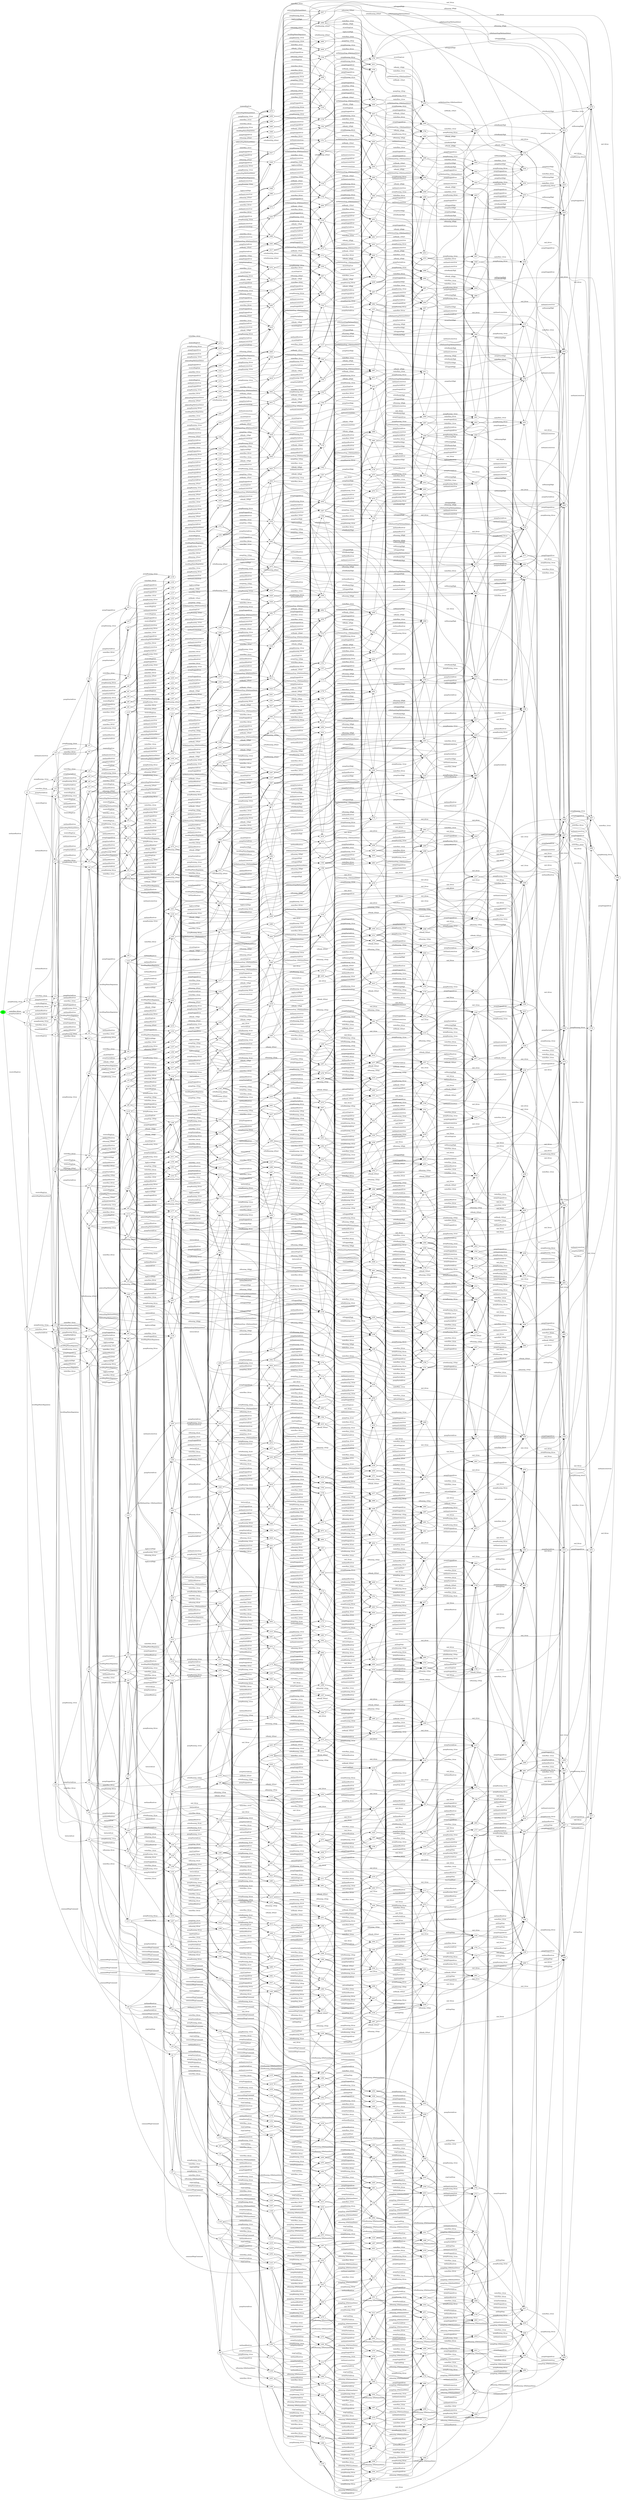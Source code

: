 digraph G {
rankdir=LR;
state0[ label = "s0", style=filled, color=green ];
state1 [ label = "s671" ];
state1 -> state2 [ label=" isNotRunning_0/MethaneDetect " ];
state1 -> state3 [ label=" waterRise_1/true " ];
state1 -> state4 [ label=" isRunning_0/MethaneDetect " ];
state5 [ label = "s670" ];
state5 -> state6 [ label=" isReady_0/Start " ];
state5 -> state6 [ label=" isRunning_1/Stop " ];
state5 -> state7 [ label=" waterRise_1/true " ];
state5 -> state8 [ label=" isNotRunning_1/Stop " ];
state9 [ label = "s673" ];
state9 -> state10 [ label=" waterRise_1/true " ];
state9 -> state11 [ label=" pumpStop_2/Low " ];
state9 -> state12 [ label=" methaneLower/true " ];
state13 [ label = "s431" ];
state13 -> state14 [ label=" isReady_0/Start " ];
state13 -> state14 [ label=" isRunning_1/Stop " ];
state13 -> state15 [ label=" pumpStarted/true " ];
state13 -> state16 [ label=" isNotRunning_1/Stop " ];
state13 -> state17 [ label=" pumpRunning_0/true " ];
state18 [ label = "s430" ];
state18 -> state19 [ label=" pumpStarted/true " ];
state18 -> state20 [ label=" pumpRunning_0/true " ];
state18 -> state21 [ label=" pumpStop_1/Stop " ];
state22 [ label = "s672" ];
state22 -> state23 [ label=" waterRise_1/true " ];
state22 -> state24 [ label=" methaneLower/true " ];
state22 -> state25 [ label=" end_5/true " ];
state26 [ label = "s668" ];
state26 -> state27 [ label=" waterRise_1/true " ];
state26 -> state28 [ label=" setMethaneStop_1/MethaneDetect " ];
state29 [ label = "s426" ];
state29 -> state30 [ label=" isNotRunning_3/Low " ];
state29 -> state31 [ label=" pumpRunning_0/true " ];
state29 -> state32 [ label=" pumpStarted/true " ];
state29 -> state33 [ label=" isRunning_4/Low " ];
state34 [ label = "s667" ];
state34 -> state35 [ label=" waterRise_1/true " ];
state36 [ label = "s425" ];
state36 -> state37 [ label=" waterRise_1/true " ];
state36 -> state38 [ label=" pumpStarted/true " ];
state36 -> state39 [ label=" end_0/true " ];
state36 -> state40 [ label=" methaneRise/true " ];
state41 [ label = "s428" ];
state41 -> state42 [ label=" pumpRunning_0/true " ];
state41 -> state43 [ label=" pumpStarted/true " ];
state44 [ label = "s427" ];
state44 -> state45 [ label=" pumpRunning_0/true " ];
state44 -> state46 [ label=" isReady_1/High " ];
state44 -> state46 [ label=" isLowStop/Low " ];
state44 -> state47 [ label=" pumpStarted/true " ];
state44 -> state48 [ label=" isStopped/High " ];
state44 -> state48 [ label=" isMethaneStop/MethaneDetect " ];
state44 -> state48 [ label=" isRunning_3/High " ];
state49 [ label = "s669" ];
state49 -> state26 [ label=" pumpStop_1/Stop " ];
state49 -> state50 [ label=" waterRise_1/true " ];
state51 [ label = "s664" ];
state51 -> state52 [ label=" pumpStop_0/MethaneDetect " ];
state51 -> state53 [ label=" methaneRise/true " ];
state54 [ label = "s422" ];
state54 -> state55 [ label=" pumpStarted/true " ];
state54 -> state56 [ label=" methaneLower/true " ];
state54 -> state57 [ label=" waterRise_1/true " ];
state54 -> state58 [ label=" pumpStop_0/MethaneDetect " ];
state52 [ label = "s663" ];
state52 -> state59 [ label=" methaneRise/true " ];
state52 -> state60 [ label=" setStop/Stop " ];
state58 [ label = "s421" ];
state58 -> state40 [ label=" setStop/Stop " ];
state58 -> state61 [ label=" methaneLower/true " ];
state58 -> state62 [ label=" pumpStarted/true " ];
state58 -> state63 [ label=" waterRise_1/true " ];
state64 [ label = "s666" ];
state64 -> state65 [ label=" isReady_1/High " ];
state64 -> state65 [ label=" isLowStop/Low " ];
state64 -> state66 [ label=" waterRise_1/true " ];
state64 -> state67 [ label=" isMethaneStop/MethaneDetect " ];
state64 -> state67 [ label=" isRunning_3/High " ];
state64 -> state67 [ label=" isStopped/High " ];
state68 [ label = "s424" ];
state68 -> state69 [ label=" isNotReady/High " ];
state68 -> state70 [ label=" waterRise_1/true " ];
state68 -> state71 [ label=" pumpStarted/true " ];
state68 -> state72 [ label=" isReady_2/High " ];
state68 -> state73 [ label=" methaneRise/true " ];
state74 [ label = "s665" ];
state74 -> state75 [ label=" waterRise_1/true " ];
state74 -> state24 [ label=" isNotRunning_3/Low " ];
state74 -> state12 [ label=" isRunning_4/Low " ];
state76 [ label = "s423" ];
state76 -> state77 [ label=" methaneRise/true " ];
state76 -> state78 [ label=" setLowStop/Low " ];
state76 -> state79 [ label=" pumpStarted/true " ];
state76 -> state80 [ label=" waterRise_1/true " ];
state21 [ label = "s429" ];
state21 -> state81 [ label=" pumpRunning_0/true " ];
state21 -> state82 [ label=" setMethaneStop_1/MethaneDetect " ];
state21 -> state83 [ label=" pumpStarted/true " ];
state84 [ label = "s660" ];
state84 -> state85 [ label=" end_2/true " ];
state84 -> state86 [ label=" methaneRise/true " ];
state87 [ label = "s662" ];
state87 -> state88 [ label=" setReady_0/Start " ];
state87 -> state89 [ label=" methaneRise/true " ];
state90 [ label = "s420" ];
state90 -> state91 [ label=" pumpStarted/true " ];
state90 -> state92 [ label=" methaneLower/true " ];
state90 -> state93 [ label=" waterRise_1/true " ];
state90 -> state94 [ label=" setReady_0/Start " ];
state88 [ label = "s661" ];
state88 -> state95 [ label=" methaneRise/true " ];
state88 -> state85 [ label=" end_1/true " ];
state96 [ label = "s415" ];
state96 -> state77 [ label=" pumpStop_2/Low " ];
state96 -> state97 [ label=" waterRise_1/true " ];
state96 -> state98 [ label=" methaneLower/true " ];
state96 -> state99 [ label=" pumpStarted/true " ];
state100 [ label = "s657" ];
state100 -> state10 [ label=" methaneRise/true " ];
state100 -> state101 [ label=" pumpStop_2/Low " ];
state102 [ label = "s899" ];
state102 -> state103 [ label=" pumpRunning_1/true " ];
state102 -> state104 [ label=" waterRise_0/true " ];
state102 -> state105 [ label=" pumpStart/High " ];
state106 [ label = "s898" ];
state106 -> state107 [ label=" setRunning/High " ];
state106 -> state108 [ label=" methaneRise/true " ];
state106 -> state109 [ label=" pumpRunning_0/true " ];
state110 [ label = "s656" ];
state110 -> state85 [ label=" end_5/true " ];
state110 -> state23 [ label=" methaneRise/true " ];
state111 [ label = "s414" ];
state111 -> state112 [ label=" waterRise_1/true " ];
state111 -> state113 [ label=" pumpStarted/true " ];
state111 -> state114 [ label=" end_5/true " ];
state111 -> state115 [ label=" methaneLower/true " ];
state116 [ label = "s659" ];
state116 -> state117 [ label=" setReady_1/Start " ];
state116 -> state117 [ label=" setMethaneStop_0/MethaneDetect " ];
state116 -> state118 [ label=" methaneRise/true " ];
state119 [ label = "s417" ];
state119 -> state120 [ label=" waterRise_1/true " ];
state119 -> state73 [ label=" setMethaneStop_0/MethaneDetect " ];
state119 -> state73 [ label=" setReady_1/Start " ];
state119 -> state121 [ label=" methaneLower/true " ];
state119 -> state122 [ label=" pumpStarted/true " ];
state123 [ label = "s658" ];
state123 -> state85 [ label=" end_4/true " ];
state123 -> state124 [ label=" methaneRise/true " ];
state125 [ label = "s416" ];
state125 -> state126 [ label=" waterRise_1/true " ];
state125 -> state127 [ label=" pumpStarted/true " ];
state125 -> state114 [ label=" end_4/true " ];
state125 -> state128 [ label=" methaneLower/true " ];
state129 [ label = "s895" ];
state129 -> state104 [ label=" isReady_2/High " ];
state129 -> state130 [ label=" isNotReady/High " ];
state129 -> state131 [ label=" pumpRunning_0/true " ];
state132 [ label = "s411" ];
state132 -> state133 [ label=" pumpStarted/true " ];
state132 -> state20 [ label=" waterRise_1/true " ];
state132 -> state134 [ label=" pumpStop_1/Stop " ];
state135 [ label = "s653" ];
state135 -> state136 [ label=" pumpStop_1/Stop " ];
state135 -> state50 [ label=" methaneLower/true " ];
state137 [ label = "s894" ];
state137 -> state138 [ label=" setLowStop/Low " ];
state137 -> state139 [ label=" pumpRunning_0/true " ];
state134 [ label = "s410" ];
state134 -> state140 [ label=" setMethaneStop_1/MethaneDetect " ];
state134 -> state141 [ label=" pumpStarted/true " ];
state134 -> state81 [ label=" waterRise_1/true " ];
state136 [ label = "s652" ];
state136 -> state86 [ label=" setMethaneStop_1/MethaneDetect " ];
state136 -> state27 [ label=" methaneLower/true " ];
state142 [ label = "s413" ];
state142 -> state56 [ label=" isRunning_0/MethaneDetect " ];
state142 -> state143 [ label=" pumpStarted/true " ];
state142 -> state144 [ label=" waterRise_1/true " ];
state142 -> state61 [ label=" isNotRunning_0/MethaneDetect " ];
state145 [ label = "s655" ];
state145 -> state59 [ label=" isNotRunning_0/MethaneDetect " ];
state145 -> state53 [ label=" isRunning_0/MethaneDetect " ];
state145 -> state3 [ label=" methaneLower/true " ];
state146 [ label = "s897" ];
state146 -> state104 [ label=" methaneLower/true " ];
state146 -> state147 [ label=" pumpRunning_0/true " ];
state146 -> state108 [ label=" pumpStart/High " ];
state148 [ label = "s412" ];
state148 -> state149 [ label=" isReady_0/Start " ];
state148 -> state149 [ label=" isRunning_1/Stop " ];
state148 -> state150 [ label=" pumpStarted/true " ];
state148 -> state92 [ label=" isNotRunning_1/Stop " ];
state148 -> state17 [ label=" waterRise_1/true " ];
state151 [ label = "s654" ];
state151 -> state89 [ label=" isNotRunning_1/Stop " ];
state151 -> state95 [ label=" isRunning_1/Stop " ];
state151 -> state95 [ label=" isReady_0/Start " ];
state151 -> state7 [ label=" methaneLower/true " ];
state152 [ label = "s896" ];
state152 -> state153 [ label=" end_0/true " ];
state152 -> state154 [ label=" pumpRunning_0/true " ];
state94 [ label = "s419" ];
state94 -> state114 [ label=" end_1/true " ];
state94 -> state155 [ label=" waterRise_1/true " ];
state94 -> state149 [ label=" methaneLower/true " ];
state94 -> state156 [ label=" pumpStarted/true " ];
state157 [ label = "s418" ];
state157 -> state158 [ label=" waterRise_1/true " ];
state157 -> state159 [ label=" pumpStarted/true " ];
state157 -> state114 [ label=" end_2/true " ];
state157 -> state140 [ label=" methaneLower/true " ];
state160 [ label = "s451" ];
state160 -> state161 [ label=" setReady_0/Start " ];
state160 -> state162 [ label=" pumpStarted/true " ];
state160 -> state92 [ label=" pumpRunning_1/true " ];
state160 -> state16 [ label=" waterRise_0/true " ];
state163 [ label = "s693" ];
state163 -> state164 [ label=" end_4/true " ];
state163 -> state124 [ label=" pumpRunning_0/true " ];
state163 -> state130 [ label=" methaneLower/true " ];
state165 [ label = "s692" ];
state165 -> state10 [ label=" pumpRunning_0/true " ];
state165 -> state166 [ label=" pumpStop_2/Low " ];
state165 -> state167 [ label=" methaneLower/true " ];
state161 [ label = "s450" ];
state161 -> state168 [ label=" pumpStarted/true " ];
state161 -> state169 [ label=" end_1/true " ];
state161 -> state149 [ label=" pumpRunning_1/true " ];
state161 -> state14 [ label=" waterRise_0/true " ];
state170 [ label = "s695" ];
state170 -> state171 [ label=" methaneLower/true " ];
state170 -> state164 [ label=" end_2/true " ];
state170 -> state86 [ label=" pumpRunning_0/true " ];
state172 [ label = "s211" ];
state172 -> state173 [ label=" pumpStarted/true " ];
state172 -> state174 [ label=" isLowStop/Low " ];
state172 -> state174 [ label=" isReady_1/High " ];
state172 -> state175 [ label=" methaneRise/true " ];
state172 -> state176 [ label=" isStopped/High " ];
state172 -> state176 [ label=" isRunning_3/High " ];
state172 -> state176 [ label=" isMethaneStop/MethaneDetect " ];
state177 [ label = "s453" ];
state177 -> state56 [ label=" pumpRunning_1/true " ];
state177 -> state178 [ label=" pumpStarted/true " ];
state177 -> state179 [ label=" waterRise_0/true " ];
state177 -> state180 [ label=" pumpStop_0/MethaneDetect " ];
state181 [ label = "s210" ];
state181 -> state182 [ label=" isNotRunning_3/Low " ];
state181 -> state183 [ label=" methaneRise/true " ];
state181 -> state184 [ label=" isRunning_4/Low " ];
state181 -> state185 [ label=" pumpStarted/true " ];
state186 [ label = "s694" ];
state186 -> state187 [ label=" methaneLower/true " ];
state186 -> state118 [ label=" pumpRunning_0/true " ];
state186 -> state188 [ label=" setMethaneStop_0/MethaneDetect " ];
state186 -> state188 [ label=" setReady_1/Start " ];
state180 [ label = "s452" ];
state180 -> state189 [ label=" setStop/Stop " ];
state180 -> state61 [ label=" pumpRunning_1/true " ];
state180 -> state190 [ label=" pumpStarted/true " ];
state180 -> state191 [ label=" waterRise_0/true " ];
state192 [ label = "s691" ];
state192 -> state23 [ label=" pumpRunning_0/true " ];
state192 -> state138 [ label=" methaneLower/true " ];
state192 -> state164 [ label=" end_5/true " ];
state193 [ label = "s690" ];
state193 -> state3 [ label=" pumpRunning_0/true " ];
state193 -> state194 [ label=" isRunning_0/MethaneDetect " ];
state193 -> state195 [ label=" isNotRunning_0/MethaneDetect " ];
state196 [ label = "s448" ];
state196 -> state121 [ label=" pumpRunning_1/true " ];
state196 -> state46 [ label=" waterRise_0/true " ];
state196 -> state197 [ label=" setReady_1/Start " ];
state196 -> state197 [ label=" setMethaneStop_0/MethaneDetect " ];
state196 -> state198 [ label=" pumpStarted/true " ];
state199 [ label = "s206" ];
state199 -> state200 [ label=" commandMsg/Command " ];
state199 -> state201 [ label=" palarmMsg/MethaneDetect " ];
state199 -> state202 [ label=" pumpStarted/true " ];
state199 -> state203 [ label=" levelMsg/WaterRegulation " ];
state204 [ label = "s689" ];
state204 -> state205 [ label=" isRunning_1/Stop " ];
state204 -> state205 [ label=" isReady_0/Start " ];
state204 -> state206 [ label=" isNotRunning_1/Stop " ];
state204 -> state7 [ label=" pumpRunning_0/true " ];
state207 [ label = "s205" ];
state207 -> state208 [ label=" pumpStopped/true " ];
state207 -> state209 [ label=" methaneRise/true " ];
state207 -> state210 [ label=" pumpStop_0/MethaneDetect " ];
state207 -> state211 [ label=" pumpRunning_1/true " ];
state207 -> state212 [ label=" waterRise_0/true " ];
state213 [ label = "s447" ];
state213 -> state128 [ label=" pumpRunning_1/true " ];
state213 -> state48 [ label=" waterRise_0/true " ];
state213 -> state214 [ label=" pumpStarted/true " ];
state213 -> state169 [ label=" end_4/true " ];
state215 [ label = "s208" ];
state215 -> state201 [ label=" methaneLower/true " ];
state215 -> state216 [ label=" isRunning_2/Start " ];
state215 -> state217 [ label=" pumpStarted/true " ];
state215 -> state218 [ label=" isNotRunning_2/Start " ];
state219 [ label = "s449" ];
state219 -> state169 [ label=" end_2/true " ];
state219 -> state140 [ label=" pumpRunning_1/true " ];
state219 -> state82 [ label=" waterRise_0/true " ];
state219 -> state220 [ label=" pumpStarted/true " ];
state221 [ label = "s207" ];
state221 -> state183 [ label=" lowLevel/Low " ];
state221 -> state175 [ label=" highLevel/High " ];
state221 -> state222 [ label=" pumpStarted/true " ];
state221 -> state203 [ label=" methaneLower/true " ];
state221 -> state223 [ label=" end_3/true " ];
state224 [ label = "s202" ];
state224 -> state225 [ label=" pumpStopped/true " ];
state224 -> state226 [ label=" waterRise_0/true " ];
state224 -> state227 [ label=" methaneRise/true " ];
state224 -> state228 [ label=" pumpRunning_1/true " ];
state224 -> state229 [ label=" end_1/true " ];
state153 [ label = "s686" ];
state153 -> state35 [ label=" pumpRunning_0/true " ];
state230 [ label = "s444" ];
state230 -> state37 [ label=" pumpRunning_0/true " ];
state230 -> state231 [ label=" end_0/true " ];
state230 -> state232 [ label=" pumpStarted/true " ];
state230 -> state233 [ label=" methaneRise/true " ];
state234 [ label = "s685" ];
state234 -> state187 [ label=" isReady_1/High " ];
state234 -> state187 [ label=" isLowStop/Low " ];
state234 -> state66 [ label=" pumpRunning_0/true " ];
state234 -> state130 [ label=" isMethaneStop/MethaneDetect " ];
state234 -> state130 [ label=" isStopped/High " ];
state234 -> state130 [ label=" isRunning_3/High " ];
state235 [ label = "s443" ];
state235 -> state236 [ label=" methaneRise/true " ];
state235 -> state70 [ label=" pumpRunning_0/true " ];
state235 -> state237 [ label=" isNotReady/High " ];
state235 -> state238 [ label=" pumpStarted/true " ];
state235 -> state239 [ label=" isReady_2/High " ];
state240 [ label = "s201" ];
state240 -> state241 [ label=" pumpRunning_1/true " ];
state240 -> state242 [ label=" waterRise_0/true " ];
state240 -> state243 [ label=" methaneRise/true " ];
state240 -> state229 [ label=" end_2/true " ];
state240 -> state244 [ label=" pumpStopped/true " ];
state210 [ label = "s204" ];
state210 -> state245 [ label=" waterRise_0/true " ];
state210 -> state246 [ label=" pumpStopped/true " ];
state210 -> state247 [ label=" setStop/Stop " ];
state210 -> state248 [ label=" methaneRise/true " ];
state210 -> state249 [ label=" pumpRunning_1/true " ];
state250 [ label = "s446" ];
state250 -> state98 [ label=" pumpRunning_1/true " ];
state250 -> state33 [ label=" waterRise_0/true " ];
state250 -> state251 [ label=" pumpStop_2/Low " ];
state250 -> state252 [ label=" pumpStarted/true " ];
state253 [ label = "s688" ];
state253 -> state254 [ label=" pumpStop_1/Stop " ];
state253 -> state50 [ label=" pumpRunning_0/true " ];
state255 [ label = "s203" ];
state255 -> state256 [ label=" pumpStopped/true " ];
state255 -> state257 [ label=" waterRise_0/true " ];
state255 -> state258 [ label=" methaneRise/true " ];
state255 -> state224 [ label=" setReady_0/Start " ];
state255 -> state259 [ label=" pumpRunning_1/true " ];
state254 [ label = "s687" ];
state254 -> state171 [ label=" setMethaneStop_1/MethaneDetect " ];
state254 -> state27 [ label=" pumpRunning_0/true " ];
state260 [ label = "s445" ];
state260 -> state115 [ label=" pumpRunning_1/true " ];
state260 -> state30 [ label=" waterRise_0/true " ];
state260 -> state261 [ label=" pumpStarted/true " ];
state260 -> state169 [ label=" end_5/true " ];
state262 [ label = "s209" ];
state262 -> state263 [ label=" stopCmd/Stop " ];
state262 -> state264 [ label=" pumpStarted/true " ];
state262 -> state200 [ label=" methaneLower/true " ];
state262 -> state265 [ label=" startCmd/Start " ];
state266 [ label = "s440" ];
state266 -> state233 [ label=" setStop/Stop " ];
state266 -> state267 [ label=" pumpStarted/true " ];
state266 -> state191 [ label=" methaneLower/true " ];
state266 -> state63 [ label=" pumpRunning_0/true " ];
state268 [ label = "s682" ];
state268 -> state269 [ label=" isNotReady/High " ];
state268 -> state117 [ label=" waterRise_1/true " ];
state268 -> state270 [ label=" isReady_2/High " ];
state268 -> state271 [ label=" methaneRise/true " ];
state272 [ label = "s681" ];
state272 -> state101 [ label=" waterRise_1/true " ];
state272 -> state273 [ label=" setLowStop/Low " ];
state272 -> state11 [ label=" methaneRise/true " ];
state274 [ label = "s442" ];
state274 -> state275 [ label=" methaneRise/true " ];
state274 -> state276 [ label=" setLowStop/Low " ];
state274 -> state80 [ label=" pumpRunning_0/true " ];
state274 -> state277 [ label=" pumpStarted/true " ];
state278 [ label = "s684" ];
state278 -> state138 [ label=" isNotRunning_3/Low " ];
state278 -> state75 [ label=" pumpRunning_0/true " ];
state278 -> state167 [ label=" isRunning_4/Low " ];
state279 [ label = "s200" ];
state279 -> state280 [ label=" pumpRunning_1/true " ];
state279 -> state281 [ label=" waterRise_0/true " ];
state279 -> state282 [ label=" setMethaneStop_0/MethaneDetect " ];
state279 -> state282 [ label=" setReady_1/Start " ];
state279 -> state283 [ label=" methaneRise/true " ];
state279 -> state284 [ label=" pumpStopped/true " ];
state285 [ label = "s683" ];
state285 -> state60 [ label=" waterRise_1/true " ];
state285 -> state286 [ label=" methaneRise/true " ];
state285 -> state287 [ label=" end_0/true " ];
state288 [ label = "s441" ];
state288 -> state179 [ label=" methaneLower/true " ];
state288 -> state289 [ label=" pumpStarted/true " ];
state288 -> state57 [ label=" pumpRunning_0/true " ];
state288 -> state266 [ label=" pumpStop_0/MethaneDetect " ];
state290 [ label = "s680" ];
state290 -> state291 [ label=" pumpStop_0/MethaneDetect " ];
state290 -> state53 [ label=" waterRise_1/true " ];
state290 -> state4 [ label=" methaneLower/true " ];
state291 [ label = "s679" ];
state291 -> state2 [ label=" methaneLower/true " ];
state291 -> state286 [ label=" setStop/Stop " ];
state291 -> state59 [ label=" waterRise_1/true " ];
state292 [ label = "s437" ];
state292 -> state158 [ label=" pumpRunning_0/true " ];
state292 -> state82 [ label=" methaneLower/true " ];
state292 -> state293 [ label=" pumpStarted/true " ];
state292 -> state294 [ label=" end_2/true " ];
state295 [ label = "s436" ];
state295 -> state120 [ label=" pumpRunning_0/true " ];
state295 -> state236 [ label=" setMethaneStop_0/MethaneDetect " ];
state295 -> state236 [ label=" setReady_1/Start " ];
state295 -> state296 [ label=" pumpStarted/true " ];
state295 -> state46 [ label=" methaneLower/true " ];
state297 [ label = "s678" ];
state297 -> state8 [ label=" methaneLower/true " ];
state297 -> state298 [ label=" setReady_0/Start " ];
state297 -> state89 [ label=" waterRise_1/true " ];
state299 [ label = "s439" ];
state299 -> state93 [ label=" pumpRunning_0/true " ];
state299 -> state300 [ label=" setReady_0/Start " ];
state299 -> state16 [ label=" methaneLower/true " ];
state299 -> state301 [ label=" pumpStarted/true " ];
state300 [ label = "s438" ];
state300 -> state155 [ label=" pumpRunning_0/true " ];
state300 -> state302 [ label=" pumpStarted/true " ];
state300 -> state294 [ label=" end_1/true " ];
state300 -> state14 [ label=" methaneLower/true " ];
state303 [ label = "s675" ];
state303 -> state65 [ label=" methaneLower/true " ];
state303 -> state118 [ label=" waterRise_1/true " ];
state303 -> state271 [ label=" setReady_1/Start " ];
state303 -> state271 [ label=" setMethaneStop_0/MethaneDetect " ];
state304 [ label = "s433" ];
state304 -> state112 [ label=" pumpRunning_0/true " ];
state304 -> state30 [ label=" methaneLower/true " ];
state304 -> state305 [ label=" pumpStarted/true " ];
state304 -> state294 [ label=" end_5/true " ];
state306 [ label = "s432" ];
state306 -> state179 [ label=" isRunning_0/MethaneDetect " ];
state306 -> state144 [ label=" pumpRunning_0/true " ];
state306 -> state307 [ label=" pumpStarted/true " ];
state306 -> state191 [ label=" isNotRunning_0/MethaneDetect " ];
state308 [ label = "s674" ];
state308 -> state25 [ label=" end_4/true " ];
state308 -> state67 [ label=" methaneLower/true " ];
state308 -> state124 [ label=" waterRise_1/true " ];
state298 [ label = "s677" ];
state298 -> state95 [ label=" waterRise_1/true " ];
state298 -> state6 [ label=" methaneLower/true " ];
state298 -> state25 [ label=" end_1/true " ];
state309 [ label = "s435" ];
state309 -> state126 [ label=" pumpRunning_0/true " ];
state309 -> state48 [ label=" methaneLower/true " ];
state309 -> state310 [ label=" pumpStarted/true " ];
state309 -> state294 [ label=" end_4/true " ];
state311 [ label = "s676" ];
state311 -> state86 [ label=" waterRise_1/true " ];
state311 -> state25 [ label=" end_2/true " ];
state311 -> state28 [ label=" methaneLower/true " ];
state312 [ label = "s434" ];
state312 -> state275 [ label=" pumpStop_2/Low " ];
state312 -> state97 [ label=" pumpRunning_0/true " ];
state312 -> state313 [ label=" pumpStarted/true " ];
state312 -> state33 [ label=" methaneLower/true " ];
state314 [ label = "s473" ];
state314 -> state308 [ label=" isMethaneStop/MethaneDetect " ];
state314 -> state308 [ label=" isRunning_3/High " ];
state314 -> state308 [ label=" isStopped/High " ];
state314 -> state64 [ label=" methaneLower/true " ];
state314 -> state315 [ label=" waterRise_1/true " ];
state314 -> state303 [ label=" isReady_1/High " ];
state314 -> state303 [ label=" isLowStop/Low " ];
state316 [ label = "s231" ];
state316 -> state241 [ label=" pumpStarted/true " ];
state316 -> state317 [ label=" waterRise_1/true " ];
state316 -> state39 [ label=" end_2/true " ];
state316 -> state157 [ label=" methaneRise/true " ];
state318 [ label = "s230" ];
state318 -> state280 [ label=" pumpStarted/true " ];
state318 -> state174 [ label=" waterRise_1/true " ];
state318 -> state119 [ label=" methaneRise/true " ];
state318 -> state68 [ label=" setMethaneStop_0/MethaneDetect " ];
state318 -> state68 [ label=" setReady_1/Start " ];
state319 [ label = "s472" ];
state319 -> state9 [ label=" isRunning_4/Low " ];
state319 -> state74 [ label=" methaneLower/true " ];
state319 -> state320 [ label=" waterRise_1/true " ];
state319 -> state22 [ label=" isNotRunning_3/Low " ];
state321 [ label = "s475" ];
state321 -> state311 [ label=" setMethaneStop_1/MethaneDetect " ];
state321 -> state136 [ label=" waterRise_1/true " ];
state321 -> state26 [ label=" methaneLower/true " ];
state322 [ label = "s233" ];
state322 -> state323 [ label=" waterRise_1/true " ];
state322 -> state259 [ label=" pumpStarted/true " ];
state322 -> state90 [ label=" methaneRise/true " ];
state322 -> state324 [ label=" setReady_0/Start " ];
state25 [ label = "s474" ];
state25 -> state325 [ label=" waterRise_1/true " ];
state25 -> state34 [ label=" methaneLower/true " ];
state324 [ label = "s232" ];
state324 -> state326 [ label=" waterRise_1/true " ];
state324 -> state228 [ label=" pumpStarted/true " ];
state324 -> state39 [ label=" end_1/true " ];
state324 -> state94 [ label=" methaneRise/true " ];
state327 [ label = "s471" ];
state327 -> state1 [ label=" stopCmd/Stop " ];
state327 -> state328 [ label=" waterRise_1/true " ];
state327 -> state5 [ label=" startCmd/Start " ];
state329 [ label = "s470" ];
state329 -> state49 [ label=" isRunning_2/Start " ];
state329 -> state26 [ label=" isNotRunning_2/Start " ];
state329 -> state330 [ label=" waterRise_1/true " ];
state331 [ label = "s228" ];
state331 -> state96 [ label=" methaneRise/true " ];
state331 -> state76 [ label=" pumpStop_2/Low " ];
state331 -> state332 [ label=" pumpStarted/true " ];
state331 -> state184 [ label=" waterRise_1/true " ];
state333 [ label = "s469" ];
state333 -> state74 [ label=" lowLevel/Low " ];
state333 -> state334 [ label=" waterRise_1/true " ];
state333 -> state34 [ label=" end_3/true " ];
state333 -> state64 [ label=" highLevel/High " ];
state78 [ label = "s227" ];
state78 -> state111 [ label=" methaneRise/true " ];
state78 -> state335 [ label=" pumpStarted/true " ];
state78 -> state39 [ label=" end_5/true " ];
state78 -> state182 [ label=" waterRise_1/true " ];
state69 [ label = "s229" ];
state69 -> state125 [ label=" methaneRise/true " ];
state69 -> state336 [ label=" pumpStarted/true " ];
state69 -> state176 [ label=" waterRise_1/true " ];
state69 -> state39 [ label=" end_4/true " ];
state337 [ label = "s466" ];
state337 -> state338 [ label=" pumpStop_1/Stop " ];
state337 -> state135 [ label=" methaneRise/true " ];
state339 [ label = "s224" ];
state339 -> state216 [ label=" waterRise_1/true " ];
state339 -> state340 [ label=" pumpStarted/true " ];
state339 -> state132 [ label=" methaneLower/true " ];
state339 -> state341 [ label=" pumpStop_1/Stop " ];
state338 [ label = "s465" ];
state338 -> state84 [ label=" setMethaneStop_1/MethaneDetect " ];
state338 -> state136 [ label=" methaneRise/true " ];
state341 [ label = "s223" ];
state341 -> state218 [ label=" waterRise_1/true " ];
state341 -> state134 [ label=" methaneLower/true " ];
state341 -> state342 [ label=" pumpStarted/true " ];
state341 -> state157 [ label=" setMethaneStop_1/MethaneDetect " ];
state343 [ label = "s468" ];
state343 -> state52 [ label=" isNotRunning_0/MethaneDetect " ];
state343 -> state145 [ label=" methaneRise/true " ];
state343 -> state51 [ label=" isRunning_0/MethaneDetect " ];
state344 [ label = "s226" ];
state344 -> state345 [ label=" pumpStarted/true " ];
state344 -> state54 [ label=" isRunning_0/MethaneDetect " ];
state344 -> state142 [ label=" methaneLower/true " ];
state344 -> state58 [ label=" isNotRunning_0/MethaneDetect " ];
state344 -> state263 [ label=" waterRise_1/true " ];
state346 [ label = "s225" ];
state346 -> state94 [ label=" isRunning_1/Stop " ];
state346 -> state94 [ label=" isReady_0/Start " ];
state346 -> state148 [ label=" methaneLower/true " ];
state346 -> state347 [ label=" pumpStarted/true " ];
state346 -> state90 [ label=" isNotRunning_1/Stop " ];
state346 -> state265 [ label=" waterRise_1/true " ];
state348 [ label = "s467" ];
state348 -> state87 [ label=" isNotRunning_1/Stop " ];
state348 -> state88 [ label=" isRunning_1/Stop " ];
state348 -> state88 [ label=" isReady_0/Start " ];
state348 -> state151 [ label=" methaneRise/true " ];
state349 [ label = "s220" ];
state349 -> state350 [ label=" pumpStarted/true " ];
state349 -> state351 [ label=" methaneLower/true " ];
state349 -> state183 [ label=" waterRise_1/true " ];
state349 -> state111 [ label=" isNotRunning_3/Low " ];
state349 -> state96 [ label=" isRunning_4/Low " ];
state352 [ label = "s462" ];
state352 -> state320 [ label=" methaneRise/true " ];
state352 -> state100 [ label=" isRunning_4/Low " ];
state352 -> state110 [ label=" isNotRunning_3/Low " ];
state353 [ label = "s461" ];
state353 -> state145 [ label=" stopCmd/Stop " ];
state353 -> state328 [ label=" methaneLower/true " ];
state353 -> state151 [ label=" startCmd/Start " ];
state85 [ label = "s464" ];
state85 -> state325 [ label=" methaneRise/true " ];
state114 [ label = "s222" ];
state114 -> state354 [ label=" pumpStarted/true " ];
state114 -> state223 [ label=" waterRise_1/true " ];
state114 -> state355 [ label=" methaneLower/true " ];
state356 [ label = "s221" ];
state356 -> state357 [ label=" methaneLower/true " ];
state356 -> state358 [ label=" pumpStarted/true " ];
state356 -> state119 [ label=" isReady_1/High " ];
state356 -> state119 [ label=" isLowStop/Low " ];
state356 -> state175 [ label=" waterRise_1/true " ];
state356 -> state125 [ label=" isRunning_3/High " ];
state356 -> state125 [ label=" isStopped/High " ];
state356 -> state125 [ label=" isMethaneStop/MethaneDetect " ];
state359 [ label = "s463" ];
state359 -> state123 [ label=" isRunning_3/High " ];
state359 -> state123 [ label=" isStopped/High " ];
state359 -> state123 [ label=" isMethaneStop/MethaneDetect " ];
state359 -> state315 [ label=" methaneRise/true " ];
state359 -> state116 [ label=" isReady_1/High " ];
state359 -> state116 [ label=" isLowStop/Low " ];
state360 [ label = "s460" ];
state360 -> state135 [ label=" isRunning_2/Start " ];
state360 -> state330 [ label=" methaneLower/true " ];
state360 -> state136 [ label=" isNotRunning_2/Start " ];
state361 [ label = "s459" ];
state361 -> state320 [ label=" lowLevel/Low " ];
state361 -> state325 [ label=" end_3/true " ];
state361 -> state315 [ label=" highLevel/High " ];
state361 -> state334 [ label=" methaneLower/true " ];
state362 [ label = "s217" ];
state362 -> state355 [ label=" end_3/true " ];
state362 -> state357 [ label=" highLevel/High " ];
state362 -> state363 [ label=" pumpStarted/true " ];
state362 -> state351 [ label=" lowLevel/Low " ];
state362 -> state203 [ label=" waterRise_1/true " ];
state364 [ label = "s458" ];
state364 -> state330 [ label=" palarmMsg/MethaneDetect " ];
state364 -> state334 [ label=" levelMsg/WaterRegulation " ];
state364 -> state328 [ label=" commandMsg/Command " ];
state365 [ label = "s216" ];
state365 -> state263 [ label=" methaneRise/true " ];
state365 -> state366 [ label=" pumpStarted/true " ];
state365 -> state367 [ label=" isRunning_0/MethaneDetect " ];
state365 -> state368 [ label=" isNotRunning_0/MethaneDetect " ];
state369 [ label = "s219" ];
state369 -> state142 [ label=" stopCmd/Stop " ];
state369 -> state370 [ label=" pumpStarted/true " ];
state369 -> state200 [ label=" waterRise_1/true " ];
state369 -> state148 [ label=" startCmd/Start " ];
state371 [ label = "s218" ];
state371 -> state132 [ label=" isRunning_2/Start " ];
state371 -> state372 [ label=" pumpStarted/true " ];
state371 -> state201 [ label=" waterRise_1/true " ];
state371 -> state134 [ label=" isNotRunning_2/Start " ];
state373 [ label = "s697" ];
state373 -> state206 [ label=" methaneLower/true " ];
state373 -> state374 [ label=" setReady_0/Start " ];
state373 -> state89 [ label=" pumpRunning_0/true " ];
state375 [ label = "s455" ];
state375 -> state376 [ label=" isNotReady/High " ];
state375 -> state73 [ label=" pumpRunning_1/true " ];
state375 -> state236 [ label=" waterRise_0/true " ];
state375 -> state377 [ label=" isReady_2/High " ];
state375 -> state197 [ label=" methaneLower/true " ];
state375 -> state378 [ label=" pumpStarted/true " ];
state379 [ label = "s213" ];
state379 -> state380 [ label=" pumpStarted/true " ];
state379 -> state218 [ label=" methaneRise/true " ];
state379 -> state317 [ label=" setMethaneStop_1/MethaneDetect " ];
state381 [ label = "s212" ];
state381 -> state382 [ label=" pumpStarted/true " ];
state381 -> state223 [ label=" methaneRise/true " ];
state374 [ label = "s696" ];
state374 -> state164 [ label=" end_1/true " ];
state374 -> state205 [ label=" methaneLower/true " ];
state374 -> state95 [ label=" pumpRunning_0/true " ];
state383 [ label = "s454" ];
state383 -> state384 [ label=" setLowStop/Low " ];
state383 -> state77 [ label=" pumpRunning_1/true " ];
state383 -> state275 [ label=" waterRise_0/true " ];
state383 -> state385 [ label=" pumpStarted/true " ];
state383 -> state251 [ label=" methaneLower/true " ];
state386 [ label = "s699" ];
state386 -> state194 [ label=" methaneLower/true " ];
state386 -> state387 [ label=" pumpStop_0/MethaneDetect " ];
state386 -> state53 [ label=" pumpRunning_0/true " ];
state388 [ label = "s215" ];
state388 -> state326 [ label=" isRunning_1/Stop " ];
state388 -> state326 [ label=" isReady_0/Start " ];
state388 -> state265 [ label=" methaneRise/true " ];
state388 -> state389 [ label=" pumpStarted/true " ];
state388 -> state323 [ label=" isNotRunning_1/Stop " ];
state390 [ label = "s457" ];
state390 -> state72 [ label=" pumpRunning_1/true " ];
state390 -> state239 [ label=" waterRise_0/true " ];
state390 -> state391 [ label=" pumpStart/High " ];
state390 -> state392 [ label=" pumpStarted/true " ];
state390 -> state377 [ label=" methaneRise/true " ];
state393 [ label = "s456" ];
state393 -> state40 [ label=" pumpRunning_1/true " ];
state393 -> state233 [ label=" waterRise_0/true " ];
state393 -> state394 [ label=" end_0/true " ];
state393 -> state395 [ label=" pumpStarted/true " ];
state393 -> state189 [ label=" methaneLower/true " ];
state387 [ label = "s698" ];
state387 -> state396 [ label=" setStop/Stop " ];
state387 -> state195 [ label=" methaneLower/true " ];
state387 -> state59 [ label=" pumpRunning_0/true " ];
state397 [ label = "s214" ];
state397 -> state398 [ label=" pumpStarted/true " ];
state397 -> state216 [ label=" methaneRise/true " ];
state397 -> state379 [ label=" pumpStop_1/Stop " ];
state399 [ label = "s495" ];
state399 -> state400 [ label=" pumpStop_1/Stop " ];
state399 -> state135 [ label=" pumpRunning_0/true " ];
state399 -> state253 [ label=" methaneLower/true " ];
state401 [ label = "s253" ];
state401 -> state245 [ label=" pumpStarted/true " ];
state401 -> state230 [ label=" setStop/Stop " ];
state401 -> state266 [ label=" methaneRise/true " ];
state401 -> state368 [ label=" pumpRunning_0/true " ];
state400 [ label = "s494" ];
state400 -> state170 [ label=" setMethaneStop_1/MethaneDetect " ];
state400 -> state136 [ label=" pumpRunning_0/true " ];
state400 -> state254 [ label=" methaneLower/true " ];
state402 [ label = "s252" ];
state402 -> state257 [ label=" pumpStarted/true " ];
state402 -> state299 [ label=" methaneRise/true " ];
state402 -> state403 [ label=" setReady_0/Start " ];
state402 -> state323 [ label=" pumpRunning_0/true " ];
state404 [ label = "s497" ];
state404 -> state145 [ label=" pumpRunning_0/true " ];
state404 -> state387 [ label=" isNotRunning_0/MethaneDetect " ];
state404 -> state386 [ label=" isRunning_0/MethaneDetect " ];
state404 -> state193 [ label=" methaneLower/true " ];
state405 [ label = "s255" ];
state405 -> state406 [ label=" pumpStarted/true " ];
state405 -> state250 [ label=" isRunning_4/Low " ];
state405 -> state351 [ label=" pumpRunning_1/true " ];
state405 -> state260 [ label=" isNotRunning_3/Low " ];
state405 -> state29 [ label=" waterRise_0/true " ];
state407 [ label = "s496" ];
state407 -> state151 [ label=" pumpRunning_0/true " ];
state407 -> state373 [ label=" isNotRunning_1/Stop " ];
state407 -> state374 [ label=" isRunning_1/Stop " ];
state407 -> state374 [ label=" isReady_0/Start " ];
state407 -> state204 [ label=" methaneLower/true " ];
state408 [ label = "s254" ];
state408 -> state212 [ label=" pumpStarted/true " ];
state408 -> state288 [ label=" methaneRise/true " ];
state408 -> state401 [ label=" pumpStop_0/MethaneDetect " ];
state408 -> state367 [ label=" pumpRunning_0/true " ];
state409 [ label = "s491" ];
state409 -> state165 [ label=" isRunning_4/Low " ];
state409 -> state278 [ label=" methaneLower/true " ];
state409 -> state192 [ label=" isNotRunning_3/Low " ];
state409 -> state320 [ label=" pumpRunning_0/true " ];
state410 [ label = "s490" ];
state410 -> state204 [ label=" startCmd/Start " ];
state410 -> state193 [ label=" stopCmd/Stop " ];
state410 -> state328 [ label=" pumpRunning_0/true " ];
state403 [ label = "s251" ];
state403 -> state226 [ label=" pumpStarted/true " ];
state403 -> state231 [ label=" end_1/true " ];
state403 -> state300 [ label=" methaneRise/true " ];
state403 -> state326 [ label=" pumpRunning_0/true " ];
state164 [ label = "s493" ];
state164 -> state325 [ label=" pumpRunning_0/true " ];
state164 -> state153 [ label=" methaneLower/true " ];
state411 [ label = "s250" ];
state411 -> state242 [ label=" pumpStarted/true " ];
state411 -> state231 [ label=" end_2/true " ];
state411 -> state292 [ label=" methaneRise/true " ];
state411 -> state317 [ label=" pumpRunning_0/true " ];
state412 [ label = "s492" ];
state412 -> state163 [ label=" isMethaneStop/MethaneDetect " ];
state412 -> state163 [ label=" isStopped/High " ];
state412 -> state163 [ label=" isRunning_3/High " ];
state412 -> state315 [ label=" pumpRunning_0/true " ];
state412 -> state186 [ label=" isLowStop/Low " ];
state412 -> state186 [ label=" isReady_1/High " ];
state412 -> state234 [ label=" methaneLower/true " ];
state413 [ label = "s249" ];
state413 -> state174 [ label=" pumpRunning_0/true " ];
state413 -> state235 [ label=" setReady_1/Start " ];
state413 -> state235 [ label=" setMethaneStop_0/MethaneDetect " ];
state413 -> state281 [ label=" pumpStarted/true " ];
state413 -> state295 [ label=" methaneRise/true " ];
state414 [ label = "s488" ];
state414 -> state334 [ label=" pumpRunning_0/true " ];
state414 -> state153 [ label=" end_3/true " ];
state414 -> state234 [ label=" highLevel/High " ];
state414 -> state278 [ label=" lowLevel/Low " ];
state276 [ label = "s246" ];
state276 -> state304 [ label=" methaneRise/true " ];
state276 -> state415 [ label=" pumpStarted/true " ];
state276 -> state182 [ label=" pumpRunning_0/true " ];
state276 -> state231 [ label=" end_5/true " ];
state416 [ label = "s245" ];
state416 -> state306 [ label=" methaneLower/true " ];
state416 -> state417 [ label=" pumpStarted/true " ];
state416 -> state288 [ label=" isRunning_0/MethaneDetect " ];
state416 -> state263 [ label=" pumpRunning_0/true " ];
state416 -> state266 [ label=" isNotRunning_0/MethaneDetect " ];
state418 [ label = "s487" ];
state418 -> state419 [ label=" pumpStop_0/MethaneDetect " ];
state418 -> state51 [ label=" waterRise_1/true " ];
state418 -> state290 [ label=" methaneRise/true " ];
state237 [ label = "s248" ];
state237 -> state309 [ label=" methaneRise/true " ];
state237 -> state176 [ label=" pumpRunning_0/true " ];
state237 -> state420 [ label=" pumpStarted/true " ];
state237 -> state231 [ label=" end_4/true " ];
state421 [ label = "s489" ];
state421 -> state254 [ label=" isNotRunning_2/Start " ];
state421 -> state330 [ label=" pumpRunning_0/true " ];
state421 -> state253 [ label=" isRunning_2/Start " ];
state422 [ label = "s247" ];
state422 -> state274 [ label=" pumpStop_2/Low " ];
state422 -> state312 [ label=" methaneRise/true " ];
state422 -> state423 [ label=" pumpStarted/true " ];
state422 -> state184 [ label=" pumpRunning_0/true " ];
state424 [ label = "s484" ];
state424 -> state88 [ label=" waterRise_1/true " ];
state424 -> state287 [ label=" end_1/true " ];
state424 -> state298 [ label=" methaneRise/true " ];
state425 [ label = "s242" ];
state425 -> state426 [ label=" pumpStarted/true " ];
state425 -> state21 [ label=" methaneLower/true " ];
state425 -> state292 [ label=" setMethaneStop_1/MethaneDetect " ];
state425 -> state218 [ label=" pumpRunning_0/true " ];
state294 [ label = "s241" ];
state294 -> state41 [ label=" methaneLower/true " ];
state294 -> state427 [ label=" pumpStarted/true " ];
state294 -> state223 [ label=" pumpRunning_0/true " ];
state428 [ label = "s483" ];
state428 -> state311 [ label=" methaneRise/true " ];
state428 -> state84 [ label=" waterRise_1/true " ];
state428 -> state287 [ label=" end_2/true " ];
state419 [ label = "s486" ];
state419 -> state52 [ label=" waterRise_1/true " ];
state419 -> state291 [ label=" methaneRise/true " ];
state419 -> state285 [ label=" setStop/Stop " ];
state429 [ label = "s244" ];
state429 -> state300 [ label=" isReady_0/Start " ];
state429 -> state300 [ label=" isRunning_1/Stop " ];
state429 -> state430 [ label=" pumpStarted/true " ];
state429 -> state13 [ label=" methaneLower/true " ];
state429 -> state299 [ label=" isNotRunning_1/Stop " ];
state429 -> state265 [ label=" pumpRunning_0/true " ];
state431 [ label = "s243" ];
state431 -> state18 [ label=" methaneLower/true " ];
state431 -> state432 [ label=" pumpStarted/true " ];
state431 -> state425 [ label=" pumpStop_1/Stop " ];
state431 -> state216 [ label=" pumpRunning_0/true " ];
state433 [ label = "s485" ];
state433 -> state424 [ label=" setReady_0/Start " ];
state433 -> state87 [ label=" waterRise_1/true " ];
state433 -> state297 [ label=" methaneRise/true " ];
state434 [ label = "s480" ];
state434 -> state9 [ label=" methaneRise/true " ];
state434 -> state100 [ label=" waterRise_1/true " ];
state434 -> state272 [ label=" pumpStop_2/Low " ];
state435 [ label = "s240" ];
state435 -> state436 [ label=" pumpStarted/true " ];
state435 -> state295 [ label=" isLowStop/Low " ];
state435 -> state295 [ label=" isReady_1/High " ];
state435 -> state44 [ label=" methaneLower/true " ];
state435 -> state175 [ label=" pumpRunning_0/true " ];
state435 -> state309 [ label=" isMethaneStop/MethaneDetect " ];
state435 -> state309 [ label=" isRunning_3/High " ];
state435 -> state309 [ label=" isStopped/High " ];
state437 [ label = "s482" ];
state437 -> state303 [ label=" methaneRise/true " ];
state437 -> state268 [ label=" setReady_1/Start " ];
state437 -> state268 [ label=" setMethaneStop_0/MethaneDetect " ];
state437 -> state116 [ label=" waterRise_1/true " ];
state269 [ label = "s481" ];
state269 -> state308 [ label=" methaneRise/true " ];
state269 -> state287 [ label=" end_4/true " ];
state269 -> state123 [ label=" waterRise_1/true " ];
state438 [ label = "s239" ];
state438 -> state312 [ label=" isRunning_4/Low " ];
state438 -> state183 [ label=" pumpRunning_0/true " ];
state438 -> state29 [ label=" methaneLower/true " ];
state438 -> state439 [ label=" pumpStarted/true " ];
state438 -> state304 [ label=" isNotRunning_3/Low " ];
state440 [ label = "s238" ];
state440 -> state306 [ label=" stopCmd/Stop " ];
state440 -> state441 [ label=" pumpStarted/true " ];
state440 -> state200 [ label=" pumpRunning_0/true " ];
state440 -> state13 [ label=" startCmd/Start " ];
state442 [ label = "s477" ];
state442 -> state297 [ label=" isNotRunning_1/Stop " ];
state442 -> state151 [ label=" waterRise_1/true " ];
state442 -> state298 [ label=" isReady_0/Start " ];
state442 -> state298 [ label=" isRunning_1/Stop " ];
state442 -> state5 [ label=" methaneLower/true " ];
state443 [ label = "s235" ];
state443 -> state211 [ label=" pumpStarted/true " ];
state443 -> state54 [ label=" methaneRise/true " ];
state443 -> state444 [ label=" pumpStop_0/MethaneDetect " ];
state443 -> state367 [ label=" waterRise_1/true " ];
state445 [ label = "s476" ];
state445 -> state321 [ label=" pumpStop_1/Stop " ];
state445 -> state135 [ label=" waterRise_1/true " ];
state445 -> state49 [ label=" methaneLower/true " ];
state444 [ label = "s234" ];
state444 -> state249 [ label=" pumpStarted/true " ];
state444 -> state58 [ label=" methaneRise/true " ];
state444 -> state36 [ label=" setStop/Stop " ];
state444 -> state368 [ label=" waterRise_1/true " ];
state446 [ label = "s237" ];
state446 -> state18 [ label=" isRunning_2/Start " ];
state446 -> state447 [ label=" pumpStarted/true " ];
state446 -> state21 [ label=" isNotRunning_2/Start " ];
state446 -> state201 [ label=" pumpRunning_0/true " ];
state273 [ label = "s479" ];
state273 -> state287 [ label=" end_5/true " ];
state273 -> state110 [ label=" waterRise_1/true " ];
state273 -> state22 [ label=" methaneRise/true " ];
state448 [ label = "s478" ];
state448 -> state291 [ label=" isNotRunning_0/MethaneDetect " ];
state448 -> state145 [ label=" waterRise_1/true " ];
state448 -> state290 [ label=" isRunning_0/MethaneDetect " ];
state448 -> state1 [ label=" methaneLower/true " ];
state449 [ label = "s236" ];
state449 -> state44 [ label=" highLevel/High " ];
state449 -> state450 [ label=" pumpStarted/true " ];
state449 -> state29 [ label=" lowLevel/Low " ];
state449 -> state203 [ label=" pumpRunning_0/true " ];
state449 -> state41 [ label=" end_3/true " ];
state451 [ label = "s275" ];
state451 -> state353 [ label=" commandMsg/Command " ];
state451 -> state364 [ label=" methaneLower/true " ];
state451 -> state361 [ label=" levelMsg/WaterRegulation " ];
state451 -> state360 [ label=" palarmMsg/MethaneDetect " ];
state452 [ label = "s274" ];
state452 -> state364 [ label=" receiveMsg/true " ];
state453 [ label = "s277" ];
state453 -> state360 [ label=" methaneRise/true " ];
state453 -> state337 [ label=" isRunning_2/Start " ];
state453 -> state338 [ label=" isNotRunning_2/Start " ];
state454 [ label = "s276" ];
state454 -> state85 [ label=" end_3/true " ];
state454 -> state361 [ label=" methaneRise/true " ];
state454 -> state359 [ label=" highLevel/High " ];
state454 -> state352 [ label=" lowLevel/Low " ];
state455 [ label = "s271" ];
state455 -> state274 [ label=" waterRise_0/true " ];
state455 -> state456 [ label=" pumpStarted/true " ];
state455 -> state383 [ label=" methaneRise/true " ];
state455 -> state457 [ label=" setLowStop/Low " ];
state455 -> state76 [ label=" pumpRunning_1/true " ];
state458 [ label = "s270" ];
state458 -> state209 [ label=" pumpStarted/true " ];
state458 -> state177 [ label=" methaneLower/true " ];
state458 -> state288 [ label=" waterRise_0/true " ];
state458 -> state459 [ label=" pumpStop_0/MethaneDetect " ];
state458 -> state54 [ label=" pumpRunning_1/true " ];
state460 [ label = "s273" ];
state460 -> state247 [ label=" pumpStarted/true " ];
state460 -> state393 [ label=" methaneRise/true " ];
state460 -> state461 [ label=" end_0/true " ];
state460 -> state36 [ label=" pumpRunning_1/true " ];
state460 -> state230 [ label=" waterRise_0/true " ];
state462 [ label = "s272" ];
state462 -> state235 [ label=" waterRise_0/true " ];
state462 -> state282 [ label=" pumpStarted/true " ];
state462 -> state390 [ label=" isReady_2/High " ];
state462 -> state375 [ label=" methaneRise/true " ];
state462 -> state463 [ label=" isNotReady/High " ];
state462 -> state68 [ label=" pumpRunning_1/true " ];
state464 [ label = "s268" ];
state464 -> state465 [ label=" setReady_0/Start " ];
state464 -> state90 [ label=" pumpRunning_1/true " ];
state464 -> state160 [ label=" methaneLower/true " ];
state464 -> state258 [ label=" pumpStarted/true " ];
state464 -> state299 [ label=" waterRise_0/true " ];
state465 [ label = "s267" ];
state465 -> state227 [ label=" pumpStarted/true " ];
state465 -> state161 [ label=" methaneLower/true " ];
state465 -> state394 [ label=" end_1/true " ];
state465 -> state94 [ label=" pumpRunning_1/true " ];
state465 -> state300 [ label=" waterRise_0/true " ];
state459 [ label = "s269" ];
state459 -> state58 [ label=" pumpRunning_1/true " ];
state459 -> state266 [ label=" waterRise_0/true " ];
state459 -> state248 [ label=" pumpStarted/true " ];
state459 -> state180 [ label=" methaneLower/true " ];
state459 -> state393 [ label=" setStop/Stop " ];
state376 [ label = "s264" ];
state376 -> state213 [ label=" methaneLower/true " ];
state376 -> state466 [ label=" pumpStarted/true " ];
state376 -> state125 [ label=" pumpRunning_1/true " ];
state376 -> state394 [ label=" end_4/true " ];
state376 -> state309 [ label=" waterRise_0/true " ];
state467 [ label = "s263" ];
state467 -> state250 [ label=" methaneLower/true " ];
state467 -> state468 [ label=" pumpStarted/true " ];
state467 -> state383 [ label=" pumpStop_2/Low " ];
state467 -> state96 [ label=" pumpRunning_1/true " ];
state467 -> state312 [ label=" waterRise_0/true " ];
state469 [ label = "s266" ];
state469 -> state219 [ label=" methaneLower/true " ];
state469 -> state243 [ label=" pumpStarted/true " ];
state469 -> state157 [ label=" pumpRunning_1/true " ];
state469 -> state394 [ label=" end_2/true " ];
state469 -> state292 [ label=" waterRise_0/true " ];
state470 [ label = "s265" ];
state470 -> state375 [ label=" setReady_1/Start " ];
state470 -> state375 [ label=" setMethaneStop_0/MethaneDetect " ];
state470 -> state283 [ label=" pumpStarted/true " ];
state470 -> state196 [ label=" methaneLower/true " ];
state470 -> state119 [ label=" pumpRunning_1/true " ];
state470 -> state295 [ label=" waterRise_0/true " ];
state471 [ label = "s260" ];
state471 -> state472 [ label=" pumpStarted/true " ];
state471 -> state13 [ label=" waterRise_0/true " ];
state471 -> state160 [ label=" isNotRunning_1/Stop " ];
state471 -> state161 [ label=" isReady_0/Start " ];
state471 -> state161 [ label=" isRunning_1/Stop " ];
state471 -> state148 [ label=" pumpRunning_1/true " ];
state384 [ label = "s262" ];
state384 -> state304 [ label=" waterRise_0/true " ];
state384 -> state473 [ label=" pumpStarted/true " ];
state384 -> state260 [ label=" methaneLower/true " ];
state384 -> state394 [ label=" end_5/true " ];
state384 -> state111 [ label=" pumpRunning_1/true " ];
state474 [ label = "s261" ];
state474 -> state306 [ label=" waterRise_0/true " ];
state474 -> state475 [ label=" pumpStarted/true " ];
state474 -> state180 [ label=" isNotRunning_0/MethaneDetect " ];
state474 -> state177 [ label=" isRunning_0/MethaneDetect " ];
state474 -> state142 [ label=" pumpRunning_1/true " ];
state169 [ label = "s257" ];
state169 -> state476 [ label=" pumpStarted/true " ];
state169 -> state355 [ label=" pumpRunning_1/true " ];
state169 -> state41 [ label=" waterRise_0/true " ];
state477 [ label = "s499" ];
state477 -> state100 [ label=" pumpRunning_0/true " ];
state477 -> state165 [ label=" methaneRise/true " ];
state477 -> state478 [ label=" pumpStop_2/Low " ];
state479 [ label = "s498" ];
state479 -> state480 [ label=" end_5/true " ];
state479 -> state110 [ label=" pumpRunning_0/true " ];
state479 -> state192 [ label=" methaneRise/true " ];
state481 [ label = "s256" ];
state481 -> state196 [ label=" isReady_1/High " ];
state481 -> state196 [ label=" isLowStop/Low " ];
state481 -> state213 [ label=" isRunning_3/High " ];
state481 -> state213 [ label=" isStopped/High " ];
state481 -> state213 [ label=" isMethaneStop/MethaneDetect " ];
state481 -> state482 [ label=" pumpStarted/true " ];
state481 -> state357 [ label=" pumpRunning_1/true " ];
state481 -> state44 [ label=" waterRise_0/true " ];
state483 [ label = "s259" ];
state483 -> state132 [ label=" pumpRunning_1/true " ];
state483 -> state18 [ label=" waterRise_0/true " ];
state483 -> state484 [ label=" pumpStarted/true " ];
state483 -> state485 [ label=" pumpStop_1/Stop " ];
state485 [ label = "s258" ];
state485 -> state134 [ label=" pumpRunning_1/true " ];
state485 -> state219 [ label=" setMethaneStop_1/MethaneDetect " ];
state485 -> state486 [ label=" pumpStarted/true " ];
state485 -> state21 [ label=" waterRise_0/true " ];
state487 [ label = "s291" ];
state487 -> state409 [ label=" lowLevel/Low " ];
state487 -> state414 [ label=" methaneLower/true " ];
state487 -> state164 [ label=" end_3/true " ];
state487 -> state412 [ label=" highLevel/High " ];
state487 -> state361 [ label=" pumpRunning_0/true " ];
state488 [ label = "s290" ];
state488 -> state421 [ label=" palarmMsg/MethaneDetect " ];
state488 -> state414 [ label=" levelMsg/WaterRegulation " ];
state488 -> state364 [ label=" pumpRunning_0/true " ];
state488 -> state410 [ label=" commandMsg/Command " ];
state489 [ label = "s297" ];
state489 -> state400 [ label=" methaneRise/true " ];
state489 -> state338 [ label=" pumpRunning_0/true " ];
state489 -> state490 [ label=" setMethaneStop_1/MethaneDetect " ];
state480 [ label = "s296" ];
state480 -> state164 [ label=" methaneRise/true " ];
state480 -> state85 [ label=" pumpRunning_0/true " ];
state491 [ label = "s299" ];
state491 -> state492 [ label=" isRunning_1/Stop " ];
state491 -> state492 [ label=" isReady_0/Start " ];
state491 -> state348 [ label=" pumpRunning_0/true " ];
state491 -> state493 [ label=" isNotRunning_1/Stop " ];
state491 -> state407 [ label=" methaneRise/true " ];
state494 [ label = "s298" ];
state494 -> state399 [ label=" methaneRise/true " ];
state494 -> state337 [ label=" pumpRunning_0/true " ];
state494 -> state489 [ label=" pumpStop_1/Stop " ];
state495 [ label = "s293" ];
state495 -> state407 [ label=" startCmd/Start " ];
state495 -> state410 [ label=" methaneLower/true " ];
state495 -> state353 [ label=" pumpRunning_0/true " ];
state495 -> state404 [ label=" stopCmd/Stop " ];
state496 [ label = "s292" ];
state496 -> state421 [ label=" methaneLower/true " ];
state496 -> state400 [ label=" isNotRunning_2/Start " ];
state496 -> state399 [ label=" isRunning_2/Start " ];
state496 -> state360 [ label=" pumpRunning_0/true " ];
state497 [ label = "s295" ];
state497 -> state412 [ label=" methaneRise/true " ];
state497 -> state107 [ label=" isRunning_3/High " ];
state497 -> state107 [ label=" isMethaneStop/MethaneDetect " ];
state497 -> state107 [ label=" isStopped/High " ];
state497 -> state498 [ label=" isLowStop/Low " ];
state497 -> state498 [ label=" isReady_1/High " ];
state497 -> state359 [ label=" pumpRunning_0/true " ];
state499 [ label = "s294" ];
state499 -> state409 [ label=" methaneRise/true " ];
state499 -> state477 [ label=" isRunning_4/Low " ];
state499 -> state352 [ label=" pumpRunning_0/true " ];
state499 -> state479 [ label=" isNotRunning_3/Low " ];
state500 [ label = "s289" ];
state500 -> state418 [ label=" isRunning_0/MethaneDetect " ];
state500 -> state343 [ label=" waterRise_1/true " ];
state500 -> state419 [ label=" isNotRunning_0/MethaneDetect " ];
state500 -> state448 [ label=" methaneRise/true " ];
state501 [ label = "s280" ];
state501 -> state333 [ label=" methaneLower/true " ];
state501 -> state319 [ label=" lowLevel/Low " ];
state501 -> state361 [ label=" waterRise_1/true " ];
state501 -> state25 [ label=" end_3/true " ];
state501 -> state314 [ label=" highLevel/High " ];
state502 [ label = "s286" ];
state502 -> state428 [ label=" setMethaneStop_1/MethaneDetect " ];
state502 -> state321 [ label=" methaneRise/true " ];
state502 -> state338 [ label=" waterRise_1/true " ];
state287 [ label = "s285" ];
state287 -> state25 [ label=" methaneRise/true " ];
state287 -> state85 [ label=" waterRise_1/true " ];
state503 [ label = "s288" ];
state503 -> state442 [ label=" methaneRise/true " ];
state503 -> state424 [ label=" isRunning_1/Stop " ];
state503 -> state424 [ label=" isReady_0/Start " ];
state503 -> state348 [ label=" waterRise_1/true " ];
state503 -> state433 [ label=" isNotRunning_1/Stop " ];
state504 [ label = "s287" ];
state504 -> state445 [ label=" methaneRise/true " ];
state504 -> state337 [ label=" waterRise_1/true " ];
state504 -> state502 [ label=" pumpStop_1/Stop " ];
state505 [ label = "s282" ];
state505 -> state353 [ label=" waterRise_1/true " ];
state505 -> state442 [ label=" startCmd/Start " ];
state505 -> state327 [ label=" methaneLower/true " ];
state505 -> state448 [ label=" stopCmd/Stop " ];
state506 [ label = "s281" ];
state506 -> state360 [ label=" waterRise_1/true " ];
state506 -> state329 [ label=" methaneLower/true " ];
state506 -> state321 [ label=" isNotRunning_2/Start " ];
state506 -> state445 [ label=" isRunning_2/Start " ];
state507 [ label = "s284" ];
state507 -> state437 [ label=" isReady_1/High " ];
state507 -> state437 [ label=" isLowStop/Low " ];
state507 -> state269 [ label=" isRunning_3/High " ];
state507 -> state269 [ label=" isMethaneStop/MethaneDetect " ];
state507 -> state269 [ label=" isStopped/High " ];
state507 -> state314 [ label=" methaneRise/true " ];
state507 -> state359 [ label=" waterRise_1/true " ];
state508 [ label = "s283" ];
state508 -> state319 [ label=" methaneRise/true " ];
state508 -> state434 [ label=" isRunning_4/Low " ];
state508 -> state273 [ label=" isNotRunning_3/Low " ];
state508 -> state352 [ label=" waterRise_1/true " ];
state509 [ label = "s279" ];
state509 -> state333 [ label=" levelMsg/WaterRegulation " ];
state509 -> state327 [ label=" commandMsg/Command " ];
state509 -> state364 [ label=" waterRise_1/true " ];
state509 -> state329 [ label=" palarmMsg/MethaneDetect " ];
state510 [ label = "s278" ];
state510 -> state353 [ label=" methaneRise/true " ];
state510 -> state343 [ label=" stopCmd/Stop " ];
state510 -> state348 [ label=" startCmd/Start " ];
state511 [ label = "s901" ];
state511 -> state139 [ label=" pumpStopped/true " ];
state511 -> state512 [ label=" setLowStop/Low " ];
state513 [ label = "s900" ];
state513 -> state105 [ label=" methaneLower/true " ];
state513 -> state108 [ label=" waterRise_0/true " ];
state513 -> state514 [ label=" setRunning/High " ];
state513 -> state515 [ label=" pumpRunning_1/true " ];
state516 [ label = "s907" ];
state516 -> state127 [ label=" setRunning/High " ];
state516 -> state515 [ label=" pumpStopped/true " ];
state516 -> state517 [ label=" methaneLower/true " ];
state516 -> state518 [ label=" waterRise_1/true " ];
state519 [ label = "s906" ];
state519 -> state103 [ label=" pumpStopped/true " ];
state519 -> state520 [ label=" waterRise_1/true " ];
state519 -> state517 [ label=" pumpStart/High " ];
state521 [ label = "s909" ];
state521 -> state310 [ label=" setRunning/High " ];
state521 -> state518 [ label=" pumpRunning_0/true " ];
state521 -> state522 [ label=" methaneLower/true " ];
state521 -> state108 [ label=" pumpStopped/true " ];
state523 [ label = "s908" ];
state523 -> state520 [ label=" pumpRunning_0/true " ];
state523 -> state104 [ label=" pumpStopped/true " ];
state523 -> state522 [ label=" pumpStart/High " ];
state524 [ label = "s903" ];
state524 -> state154 [ label=" pumpStopped/true " ];
state524 -> state525 [ label=" end_0/true " ];
state526 [ label = "s902" ];
state526 -> state131 [ label=" pumpStopped/true " ];
state526 -> state520 [ label=" isReady_2/High " ];
state526 -> state527 [ label=" isNotReady/High " ];
state528 [ label = "s905" ];
state528 -> state109 [ label=" pumpStopped/true " ];
state528 -> state518 [ label=" methaneRise/true " ];
state528 -> state529 [ label=" setRunning/High " ];
state530 [ label = "s904" ];
state530 -> state520 [ label=" methaneLower/true " ];
state530 -> state147 [ label=" pumpStopped/true " ];
state530 -> state518 [ label=" pumpStart/High " ];
state515 [ label = "s921" ];
state515 -> state531 [ label=" methaneLower/true " ];
state515 -> state532 [ label=" waterRise_1/true " ];
state515 -> state308 [ label=" setRunning/High " ];
state103 [ label = "s920" ];
state103 -> state533 [ label=" waterRise_1/true " ];
state103 -> state531 [ label=" pumpStart/High " ];
state108 [ label = "s923" ];
state108 -> state534 [ label=" methaneLower/true " ];
state108 -> state163 [ label=" setRunning/High " ];
state108 -> state532 [ label=" pumpRunning_0/true " ];
state104 [ label = "s922" ];
state104 -> state534 [ label=" pumpStart/High " ];
state104 -> state533 [ label=" pumpRunning_0/true " ];
state535 [ label = "s929" ];
state535 -> state536 [ label=" pumpStarted/true " ];
state535 -> state537 [ label=" setRunning/High " ];
state522 [ label = "s928" ];
state522 -> state536 [ label=" pumpRunning_0/true " ];
state522 -> state534 [ label=" pumpStopped/true " ];
state522 -> state538 [ label=" setRunning/High " ];
state520 [ label = "s925" ];
state520 -> state533 [ label=" pumpStopped/true " ];
state520 -> state536 [ label=" pumpStart/High " ];
state105 [ label = "s924" ];
state105 -> state539 [ label=" setRunning/High " ];
state105 -> state531 [ label=" pumpRunning_1/true " ];
state105 -> state534 [ label=" waterRise_0/true " ];
state517 [ label = "s927" ];
state517 -> state531 [ label=" pumpStopped/true " ];
state517 -> state540 [ label=" setRunning/High " ];
state517 -> state536 [ label=" waterRise_1/true " ];
state518 [ label = "s926" ];
state518 -> state541 [ label=" setRunning/High " ];
state518 -> state536 [ label=" methaneLower/true " ];
state518 -> state532 [ label=" pumpStopped/true " ];
state542 [ label = "s910" ];
state542 -> state105 [ label=" pumpStopped/true " ];
state542 -> state522 [ label=" waterRise_0/true " ];
state542 -> state214 [ label=" setRunning/High " ];
state542 -> state517 [ label=" pumpRunning_1/true " ];
state543 [ label = "s912" ];
state543 -> state535 [ label=" methaneLower/true " ];
state543 -> state518 [ label=" pumpStarted/true " ];
state543 -> state126 [ label=" setRunning/High " ];
state544 [ label = "s911" ];
state544 -> state520 [ label=" pumpStarted/true " ];
state544 -> state535 [ label=" pumpStart/High " ];
state147 [ label = "s918" ];
state147 -> state533 [ label=" methaneLower/true " ];
state147 -> state532 [ label=" pumpStart/High " ];
state154 [ label = "s917" ];
state154 -> state35 [ label=" end_0/true " ];
state109 [ label = "s919" ];
state109 -> state532 [ label=" methaneRise/true " ];
state109 -> state123 [ label=" setRunning/High " ];
state545 [ label = "s914" ];
state545 -> state522 [ label=" pumpStarted/true " ];
state545 -> state48 [ label=" setRunning/High " ];
state545 -> state535 [ label=" pumpRunning_0/true " ];
state546 [ label = "s913" ];
state546 -> state535 [ label=" waterRise_1/true " ];
state546 -> state517 [ label=" pumpStarted/true " ];
state546 -> state128 [ label=" setRunning/High " ];
state131 [ label = "s916" ];
state131 -> state533 [ label=" isReady_2/High " ];
state131 -> state547 [ label=" isNotReady/High " ];
state139 [ label = "s915" ];
state139 -> state548 [ label=" setLowStop/Low " ];
state549 [ label = "s701" ];
state549 -> state117 [ label=" pumpRunning_0/true " ];
state549 -> state107 [ label=" isNotReady/High " ];
state549 -> state550 [ label=" isReady_2/High " ];
state549 -> state188 [ label=" methaneRise/true " ];
state478 [ label = "s700" ];
state478 -> state101 [ label=" pumpRunning_0/true " ];
state478 -> state479 [ label=" setLowStop/Low " ];
state478 -> state166 [ label=" methaneRise/true " ];
state551 [ label = "s703" ];
state551 -> state24 [ label=" pumpRunning_1/true " ];
state551 -> state138 [ label=" waterRise_0/true " ];
state551 -> state552 [ label=" end_5/true " ];
state553 [ label = "s702" ];
state553 -> state60 [ label=" pumpRunning_0/true " ];
state553 -> state396 [ label=" methaneRise/true " ];
state553 -> state480 [ label=" end_0/true " ];
state554 [ label = "s709" ];
state554 -> state555 [ label=" setReady_0/Start " ];
state554 -> state8 [ label=" pumpRunning_1/true " ];
state554 -> state206 [ label=" waterRise_0/true " ];
state555 [ label = "s708" ];
state555 -> state552 [ label=" end_1/true " ];
state555 -> state6 [ label=" pumpRunning_1/true " ];
state555 -> state205 [ label=" waterRise_0/true " ];
state539 [ label = "s705" ];
state539 -> state130 [ label=" waterRise_0/true " ];
state539 -> state552 [ label=" end_4/true " ];
state539 -> state67 [ label=" pumpRunning_1/true " ];
state556 [ label = "s704" ];
state556 -> state167 [ label=" waterRise_0/true " ];
state556 -> state557 [ label=" pumpStop_2/Low " ];
state556 -> state12 [ label=" pumpRunning_1/true " ];
state558 [ label = "s707" ];
state558 -> state552 [ label=" end_2/true " ];
state558 -> state171 [ label=" waterRise_0/true " ];
state558 -> state28 [ label=" pumpRunning_1/true " ];
state559 [ label = "s706" ];
state559 -> state187 [ label=" waterRise_0/true " ];
state559 -> state560 [ label=" setMethaneStop_0/MethaneDetect " ];
state559 -> state560 [ label=" setReady_1/Start " ];
state559 -> state65 [ label=" pumpRunning_1/true " ];
state531 [ label = "s932" ];
state531 -> state67 [ label=" setRunning/High " ];
state531 -> state561 [ label=" waterRise_1/true " ];
state532 [ label = "s931" ];
state532 -> state561 [ label=" methaneLower/true " ];
state532 -> state124 [ label=" setRunning/High " ];
state536 [ label = "s934" ];
state536 -> state527 [ label=" setRunning/High " ];
state536 -> state561 [ label=" pumpStopped/true " ];
state534 [ label = "s933" ];
state534 -> state130 [ label=" setRunning/High " ];
state534 -> state561 [ label=" pumpRunning_0/true " ];
state533 [ label = "s930" ];
state533 -> state561 [ label=" pumpStart/High " ];
state561 [ label = "s935" ];
state561 -> state547 [ label=" setRunning/High " ];
state562 [ label = "s723" ];
state562 -> state563 [ label=" end_5/true " ];
state562 -> state512 [ label=" methaneLower/true " ];
state562 -> state23 [ label=" pumpStopped/true " ];
state564 [ label = "s722" ];
state564 -> state565 [ label=" isNotRunning_0/MethaneDetect " ];
state564 -> state3 [ label=" pumpStopped/true " ];
state564 -> state566 [ label=" isRunning_0/MethaneDetect " ];
state541 [ label = "s725" ];
state541 -> state527 [ label=" methaneLower/true " ];
state541 -> state124 [ label=" pumpStopped/true " ];
state541 -> state563 [ label=" end_4/true " ];
state567 [ label = "s724" ];
state567 -> state568 [ label=" methaneLower/true " ];
state567 -> state569 [ label=" pumpStop_2/Low " ];
state567 -> state10 [ label=" pumpStopped/true " ];
state570 [ label = "s721" ];
state570 -> state571 [ label=" isNotRunning_1/Stop " ];
state570 -> state572 [ label=" isReady_0/Start " ];
state570 -> state572 [ label=" isRunning_1/Stop " ];
state570 -> state7 [ label=" pumpStopped/true " ];
state573 [ label = "s720" ];
state573 -> state574 [ label=" pumpStop_1/Stop " ];
state573 -> state50 [ label=" pumpStopped/true " ];
state575 [ label = "s727" ];
state575 -> state86 [ label=" pumpStopped/true " ];
state575 -> state576 [ label=" methaneLower/true " ];
state575 -> state563 [ label=" end_2/true " ];
state577 [ label = "s726" ];
state577 -> state578 [ label=" setReady_1/Start " ];
state577 -> state578 [ label=" setMethaneStop_0/MethaneDetect " ];
state577 -> state579 [ label=" methaneLower/true " ];
state577 -> state118 [ label=" pumpStopped/true " ];
state580 [ label = "s729" ];
state580 -> state581 [ label=" setReady_0/Start " ];
state580 -> state89 [ label=" pumpStopped/true " ];
state580 -> state571 [ label=" methaneLower/true " ];
state581 [ label = "s728" ];
state581 -> state95 [ label=" pumpStopped/true " ];
state581 -> state572 [ label=" methaneLower/true " ];
state581 -> state563 [ label=" end_1/true " ];
state582 [ label = "s712" ];
state582 -> state11 [ label=" pumpRunning_1/true " ];
state582 -> state166 [ label=" waterRise_0/true " ];
state582 -> state583 [ label=" setLowStop/Low " ];
state582 -> state557 [ label=" methaneLower/true " ];
state584 [ label = "s711" ];
state584 -> state4 [ label=" pumpRunning_1/true " ];
state584 -> state194 [ label=" waterRise_0/true " ];
state584 -> state585 [ label=" pumpStop_0/MethaneDetect " ];
state586 [ label = "s714" ];
state586 -> state587 [ label=" end_0/true " ];
state586 -> state588 [ label=" methaneLower/true " ];
state586 -> state396 [ label=" waterRise_0/true " ];
state586 -> state286 [ label=" pumpRunning_1/true " ];
state589 [ label = "s713" ];
state589 -> state514 [ label=" isNotReady/High " ];
state589 -> state271 [ label=" pumpRunning_1/true " ];
state589 -> state188 [ label=" waterRise_0/true " ];
state589 -> state590 [ label=" isReady_2/High " ];
state589 -> state560 [ label=" methaneLower/true " ];
state585 [ label = "s710" ];
state585 -> state2 [ label=" pumpRunning_1/true " ];
state585 -> state195 [ label=" waterRise_0/true " ];
state585 -> state588 [ label=" setStop/Stop " ];
state574 [ label = "s719" ];
state574 -> state576 [ label=" setMethaneStop_1/MethaneDetect " ];
state574 -> state27 [ label=" pumpStopped/true " ];
state591 [ label = "s716" ];
state591 -> state75 [ label=" pumpStopped/true " ];
state591 -> state512 [ label=" isNotRunning_3/Low " ];
state591 -> state568 [ label=" isRunning_4/Low " ];
state592 [ label = "s715" ];
state592 -> state550 [ label=" waterRise_0/true " ];
state592 -> state590 [ label=" methaneRise/true " ];
state592 -> state593 [ label=" pumpStart/High " ];
state592 -> state270 [ label=" pumpRunning_1/true " ];
state525 [ label = "s718" ];
state525 -> state35 [ label=" pumpStopped/true " ];
state594 [ label = "s717" ];
state594 -> state579 [ label=" isReady_1/High " ];
state594 -> state579 [ label=" isLowStop/Low " ];
state594 -> state66 [ label=" pumpStopped/true " ];
state594 -> state527 [ label=" isStopped/High " ];
state594 -> state527 [ label=" isMethaneStop/MethaneDetect " ];
state594 -> state527 [ label=" isRunning_3/High " ];
state538 [ label = "s750" ];
state538 -> state527 [ label=" pumpRunning_0/true " ];
state538 -> state43 [ label=" end_4/true " ];
state538 -> state130 [ label=" pumpStopped/true " ];
state595 [ label = "s745" ];
state595 -> state578 [ label=" waterRise_1/true " ];
state595 -> state271 [ label=" pumpStopped/true " ];
state595 -> state596 [ label=" methaneLower/true " ];
state595 -> state597 [ label=" isReady_2/High " ];
state595 -> state127 [ label=" isNotReady/High " ];
state492 [ label = "s503" ];
state492 -> state88 [ label=" pumpRunning_0/true " ];
state492 -> state480 [ label=" end_1/true " ];
state492 -> state374 [ label=" methaneRise/true " ];
state598 [ label = "s744" ];
state598 -> state11 [ label=" pumpStopped/true " ];
state598 -> state599 [ label=" methaneLower/true " ];
state598 -> state569 [ label=" waterRise_1/true " ];
state598 -> state113 [ label=" setLowStop/Low " ];
state490 [ label = "s502" ];
state490 -> state170 [ label=" methaneRise/true " ];
state490 -> state84 [ label=" pumpRunning_0/true " ];
state490 -> state480 [ label=" end_2/true " ];
state600 [ label = "s505" ];
state600 -> state52 [ label=" pumpRunning_0/true " ];
state600 -> state553 [ label=" setStop/Stop " ];
state600 -> state387 [ label=" methaneRise/true " ];
state601 [ label = "s747" ];
state601 -> state597 [ label=" methaneRise/true " ];
state601 -> state270 [ label=" pumpStopped/true " ];
state601 -> state602 [ label=" pumpStart/High " ];
state601 -> state603 [ label=" waterRise_1/true " ];
state604 [ label = "s746" ];
state604 -> state605 [ label=" waterRise_1/true " ];
state604 -> state606 [ label=" methaneLower/true " ];
state604 -> state286 [ label=" pumpStopped/true " ];
state604 -> state354 [ label=" end_0/true " ];
state493 [ label = "s504" ];
state493 -> state87 [ label=" pumpRunning_0/true " ];
state493 -> state492 [ label=" setReady_0/Start " ];
state493 -> state373 [ label=" methaneRise/true " ];
state607 [ label = "s741" ];
state607 -> state571 [ label=" waterRise_1/true " ];
state607 -> state608 [ label=" setReady_0/Start " ];
state607 -> state8 [ label=" pumpStopped/true " ];
state608 [ label = "s740" ];
state608 -> state609 [ label=" end_1/true " ];
state608 -> state572 [ label=" waterRise_1/true " ];
state608 -> state6 [ label=" pumpStopped/true " ];
state498 [ label = "s501" ];
state498 -> state186 [ label=" methaneRise/true " ];
state498 -> state116 [ label=" pumpRunning_0/true " ];
state498 -> state549 [ label=" setMethaneStop_0/MethaneDetect " ];
state498 -> state549 [ label=" setReady_1/Start " ];
state610 [ label = "s743" ];
state610 -> state566 [ label=" waterRise_1/true " ];
state610 -> state611 [ label=" pumpStop_0/MethaneDetect " ];
state610 -> state4 [ label=" pumpStopped/true " ];
state107 [ label = "s500" ];
state107 -> state163 [ label=" methaneRise/true " ];
state107 -> state480 [ label=" end_4/true " ];
state107 -> state123 [ label=" pumpRunning_0/true " ];
state611 [ label = "s742" ];
state611 -> state565 [ label=" waterRise_1/true " ];
state611 -> state606 [ label=" setStop/Stop " ];
state611 -> state2 [ label=" pumpStopped/true " ];
state612 [ label = "s507" ];
state612 -> state551 [ label=" isNotRunning_3/Low " ];
state612 -> state74 [ label=" pumpRunning_1/true " ];
state612 -> state278 [ label=" waterRise_0/true " ];
state612 -> state556 [ label=" isRunning_4/Low " ];
state613 [ label = "s749" ];
state613 -> state167 [ label=" pumpStopped/true " ];
state613 -> state568 [ label=" pumpRunning_0/true " ];
state613 -> state614 [ label=" pumpStop_2/Low " ];
state615 [ label = "s506" ];
state615 -> state51 [ label=" pumpRunning_0/true " ];
state615 -> state600 [ label=" pumpStop_0/MethaneDetect " ];
state615 -> state386 [ label=" methaneRise/true " ];
state616 [ label = "s748" ];
state616 -> state138 [ label=" pumpStopped/true " ];
state616 -> state512 [ label=" pumpRunning_0/true " ];
state616 -> state43 [ label=" end_5/true " ];
state552 [ label = "s509" ];
state552 -> state153 [ label=" waterRise_0/true " ];
state552 -> state34 [ label=" pumpRunning_1/true " ];
state617 [ label = "s508" ];
state617 -> state559 [ label=" isReady_1/High " ];
state617 -> state559 [ label=" isLowStop/Low " ];
state617 -> state64 [ label=" pumpRunning_1/true " ];
state617 -> state234 [ label=" waterRise_0/true " ];
state617 -> state539 [ label=" isMethaneStop/MethaneDetect " ];
state617 -> state539 [ label=" isRunning_3/High " ];
state617 -> state539 [ label=" isStopped/High " ];
state618 [ label = "s734" ];
state618 -> state382 [ label=" end_0/true " ];
state618 -> state60 [ label=" pumpStopped/true " ];
state618 -> state605 [ label=" methaneRise/true " ];
state619 [ label = "s733" ];
state619 -> state529 [ label=" isNotReady/High " ];
state619 -> state603 [ label=" isReady_2/High " ];
state619 -> state578 [ label=" methaneRise/true " ];
state619 -> state117 [ label=" pumpStopped/true " ];
state620 [ label = "s736" ];
state620 -> state568 [ label=" waterRise_1/true " ];
state620 -> state12 [ label=" pumpStopped/true " ];
state620 -> state599 [ label=" pumpStop_2/Low " ];
state621 [ label = "s735" ];
state621 -> state24 [ label=" pumpStopped/true " ];
state621 -> state512 [ label=" waterRise_1/true " ];
state621 -> state609 [ label=" end_5/true " ];
state622 [ label = "s730" ];
state622 -> state605 [ label=" setStop/Stop " ];
state622 -> state59 [ label=" pumpStopped/true " ];
state622 -> state565 [ label=" methaneLower/true " ];
state623 [ label = "s732" ];
state623 -> state569 [ label=" methaneRise/true " ];
state623 -> state624 [ label=" setLowStop/Low " ];
state623 -> state101 [ label=" pumpStopped/true " ];
state625 [ label = "s731" ];
state625 -> state622 [ label=" pumpStop_0/MethaneDetect " ];
state625 -> state53 [ label=" pumpStopped/true " ];
state625 -> state566 [ label=" methaneLower/true " ];
state626 [ label = "s738" ];
state626 -> state596 [ label=" setReady_1/Start " ];
state626 -> state596 [ label=" setMethaneStop_0/MethaneDetect " ];
state626 -> state65 [ label=" pumpStopped/true " ];
state626 -> state579 [ label=" waterRise_1/true " ];
state540 [ label = "s737" ];
state540 -> state67 [ label=" pumpStopped/true " ];
state540 -> state609 [ label=" end_4/true " ];
state540 -> state527 [ label=" waterRise_1/true " ];
state627 [ label = "s739" ];
state627 -> state28 [ label=" pumpStopped/true " ];
state627 -> state609 [ label=" end_2/true " ];
state627 -> state576 [ label=" waterRise_1/true " ];
state628 [ label = "s770" ];
state628 -> state42 [ label=" end_2/true " ];
state628 -> state576 [ label=" pumpStarted/true " ];
state629 [ label = "s772" ];
state629 -> state571 [ label=" pumpStarted/true " ];
state629 -> state630 [ label=" setReady_0/Start " ];
state631 [ label = "s530" ];
state631 -> state541 [ label=" isMethaneStop/MethaneDetect " ];
state631 -> state541 [ label=" isRunning_3/High " ];
state631 -> state541 [ label=" isStopped/High " ];
state631 -> state315 [ label=" pumpStopped/true " ];
state631 -> state577 [ label=" isLowStop/Low " ];
state631 -> state577 [ label=" isReady_1/High " ];
state631 -> state594 [ label=" methaneLower/true " ];
state630 [ label = "s771" ];
state630 -> state42 [ label=" end_1/true " ];
state630 -> state572 [ label=" pumpStarted/true " ];
state632 [ label = "s525" ];
state632 -> state285 [ label=" pumpRunning_1/true " ];
state632 -> state553 [ label=" waterRise_0/true " ];
state632 -> state586 [ label=" methaneRise/true " ];
state632 -> state633 [ label=" end_0/true " ];
state634 [ label = "s767" ];
state634 -> state568 [ label=" pumpStarted/true " ];
state634 -> state635 [ label=" pumpStop_2/Low " ];
state636 [ label = "s524" ];
state636 -> state637 [ label=" isNotReady/High " ];
state636 -> state549 [ label=" waterRise_0/true " ];
state636 -> state268 [ label=" pumpRunning_1/true " ];
state636 -> state592 [ label=" isReady_2/High " ];
state636 -> state589 [ label=" methaneRise/true " ];
state638 [ label = "s766" ];
state638 -> state512 [ label=" pumpStarted/true " ];
state638 -> state42 [ label=" end_5/true " ];
state639 [ label = "s769" ];
state639 -> state640 [ label=" setReady_1/Start " ];
state639 -> state640 [ label=" setMethaneStop_0/MethaneDetect " ];
state639 -> state579 [ label=" pumpStarted/true " ];
state641 [ label = "s527" ];
state641 -> state574 [ label=" isNotRunning_2/Start " ];
state641 -> state573 [ label=" isRunning_2/Start " ];
state641 -> state330 [ label=" pumpStopped/true " ];
state537 [ label = "s768" ];
state537 -> state527 [ label=" pumpStarted/true " ];
state537 -> state42 [ label=" end_4/true " ];
state642 [ label = "s526" ];
state642 -> state525 [ label=" end_3/true " ];
state642 -> state334 [ label=" pumpStopped/true " ];
state642 -> state594 [ label=" highLevel/High " ];
state642 -> state591 [ label=" lowLevel/Low " ];
state643 [ label = "s763" ];
state643 -> state588 [ label=" pumpStopped/true " ];
state643 -> state644 [ label=" waterRise_0/true " ];
state643 -> state606 [ label=" pumpRunning_1/true " ];
state643 -> state476 [ label=" end_0/true " ];
state645 [ label = "s521" ];
state645 -> state291 [ label=" pumpRunning_1/true " ];
state645 -> state585 [ label=" methaneLower/true " ];
state645 -> state387 [ label=" waterRise_0/true " ];
state645 -> state586 [ label=" setStop/Stop " ];
state646 [ label = "s762" ];
state646 -> state214 [ label=" isNotReady/High " ];
state646 -> state596 [ label=" pumpRunning_1/true " ];
state646 -> state647 [ label=" waterRise_0/true " ];
state646 -> state648 [ label=" isReady_2/High " ];
state646 -> state560 [ label=" pumpStopped/true " ];
state649 [ label = "s520" ];
state649 -> state650 [ label=" setReady_0/Start " ];
state649 -> state554 [ label=" methaneLower/true " ];
state649 -> state297 [ label=" pumpRunning_1/true " ];
state649 -> state373 [ label=" waterRise_0/true " ];
state651 [ label = "s765" ];
state651 -> state652 [ label=" waterRise_0/true " ];
state651 -> state593 [ label=" pumpStopped/true " ];
state651 -> state653 [ label=" methaneRise/true " ];
state651 -> state654 [ label=" setRunning/High " ];
state651 -> state602 [ label=" pumpRunning_1/true " ];
state655 [ label = "s523" ];
state655 -> state656 [ label=" setLowStop/Low " ];
state655 -> state272 [ label=" pumpRunning_1/true " ];
state655 -> state478 [ label=" waterRise_0/true " ];
state655 -> state582 [ label=" methaneRise/true " ];
state657 [ label = "s764" ];
state657 -> state648 [ label=" methaneLower/true " ];
state657 -> state590 [ label=" pumpStopped/true " ];
state657 -> state658 [ label=" waterRise_0/true " ];
state657 -> state653 [ label=" pumpStart/High " ];
state657 -> state597 [ label=" pumpRunning_1/true " ];
state659 [ label = "s522" ];
state659 -> state645 [ label=" pumpStop_0/MethaneDetect " ];
state659 -> state290 [ label=" pumpRunning_1/true " ];
state659 -> state584 [ label=" methaneLower/true " ];
state659 -> state386 [ label=" waterRise_0/true " ];
state660 [ label = "s529" ];
state660 -> state320 [ label=" pumpStopped/true " ];
state660 -> state591 [ label=" methaneLower/true " ];
state660 -> state562 [ label=" isNotRunning_3/Low " ];
state660 -> state567 [ label=" isRunning_4/Low " ];
state661 [ label = "s528" ];
state661 -> state570 [ label=" startCmd/Start " ];
state661 -> state564 [ label=" stopCmd/Stop " ];
state661 -> state328 [ label=" pumpStopped/true " ];
state662 [ label = "s761" ];
state662 -> state599 [ label=" pumpRunning_1/true " ];
state662 -> state614 [ label=" waterRise_0/true " ];
state662 -> state261 [ label=" setLowStop/Low " ];
state662 -> state557 [ label=" pumpStopped/true " ];
state663 [ label = "s760" ];
state663 -> state603 [ label=" pumpRunning_0/true " ];
state663 -> state652 [ label=" pumpStart/High " ];
state663 -> state550 [ label=" pumpStopped/true " ];
state663 -> state658 [ label=" methaneRise/true " ];
state664 [ label = "s756" ];
state664 -> state194 [ label=" pumpStopped/true " ];
state664 -> state665 [ label=" pumpStop_0/MethaneDetect " ];
state664 -> state566 [ label=" pumpRunning_0/true " ];
state583 [ label = "s514" ];
state583 -> state22 [ label=" pumpRunning_1/true " ];
state583 -> state192 [ label=" waterRise_0/true " ];
state583 -> state551 [ label=" methaneLower/true " ];
state583 -> state587 [ label=" end_5/true " ];
state665 [ label = "s755" ];
state665 -> state195 [ label=" pumpStopped/true " ];
state665 -> state644 [ label=" setStop/Stop " ];
state665 -> state565 [ label=" pumpRunning_0/true " ];
state666 [ label = "s513" ];
state666 -> state1 [ label=" pumpRunning_1/true " ];
state666 -> state193 [ label=" waterRise_0/true " ];
state666 -> state584 [ label=" isRunning_0/MethaneDetect " ];
state666 -> state585 [ label=" isNotRunning_0/MethaneDetect " ];
state514 [ label = "s516" ];
state514 -> state587 [ label=" end_4/true " ];
state514 -> state308 [ label=" pumpRunning_1/true " ];
state514 -> state163 [ label=" waterRise_0/true " ];
state514 -> state539 [ label=" methaneLower/true " ];
state667 [ label = "s758" ];
state667 -> state658 [ label=" isReady_2/High " ];
state667 -> state188 [ label=" pumpStopped/true " ];
state667 -> state647 [ label=" methaneLower/true " ];
state667 -> state578 [ label=" pumpRunning_0/true " ];
state667 -> state310 [ label=" isNotReady/High " ];
state668 [ label = "s515" ];
state668 -> state9 [ label=" pumpRunning_1/true " ];
state668 -> state582 [ label=" pumpStop_2/Low " ];
state668 -> state165 [ label=" waterRise_0/true " ];
state668 -> state556 [ label=" methaneLower/true " ];
state669 [ label = "s757" ];
state669 -> state614 [ label=" methaneLower/true " ];
state669 -> state166 [ label=" pumpStopped/true " ];
state669 -> state569 [ label=" pumpRunning_0/true " ];
state669 -> state305 [ label=" setLowStop/Low " ];
state670 [ label = "s752" ];
state670 -> state576 [ label=" pumpRunning_0/true " ];
state670 -> state43 [ label=" end_2/true " ];
state670 -> state171 [ label=" pumpStopped/true " ];
state671 [ label = "s510" ];
state671 -> state558 [ label=" setMethaneStop_1/MethaneDetect " ];
state671 -> state26 [ label=" pumpRunning_1/true " ];
state671 -> state254 [ label=" waterRise_0/true " ];
state672 [ label = "s751" ];
state672 -> state579 [ label=" pumpRunning_0/true " ];
state672 -> state647 [ label=" setMethaneStop_0/MethaneDetect " ];
state672 -> state647 [ label=" setReady_1/Start " ];
state672 -> state187 [ label=" pumpStopped/true " ];
state673 [ label = "s754" ];
state673 -> state206 [ label=" pumpStopped/true " ];
state673 -> state571 [ label=" pumpRunning_0/true " ];
state673 -> state674 [ label=" setReady_0/Start " ];
state675 [ label = "s512" ];
state675 -> state555 [ label=" isRunning_1/Stop " ];
state675 -> state555 [ label=" isReady_0/Start " ];
state675 -> state5 [ label=" pumpRunning_1/true " ];
state675 -> state204 [ label=" waterRise_0/true " ];
state675 -> state554 [ label=" isNotRunning_1/Stop " ];
state674 [ label = "s753" ];
state674 -> state205 [ label=" pumpStopped/true " ];
state674 -> state43 [ label=" end_1/true " ];
state674 -> state572 [ label=" pumpRunning_0/true " ];
state676 [ label = "s511" ];
state676 -> state49 [ label=" pumpRunning_1/true " ];
state676 -> state253 [ label=" waterRise_0/true " ];
state676 -> state671 [ label=" pumpStop_1/Stop " ];
state677 [ label = "s518" ];
state677 -> state558 [ label=" methaneLower/true " ];
state677 -> state311 [ label=" pumpRunning_1/true " ];
state677 -> state170 [ label=" waterRise_0/true " ];
state677 -> state587 [ label=" end_2/true " ];
state678 [ label = "s517" ];
state678 -> state559 [ label=" methaneLower/true " ];
state678 -> state303 [ label=" pumpRunning_1/true " ];
state678 -> state186 [ label=" waterRise_0/true " ];
state678 -> state589 [ label=" setReady_1/Start " ];
state678 -> state589 [ label=" setMethaneStop_0/MethaneDetect " ];
state679 [ label = "s759" ];
state679 -> state427 [ label=" end_0/true " ];
state679 -> state396 [ label=" pumpStopped/true " ];
state679 -> state644 [ label=" methaneLower/true " ];
state679 -> state605 [ label=" pumpRunning_0/true " ];
state650 [ label = "s519" ];
state650 -> state374 [ label=" waterRise_0/true " ];
state650 -> state587 [ label=" end_1/true " ];
state650 -> state555 [ label=" methaneLower/true " ];
state650 -> state298 [ label=" pumpRunning_1/true " ];
state150 [ label = "s550" ];
state150 -> state608 [ label=" isReady_0/Start " ];
state150 -> state608 [ label=" isRunning_1/Stop " ];
state150 -> state5 [ label=" pumpStopped/true " ];
state150 -> state570 [ label=" waterRise_1/true " ];
state150 -> state607 [ label=" isNotRunning_1/Stop " ];
state66 [ label = "s792" ];
state66 -> state680 [ label=" isLowStop/Low " ];
state66 -> state680 [ label=" isReady_1/High " ];
state66 -> state547 [ label=" isMethaneStop/MethaneDetect " ];
state66 -> state547 [ label=" isRunning_3/High " ];
state66 -> state547 [ label=" isStopped/High " ];
state75 [ label = "s791" ];
state75 -> state548 [ label=" isNotRunning_3/Low " ];
state75 -> state681 [ label=" isRunning_4/Low " ];
state27 [ label = "s794" ];
state27 -> state682 [ label=" setMethaneStop_1/MethaneDetect " ];
state683 [ label = "s310" ];
state683 -> state404 [ label=" waterRise_0/true " ];
state683 -> state666 [ label=" methaneLower/true " ];
state683 -> state645 [ label=" isNotRunning_0/MethaneDetect " ];
state683 -> state659 [ label=" isRunning_0/MethaneDetect " ];
state683 -> state448 [ label=" pumpRunning_1/true " ];
state113 [ label = "s552" ];
state113 -> state562 [ label=" waterRise_1/true " ];
state113 -> state22 [ label=" pumpStopped/true " ];
state113 -> state621 [ label=" methaneLower/true " ];
state113 -> state354 [ label=" end_5/true " ];
state143 [ label = "s551" ];
state143 -> state610 [ label=" isRunning_0/MethaneDetect " ];
state143 -> state564 [ label=" waterRise_1/true " ];
state143 -> state1 [ label=" pumpStopped/true " ];
state143 -> state611 [ label=" isNotRunning_0/MethaneDetect " ];
state35 [ label = "s793" ];
state684 [ label = "s790" ];
state684 -> state685 [ label=" pumpRunning_1/true " ];
state684 -> state376 [ label=" setRunning/High " ];
state684 -> state686 [ label=" waterRise_0/true " ];
state684 -> state687 [ label=" methaneLower/true " ];
state684 -> state653 [ label=" pumpStarted/true " ];
state688 [ label = "s305" ];
state688 -> state514 [ label=" isRunning_3/High " ];
state688 -> state514 [ label=" isStopped/High " ];
state688 -> state514 [ label=" isMethaneStop/MethaneDetect " ];
state688 -> state678 [ label=" isReady_1/High " ];
state688 -> state678 [ label=" isLowStop/Low " ];
state688 -> state617 [ label=" methaneLower/true " ];
state688 -> state314 [ label=" pumpRunning_1/true " ];
state688 -> state412 [ label=" waterRise_0/true " ];
state609 [ label = "s547" ];
state609 -> state525 [ label=" waterRise_1/true " ];
state609 -> state34 [ label=" pumpStopped/true " ];
state689 [ label = "s789" ];
state689 -> state648 [ label=" pumpStarted/true " ];
state689 -> state690 [ label=" pumpRunning_1/true " ];
state689 -> state691 [ label=" waterRise_0/true " ];
state689 -> state687 [ label=" pumpStart/High " ];
state692 [ label = "s788" ];
state692 -> state686 [ label=" methaneRise/true " ];
state692 -> state652 [ label=" pumpStarted/true " ];
state692 -> state693 [ label=" pumpRunning_0/true " ];
state692 -> state237 [ label=" setRunning/High " ];
state694 [ label = "s546" ];
state694 -> state594 [ label=" waterRise_1/true " ];
state694 -> state626 [ label=" isReady_1/High " ];
state694 -> state626 [ label=" isLowStop/Low " ];
state694 -> state540 [ label=" isRunning_3/High " ];
state694 -> state540 [ label=" isStopped/High " ];
state694 -> state540 [ label=" isMethaneStop/MethaneDetect " ];
state694 -> state64 [ label=" pumpStopped/true " ];
state695 [ label = "s304" ];
state695 -> state612 [ label=" methaneLower/true " ];
state695 -> state668 [ label=" isRunning_4/Low " ];
state695 -> state319 [ label=" pumpRunning_1/true " ];
state695 -> state583 [ label=" isNotRunning_3/Low " ];
state695 -> state409 [ label=" waterRise_0/true " ];
state696 [ label = "s307" ];
state696 -> state677 [ label=" setMethaneStop_1/MethaneDetect " ];
state696 -> state321 [ label=" pumpRunning_1/true " ];
state696 -> state400 [ label=" waterRise_0/true " ];
state696 -> state671 [ label=" methaneLower/true " ];
state133 [ label = "s549" ];
state133 -> state49 [ label=" pumpStopped/true " ];
state133 -> state573 [ label=" waterRise_1/true " ];
state133 -> state141 [ label=" pumpStop_1/Stop " ];
state587 [ label = "s306" ];
state587 -> state552 [ label=" methaneLower/true " ];
state587 -> state25 [ label=" pumpRunning_1/true " ];
state587 -> state164 [ label=" waterRise_0/true " ];
state141 [ label = "s548" ];
state141 -> state574 [ label=" waterRise_1/true " ];
state141 -> state26 [ label=" pumpStopped/true " ];
state141 -> state627 [ label=" setMethaneStop_1/MethaneDetect " ];
state697 [ label = "s301" ];
state697 -> state414 [ label=" waterRise_0/true " ];
state697 -> state612 [ label=" lowLevel/Low " ];
state697 -> state617 [ label=" highLevel/High " ];
state697 -> state552 [ label=" end_3/true " ];
state697 -> state333 [ label=" pumpRunning_1/true " ];
state698 [ label = "s543" ];
state698 -> state52 [ label=" pumpStopped/true " ];
state698 -> state622 [ label=" methaneRise/true " ];
state698 -> state618 [ label=" setStop/Stop " ];
state699 [ label = "s785" ];
state699 -> state647 [ label=" pumpStarted/true " ];
state699 -> state691 [ label=" isReady_2/High " ];
state699 -> state48 [ label=" isNotReady/High " ];
state699 -> state640 [ label=" pumpRunning_0/true " ];
state700 [ label = "s784" ];
state700 -> state614 [ label=" pumpStarted/true " ];
state700 -> state635 [ label=" pumpRunning_0/true " ];
state700 -> state30 [ label=" setLowStop/Low " ];
state701 [ label = "s542" ];
state701 -> state702 [ label=" setReady_0/Start " ];
state701 -> state87 [ label=" pumpStopped/true " ];
state701 -> state580 [ label=" methaneRise/true " ];
state703 [ label = "s300" ];
state703 -> state600 [ label=" isNotRunning_0/MethaneDetect " ];
state703 -> state404 [ label=" methaneRise/true " ];
state703 -> state615 [ label=" isRunning_0/MethaneDetect " ];
state703 -> state343 [ label=" pumpRunning_0/true " ];
state704 [ label = "s545" ];
state704 -> state621 [ label=" isNotRunning_3/Low " ];
state704 -> state591 [ label=" waterRise_1/true " ];
state704 -> state74 [ label=" pumpStopped/true " ];
state704 -> state620 [ label=" isRunning_4/Low " ];
state705 [ label = "s303" ];
state705 -> state675 [ label=" startCmd/Start " ];
state705 -> state327 [ label=" pumpRunning_1/true " ];
state705 -> state666 [ label=" stopCmd/Stop " ];
state705 -> state410 [ label=" waterRise_0/true " ];
state706 [ label = "s787" ];
state706 -> state691 [ label=" methaneLower/true " ];
state706 -> state658 [ label=" pumpStarted/true " ];
state706 -> state686 [ label=" pumpStart/High " ];
state706 -> state707 [ label=" pumpRunning_0/true " ];
state708 [ label = "s544" ];
state708 -> state698 [ label=" pumpStop_0/MethaneDetect " ];
state708 -> state51 [ label=" pumpStopped/true " ];
state708 -> state625 [ label=" methaneRise/true " ];
state709 [ label = "s786" ];
state709 -> state644 [ label=" pumpStarted/true " ];
state709 -> state41 [ label=" end_0/true " ];
state709 -> state710 [ label=" pumpRunning_0/true " ];
state711 [ label = "s302" ];
state711 -> state676 [ label=" isRunning_2/Start " ];
state711 -> state671 [ label=" isNotRunning_2/Start " ];
state711 -> state329 [ label=" pumpRunning_1/true " ];
state711 -> state421 [ label=" waterRise_0/true " ];
state712 [ label = "s309" ];
state712 -> state649 [ label=" isNotRunning_1/Stop " ];
state712 -> state442 [ label=" pumpRunning_1/true " ];
state712 -> state407 [ label=" waterRise_0/true " ];
state712 -> state650 [ label=" isRunning_1/Stop " ];
state712 -> state650 [ label=" isReady_0/Start " ];
state712 -> state675 [ label=" methaneLower/true " ];
state713 [ label = "s308" ];
state713 -> state696 [ label=" pumpStop_1/Stop " ];
state713 -> state445 [ label=" pumpRunning_1/true " ];
state713 -> state399 [ label=" waterRise_0/true " ];
state713 -> state676 [ label=" methaneLower/true " ];
state714 [ label = "s781" ];
state714 -> state710 [ label=" waterRise_1/true " ];
state714 -> state355 [ label=" end_0/true " ];
state714 -> state606 [ label=" pumpStarted/true " ];
state715 [ label = "s780" ];
state715 -> state128 [ label=" isNotReady/High " ];
state715 -> state640 [ label=" waterRise_1/true " ];
state715 -> state690 [ label=" isReady_2/High " ];
state715 -> state596 [ label=" pumpStarted/true " ];
state716 [ label = "s783" ];
state716 -> state602 [ label=" pumpStarted/true " ];
state716 -> state693 [ label=" waterRise_1/true " ];
state716 -> state685 [ label=" methaneRise/true " ];
state716 -> state69 [ label=" setRunning/High " ];
state702 [ label = "s541" ];
state702 -> state88 [ label=" pumpStopped/true " ];
state702 -> state382 [ label=" end_1/true " ];
state702 -> state581 [ label=" methaneRise/true " ];
state717 [ label = "s782" ];
state717 -> state597 [ label=" pumpStarted/true " ];
state717 -> state707 [ label=" waterRise_1/true " ];
state717 -> state685 [ label=" pumpStart/High " ];
state717 -> state690 [ label=" methaneLower/true " ];
state718 [ label = "s540" ];
state718 -> state575 [ label=" methaneRise/true " ];
state718 -> state84 [ label=" pumpStopped/true " ];
state718 -> state382 [ label=" end_2/true " ];
state624 [ label = "s536" ];
state624 -> state382 [ label=" end_5/true " ];
state624 -> state562 [ label=" methaneRise/true " ];
state624 -> state110 [ label=" pumpStopped/true " ];
state719 [ label = "s778" ];
state719 -> state707 [ label=" methaneRise/true " ];
state719 -> state603 [ label=" pumpStarted/true " ];
state719 -> state693 [ label=" pumpStart/High " ];
state720 [ label = "s535" ];
state720 -> state622 [ label=" isNotRunning_0/MethaneDetect " ];
state720 -> state145 [ label=" pumpStopped/true " ];
state720 -> state625 [ label=" isRunning_0/MethaneDetect " ];
state720 -> state564 [ label=" methaneLower/true " ];
state721 [ label = "s777" ];
state721 -> state223 [ label=" end_0/true " ];
state721 -> state710 [ label=" methaneLower/true " ];
state721 -> state605 [ label=" pumpStarted/true " ];
state529 [ label = "s538" ];
state529 -> state382 [ label=" end_4/true " ];
state529 -> state541 [ label=" methaneRise/true " ];
state529 -> state123 [ label=" pumpStopped/true " ];
state722 [ label = "s779" ];
state722 -> state115 [ label=" setLowStop/Low " ];
state722 -> state599 [ label=" pumpStarted/true " ];
state722 -> state635 [ label=" waterRise_1/true " ];
state723 [ label = "s537" ];
state723 -> state567 [ label=" methaneRise/true " ];
state723 -> state623 [ label=" pumpStop_2/Low " ];
state723 -> state100 [ label=" pumpStopped/true " ];
state724 [ label = "s774" ];
state724 -> state566 [ label=" pumpStarted/true " ];
state724 -> state725 [ label=" pumpStop_0/MethaneDetect " ];
state726 [ label = "s532" ];
state726 -> state575 [ label=" setMethaneStop_1/MethaneDetect " ];
state726 -> state136 [ label=" pumpStopped/true " ];
state726 -> state574 [ label=" methaneLower/true " ];
state725 [ label = "s773" ];
state725 -> state565 [ label=" pumpStarted/true " ];
state725 -> state710 [ label=" setStop/Stop " ];
state563 [ label = "s531" ];
state563 -> state325 [ label=" pumpStopped/true " ];
state563 -> state525 [ label=" methaneLower/true " ];
state727 [ label = "s534" ];
state727 -> state580 [ label=" isNotRunning_1/Stop " ];
state727 -> state151 [ label=" pumpStopped/true " ];
state727 -> state581 [ label=" isReady_0/Start " ];
state727 -> state581 [ label=" isRunning_1/Stop " ];
state727 -> state570 [ label=" methaneLower/true " ];
state728 [ label = "s776" ];
state728 -> state640 [ label=" methaneLower/true " ];
state728 -> state578 [ label=" pumpStarted/true " ];
state728 -> state707 [ label=" isReady_2/High " ];
state728 -> state126 [ label=" isNotReady/High " ];
state729 [ label = "s775" ];
state729 -> state569 [ label=" pumpStarted/true " ];
state729 -> state635 [ label=" methaneLower/true " ];
state729 -> state112 [ label=" setLowStop/Low " ];
state730 [ label = "s533" ];
state730 -> state726 [ label=" pumpStop_1/Stop " ];
state730 -> state135 [ label=" pumpStopped/true " ];
state730 -> state573 [ label=" methaneLower/true " ];
state731 [ label = "s539" ];
state731 -> state116 [ label=" pumpStopped/true " ];
state731 -> state577 [ label=" methaneRise/true " ];
state731 -> state619 [ label=" setReady_1/Start " ];
state731 -> state619 [ label=" setMethaneStop_0/MethaneDetect " ];
state366 [ label = "s330" ];
state366 -> state343 [ label=" pumpStopped/true " ];
state366 -> state698 [ label=" isNotRunning_0/MethaneDetect " ];
state366 -> state720 [ label=" methaneRise/true " ];
state366 -> state708 [ label=" isRunning_0/MethaneDetect " ];
state313 [ label = "s572" ];
state313 -> state669 [ label=" pumpStop_2/Low " ];
state313 -> state567 [ label=" pumpRunning_0/true " ];
state313 -> state165 [ label=" pumpStopped/true " ];
state313 -> state613 [ label=" methaneLower/true " ];
state305 [ label = "s571" ];
state305 -> state562 [ label=" pumpRunning_0/true " ];
state305 -> state192 [ label=" pumpStopped/true " ];
state305 -> state427 [ label=" end_5/true " ];
state305 -> state616 [ label=" methaneLower/true " ];
state296 [ label = "s574" ];
state296 -> state577 [ label=" pumpRunning_0/true " ];
state296 -> state186 [ label=" pumpStopped/true " ];
state296 -> state667 [ label=" setReady_1/Start " ];
state296 -> state667 [ label=" setMethaneStop_0/MethaneDetect " ];
state296 -> state672 [ label=" methaneLower/true " ];
state372 [ label = "s332" ];
state372 -> state329 [ label=" pumpStopped/true " ];
state372 -> state133 [ label=" isRunning_2/Start " ];
state372 -> state141 [ label=" isNotRunning_2/Start " ];
state372 -> state641 [ label=" waterRise_1/true " ];
state310 [ label = "s573" ];
state310 -> state541 [ label=" pumpRunning_0/true " ];
state310 -> state163 [ label=" pumpStopped/true " ];
state310 -> state427 [ label=" end_4/true " ];
state310 -> state538 [ label=" methaneLower/true " ];
state363 [ label = "s331" ];
state363 -> state333 [ label=" pumpStopped/true " ];
state363 -> state704 [ label=" lowLevel/Low " ];
state363 -> state694 [ label=" highLevel/High " ];
state363 -> state609 [ label=" end_3/true " ];
state363 -> state642 [ label=" waterRise_1/true " ];
state307 [ label = "s570" ];
state307 -> state664 [ label=" isRunning_0/MethaneDetect " ];
state307 -> state564 [ label=" pumpRunning_0/true " ];
state307 -> state193 [ label=" pumpStopped/true " ];
state307 -> state665 [ label=" isNotRunning_0/MethaneDetect " ];
state15 [ label = "s569" ];
state15 -> state204 [ label=" pumpStopped/true " ];
state15 -> state673 [ label=" isNotRunning_1/Stop " ];
state15 -> state674 [ label=" isRunning_1/Stop " ];
state15 -> state674 [ label=" isReady_0/Start " ];
state15 -> state570 [ label=" pumpRunning_0/true " ];
state380 [ label = "s327" ];
state380 -> state718 [ label=" setMethaneStop_1/MethaneDetect " ];
state380 -> state338 [ label=" pumpStopped/true " ];
state380 -> state726 [ label=" methaneRise/true " ];
state19 [ label = "s568" ];
state19 -> state253 [ label=" pumpStopped/true " ];
state19 -> state83 [ label=" pumpStop_1/Stop " ];
state19 -> state573 [ label=" pumpRunning_0/true " ];
state382 [ label = "s326" ];
state382 -> state563 [ label=" methaneRise/true " ];
state382 -> state85 [ label=" pumpStopped/true " ];
state389 [ label = "s329" ];
state389 -> state701 [ label=" isNotRunning_1/Stop " ];
state389 -> state702 [ label=" isRunning_1/Stop " ];
state389 -> state702 [ label=" isReady_0/Start " ];
state389 -> state348 [ label=" pumpStopped/true " ];
state389 -> state727 [ label=" methaneRise/true " ];
state398 [ label = "s328" ];
state398 -> state380 [ label=" pumpStop_1/Stop " ];
state398 -> state337 [ label=" pumpStopped/true " ];
state398 -> state730 [ label=" methaneRise/true " ];
state264 [ label = "s323" ];
state264 -> state727 [ label=" startCmd/Start " ];
state264 -> state353 [ label=" pumpStopped/true " ];
state264 -> state661 [ label=" methaneLower/true " ];
state264 -> state720 [ label=" stopCmd/Stop " ];
state47 [ label = "s565" ];
state47 -> state594 [ label=" pumpRunning_0/true " ];
state47 -> state672 [ label=" isReady_1/High " ];
state47 -> state672 [ label=" isLowStop/Low " ];
state47 -> state538 [ label=" isMethaneStop/MethaneDetect " ];
state47 -> state538 [ label=" isStopped/High " ];
state47 -> state538 [ label=" isRunning_3/High " ];
state47 -> state234 [ label=" pumpStopped/true " ];
state32 [ label = "s564" ];
state32 -> state591 [ label=" pumpRunning_0/true " ];
state32 -> state616 [ label=" isNotRunning_3/Low " ];
state32 -> state278 [ label=" pumpStopped/true " ];
state32 -> state613 [ label=" isRunning_4/Low " ];
state217 [ label = "s322" ];
state217 -> state641 [ label=" methaneLower/true " ];
state217 -> state360 [ label=" pumpStopped/true " ];
state217 -> state730 [ label=" isRunning_2/Start " ];
state217 -> state726 [ label=" isNotRunning_2/Start " ];
state173 [ label = "s325" ];
state173 -> state631 [ label=" methaneRise/true " ];
state173 -> state529 [ label=" isStopped/High " ];
state173 -> state529 [ label=" isRunning_3/High " ];
state173 -> state529 [ label=" isMethaneStop/MethaneDetect " ];
state173 -> state359 [ label=" pumpStopped/true " ];
state173 -> state731 [ label=" isLowStop/Low " ];
state173 -> state731 [ label=" isReady_1/High " ];
state83 [ label = "s567" ];
state83 -> state574 [ label=" pumpRunning_0/true " ];
state83 -> state254 [ label=" pumpStopped/true " ];
state83 -> state670 [ label=" setMethaneStop_1/MethaneDetect " ];
state185 [ label = "s324" ];
state185 -> state660 [ label=" methaneRise/true " ];
state185 -> state352 [ label=" pumpStopped/true " ];
state185 -> state723 [ label=" isRunning_4/Low " ];
state185 -> state624 [ label=" isNotRunning_3/Low " ];
state43 [ label = "s566" ];
state43 -> state525 [ label=" pumpRunning_0/true " ];
state43 -> state153 [ label=" pumpStopped/true " ];
state79 [ label = "s561" ];
state79 -> state335 [ label=" setLowStop/Low " ];
state79 -> state272 [ label=" pumpStopped/true " ];
state79 -> state623 [ label=" waterRise_1/true " ];
state79 -> state598 [ label=" methaneRise/true " ];
state55 [ label = "s560" ];
state55 -> state290 [ label=" pumpStopped/true " ];
state55 -> state610 [ label=" methaneLower/true " ];
state55 -> state625 [ label=" waterRise_1/true " ];
state55 -> state62 [ label=" pumpStop_0/MethaneDetect " ];
state222 [ label = "s321" ];
state222 -> state361 [ label=" pumpStopped/true " ];
state222 -> state642 [ label=" methaneLower/true " ];
state222 -> state660 [ label=" lowLevel/Low " ];
state222 -> state631 [ label=" highLevel/High " ];
state222 -> state563 [ label=" end_3/true " ];
state38 [ label = "s563" ];
state38 -> state618 [ label=" waterRise_1/true " ];
state38 -> state732 [ label=" end_0/true " ];
state38 -> state285 [ label=" pumpStopped/true " ];
state38 -> state604 [ label=" methaneRise/true " ];
state202 [ label = "s320" ];
state202 -> state364 [ label=" pumpStopped/true " ];
state202 -> state661 [ label=" commandMsg/Command " ];
state202 -> state641 [ label=" palarmMsg/MethaneDetect " ];
state202 -> state642 [ label=" levelMsg/WaterRegulation " ];
state71 [ label = "s562" ];
state71 -> state336 [ label=" isNotReady/High " ];
state71 -> state619 [ label=" waterRise_1/true " ];
state71 -> state268 [ label=" pumpStopped/true " ];
state71 -> state601 [ label=" isReady_2/High " ];
state71 -> state595 [ label=" methaneRise/true " ];
state225 [ label = "s316" ];
state225 -> state650 [ label=" methaneRise/true " ];
state225 -> state633 [ label=" end_1/true " ];
state225 -> state492 [ label=" waterRise_0/true " ];
state225 -> state424 [ label=" pumpRunning_1/true " ];
state91 [ label = "s558" ];
state91 -> state607 [ label=" methaneLower/true " ];
state91 -> state580 [ label=" waterRise_1/true " ];
state91 -> state156 [ label=" setReady_0/Start " ];
state91 -> state297 [ label=" pumpStopped/true " ];
state244 [ label = "s315" ];
state244 -> state677 [ label=" methaneRise/true " ];
state244 -> state428 [ label=" pumpRunning_1/true " ];
state244 -> state633 [ label=" end_2/true " ];
state244 -> state490 [ label=" waterRise_0/true " ];
state156 [ label = "s557" ];
state156 -> state354 [ label=" end_1/true " ];
state156 -> state608 [ label=" methaneLower/true " ];
state156 -> state581 [ label=" waterRise_1/true " ];
state156 -> state298 [ label=" pumpStopped/true " ];
state10 [ label = "s799" ];
state10 -> state681 [ label=" methaneLower/true " ];
state10 -> state733 [ label=" pumpStop_2/Low " ];
state246 [ label = "s318" ];
state246 -> state419 [ label=" pumpRunning_1/true " ];
state246 -> state600 [ label=" waterRise_0/true " ];
state246 -> state632 [ label=" setStop/Stop " ];
state246 -> state645 [ label=" methaneRise/true " ];
state256 [ label = "s317" ];
state256 -> state225 [ label=" setReady_0/Start " ];
state256 -> state433 [ label=" pumpRunning_1/true " ];
state256 -> state493 [ label=" waterRise_0/true " ];
state256 -> state649 [ label=" methaneRise/true " ];
state62 [ label = "s559" ];
state62 -> state622 [ label=" waterRise_1/true " ];
state62 -> state291 [ label=" pumpStopped/true " ];
state62 -> state611 [ label=" methaneLower/true " ];
state62 -> state604 [ label=" setStop/Stop " ];
state127 [ label = "s554" ];
state127 -> state541 [ label=" waterRise_1/true " ];
state127 -> state308 [ label=" pumpStopped/true " ];
state127 -> state540 [ label=" methaneLower/true " ];
state127 -> state354 [ label=" end_4/true " ];
state7 [ label = "s796" ];
state7 -> state734 [ label=" isNotRunning_1/Stop " ];
state7 -> state735 [ label=" isRunning_1/Stop " ];
state7 -> state735 [ label=" isReady_0/Start " ];
state736 [ label = "s312" ];
state736 -> state668 [ label=" methaneRise/true " ];
state736 -> state655 [ label=" pumpStop_2/Low " ];
state736 -> state434 [ label=" pumpRunning_1/true " ];
state736 -> state477 [ label=" waterRise_0/true " ];
state656 [ label = "s311" ];
state656 -> state479 [ label=" waterRise_0/true " ];
state656 -> state583 [ label=" methaneRise/true " ];
state656 -> state633 [ label=" end_5/true " ];
state656 -> state273 [ label=" pumpRunning_1/true " ];
state99 [ label = "s553" ];
state99 -> state598 [ label=" pumpStop_2/Low " ];
state99 -> state567 [ label=" waterRise_1/true " ];
state99 -> state9 [ label=" pumpStopped/true " ];
state99 -> state620 [ label=" methaneLower/true " ];
state50 [ label = "s795" ];
state50 -> state27 [ label=" pumpStop_1/Stop " ];
state159 [ label = "s556" ];
state159 -> state354 [ label=" end_2/true " ];
state159 -> state575 [ label=" waterRise_1/true " ];
state159 -> state311 [ label=" pumpStopped/true " ];
state159 -> state627 [ label=" methaneLower/true " ];
state284 [ label = "s314" ];
state284 -> state636 [ label=" setMethaneStop_0/MethaneDetect " ];
state284 -> state636 [ label=" setReady_1/Start " ];
state284 -> state678 [ label=" methaneRise/true " ];
state284 -> state437 [ label=" pumpRunning_1/true " ];
state284 -> state498 [ label=" waterRise_0/true " ];
state23 [ label = "s798" ];
state23 -> state548 [ label=" methaneLower/true " ];
state23 -> state325 [ label=" end_5/true " ];
state122 [ label = "s555" ];
state122 -> state577 [ label=" waterRise_1/true " ];
state122 -> state595 [ label=" setMethaneStop_0/MethaneDetect " ];
state122 -> state595 [ label=" setReady_1/Start " ];
state122 -> state303 [ label=" pumpStopped/true " ];
state122 -> state626 [ label=" methaneLower/true " ];
state637 [ label = "s313" ];
state637 -> state514 [ label=" methaneRise/true " ];
state637 -> state269 [ label=" pumpRunning_1/true " ];
state637 -> state633 [ label=" end_4/true " ];
state637 -> state107 [ label=" waterRise_0/true " ];
state3 [ label = "s797" ];
state3 -> state737 [ label=" isRunning_0/MethaneDetect " ];
state3 -> state738 [ label=" isNotRunning_0/MethaneDetect " ];
state208 [ label = "s319" ];
state208 -> state246 [ label=" pumpStop_0/MethaneDetect " ];
state208 -> state615 [ label=" waterRise_0/true " ];
state208 -> state418 [ label=" pumpRunning_1/true " ];
state208 -> state659 [ label=" methaneRise/true " ];
state395 [ label = "s594" ];
state395 -> state604 [ label=" pumpRunning_1/true " ];
state395 -> state679 [ label=" waterRise_0/true " ];
state395 -> state739 [ label=" end_0/true " ];
state395 -> state586 [ label=" pumpStopped/true " ];
state395 -> state643 [ label=" methaneLower/true " ];
state441 [ label = "s352" ];
state441 -> state15 [ label=" startCmd/Start " ];
state441 -> state410 [ label=" pumpStopped/true " ];
state441 -> state661 [ label=" pumpRunning_0/true " ];
state441 -> state307 [ label=" stopCmd/Stop " ];
state740 [ label = "s110" ];
state740 -> state416 [ label=" stopCmd/Stop " ];
state740 -> state262 [ label=" pumpRunning_0/true " ];
state740 -> state429 [ label=" startCmd/Start " ];
state740 -> state741 [ label=" pumpStarted/true " ];
state740 -> state440 [ label=" methaneLower/true " ];
state378 [ label = "s593" ];
state378 -> state595 [ label=" pumpRunning_1/true " ];
state378 -> state466 [ label=" isNotReady/High " ];
state378 -> state667 [ label=" waterRise_0/true " ];
state378 -> state657 [ label=" isReady_2/High " ];
state378 -> state589 [ label=" pumpStopped/true " ];
state378 -> state646 [ label=" methaneLower/true " ];
state447 [ label = "s351" ];
state447 -> state421 [ label=" pumpStopped/true " ];
state447 -> state19 [ label=" isRunning_2/Start " ];
state447 -> state641 [ label=" pumpRunning_0/true " ];
state447 -> state83 [ label=" isNotRunning_2/Start " ];
state436 [ label = "s354" ];
state436 -> state310 [ label=" isStopped/High " ];
state436 -> state310 [ label=" isMethaneStop/MethaneDetect " ];
state436 -> state310 [ label=" isRunning_3/High " ];
state436 -> state412 [ label=" pumpStopped/true " ];
state436 -> state47 [ label=" methaneLower/true " ];
state436 -> state296 [ label=" isReady_1/High " ];
state436 -> state296 [ label=" isLowStop/Low " ];
state436 -> state631 [ label=" pumpRunning_0/true " ];
state31 [ label = "s596" ];
state31 -> state591 [ label=" pumpStarted/true " ];
state31 -> state638 [ label=" isNotRunning_3/Low " ];
state31 -> state634 [ label=" isRunning_4/Low " ];
state742 [ label = "s112" ];
state742 -> state172 [ label=" pumpRunning_0/true " ];
state742 -> state413 [ label=" isReady_1/High " ];
state742 -> state413 [ label=" isLowStop/Low " ];
state742 -> state435 [ label=" methaneRise/true " ];
state742 -> state237 [ label=" isMethaneStop/MethaneDetect " ];
state742 -> state237 [ label=" isStopped/High " ];
state742 -> state237 [ label=" isRunning_3/High " ];
state742 -> state743 [ label=" pumpStarted/true " ];
state744 [ label = "s111" ];
state744 -> state181 [ label=" pumpRunning_0/true " ];
state744 -> state276 [ label=" isNotRunning_3/Low " ];
state744 -> state745 [ label=" pumpStarted/true " ];
state744 -> state438 [ label=" methaneRise/true " ];
state744 -> state422 [ label=" isRunning_4/Low " ];
state392 [ label = "s595" ];
state392 -> state601 [ label=" pumpRunning_1/true " ];
state392 -> state663 [ label=" waterRise_0/true " ];
state392 -> state651 [ label=" pumpStart/High " ];
state392 -> state657 [ label=" methaneRise/true " ];
state392 -> state592 [ label=" pumpStopped/true " ];
state439 [ label = "s353" ];
state439 -> state409 [ label=" pumpStopped/true " ];
state439 -> state313 [ label=" isRunning_4/Low " ];
state439 -> state32 [ label=" methaneLower/true " ];
state439 -> state305 [ label=" isNotRunning_3/Low " ];
state439 -> state660 [ label=" pumpRunning_0/true " ];
state190 [ label = "s590" ];
state190 -> state643 [ label=" setStop/Stop " ];
state190 -> state611 [ label=" pumpRunning_1/true " ];
state190 -> state585 [ label=" pumpStopped/true " ];
state190 -> state665 [ label=" waterRise_0/true " ];
state385 [ label = "s592" ];
state385 -> state473 [ label=" setLowStop/Low " ];
state385 -> state598 [ label=" pumpRunning_1/true " ];
state385 -> state669 [ label=" waterRise_0/true " ];
state385 -> state582 [ label=" pumpStopped/true " ];
state385 -> state662 [ label=" methaneLower/true " ];
state450 [ label = "s350" ];
state450 -> state414 [ label=" pumpStopped/true " ];
state450 -> state32 [ label=" lowLevel/Low " ];
state450 -> state47 [ label=" highLevel/High " ];
state450 -> state43 [ label=" end_3/true " ];
state450 -> state642 [ label=" pumpRunning_0/true " ];
state178 [ label = "s591" ];
state178 -> state610 [ label=" pumpRunning_1/true " ];
state178 -> state664 [ label=" waterRise_0/true " ];
state178 -> state584 [ label=" pumpStopped/true " ];
state178 -> state190 [ label=" pumpStop_0/MethaneDetect " ];
state211 [ label = "s349" ];
state211 -> state249 [ label=" pumpStop_0/MethaneDetect " ];
state211 -> state708 [ label=" waterRise_1/true " ];
state211 -> state418 [ label=" pumpStopped/true " ];
state211 -> state55 [ label=" methaneRise/true " ];
state746 [ label = "s107" ];
state746 -> state440 [ label=" commandMsg/Command " ];
state746 -> state747 [ label=" pumpStarted/true " ];
state746 -> state446 [ label=" palarmMsg/MethaneDetect " ];
state746 -> state449 [ label=" levelMsg/WaterRegulation " ];
state746 -> state199 [ label=" pumpRunning_0/true " ];
state249 [ label = "s348" ];
state249 -> state698 [ label=" waterRise_1/true " ];
state249 -> state419 [ label=" pumpStopped/true " ];
state249 -> state38 [ label=" setStop/Stop " ];
state249 -> state62 [ label=" methaneRise/true " ];
state748 [ label = "s106" ];
state748 -> state365 [ label=" waterRise_1/true " ];
state748 -> state749 [ label=" pumpStarted/true " ];
state748 -> state344 [ label=" methaneRise/true " ];
state748 -> state444 [ label=" isNotRunning_0/MethaneDetect " ];
state748 -> state443 [ label=" isRunning_0/MethaneDetect " ];
state750 [ label = "s109" ];
state750 -> state446 [ label=" methaneLower/true " ];
state750 -> state751 [ label=" pumpStarted/true " ];
state750 -> state431 [ label=" isRunning_2/Start " ];
state750 -> state215 [ label=" pumpRunning_0/true " ];
state750 -> state425 [ label=" isNotRunning_2/Start " ];
state752 [ label = "s108" ];
state752 -> state753 [ label=" pumpStarted/true " ];
state752 -> state438 [ label=" lowLevel/Low " ];
state752 -> state449 [ label=" methaneLower/true " ];
state752 -> state435 [ label=" highLevel/High " ];
state752 -> state294 [ label=" end_3/true " ];
state752 -> state221 [ label=" pumpRunning_0/true " ];
state241 [ label = "s345" ];
state241 -> state159 [ label=" methaneRise/true " ];
state241 -> state428 [ label=" pumpStopped/true " ];
state241 -> state718 [ label=" waterRise_1/true " ];
state241 -> state732 [ label=" end_2/true " ];
state220 [ label = "s587" ];
state220 -> state558 [ label=" pumpStopped/true " ];
state220 -> state476 [ label=" end_2/true " ];
state220 -> state670 [ label=" waterRise_0/true " ];
state220 -> state627 [ label=" pumpRunning_1/true " ];
state754 [ label = "s103" ];
state754 -> state379 [ label=" waterRise_1/true " ];
state754 -> state316 [ label=" setMethaneStop_1/MethaneDetect " ];
state754 -> state341 [ label=" methaneRise/true " ];
state754 -> state755 [ label=" pumpStarted/true " ];
state280 [ label = "s344" ];
state280 -> state71 [ label=" setReady_1/Start " ];
state280 -> state71 [ label=" setMethaneStop_0/MethaneDetect " ];
state280 -> state122 [ label=" methaneRise/true " ];
state280 -> state437 [ label=" pumpStopped/true " ];
state280 -> state731 [ label=" waterRise_1/true " ];
state198 [ label = "s586" ];
state198 -> state626 [ label=" pumpRunning_1/true " ];
state198 -> state672 [ label=" waterRise_0/true " ];
state198 -> state646 [ label=" setMethaneStop_0/MethaneDetect " ];
state198 -> state646 [ label=" setReady_1/Start " ];
state198 -> state559 [ label=" pumpStopped/true " ];
state39 [ label = "s102" ];
state39 -> state381 [ label=" waterRise_1/true " ];
state39 -> state732 [ label=" pumpStarted/true " ];
state39 -> state114 [ label=" methaneRise/true " ];
state756 [ label = "s105" ];
state756 -> state757 [ label=" pumpStarted/true " ];
state756 -> state388 [ label=" waterRise_1/true " ];
state756 -> state322 [ label=" isNotRunning_1/Stop " ];
state756 -> state324 [ label=" isRunning_1/Stop " ];
state756 -> state324 [ label=" isReady_0/Start " ];
state756 -> state346 [ label=" methaneRise/true " ];
state162 [ label = "s589" ];
state162 -> state673 [ label=" waterRise_0/true " ];
state162 -> state554 [ label=" pumpStopped/true " ];
state162 -> state168 [ label=" setReady_0/Start " ];
state162 -> state607 [ label=" pumpRunning_1/true " ];
state259 [ label = "s347" ];
state259 -> state228 [ label=" setReady_0/Start " ];
state259 -> state701 [ label=" waterRise_1/true " ];
state259 -> state433 [ label=" pumpStopped/true " ];
state259 -> state91 [ label=" methaneRise/true " ];
state168 [ label = "s588" ];
state168 -> state555 [ label=" pumpStopped/true " ];
state168 -> state476 [ label=" end_1/true " ];
state168 -> state674 [ label=" waterRise_0/true " ];
state168 -> state608 [ label=" pumpRunning_1/true " ];
state228 [ label = "s346" ];
state228 -> state156 [ label=" methaneRise/true " ];
state228 -> state424 [ label=" pumpStopped/true " ];
state228 -> state702 [ label=" waterRise_1/true " ];
state228 -> state732 [ label=" end_1/true " ];
state758 [ label = "s104" ];
state758 -> state397 [ label=" waterRise_1/true " ];
state758 -> state754 [ label=" pumpStop_1/Stop " ];
state758 -> state339 [ label=" methaneRise/true " ];
state758 -> state759 [ label=" pumpStarted/true " ];
state261 [ label = "s583" ];
state261 -> state621 [ label=" pumpRunning_1/true " ];
state261 -> state616 [ label=" waterRise_0/true " ];
state261 -> state551 [ label=" pumpStopped/true " ];
state261 -> state476 [ label=" end_5/true " ];
state335 [ label = "s341" ];
state335 -> state273 [ label=" pumpStopped/true " ];
state335 -> state113 [ label=" methaneRise/true " ];
state335 -> state732 [ label=" end_5/true " ];
state335 -> state624 [ label=" waterRise_1/true " ];
state345 [ label = "s340" ];
state345 -> state720 [ label=" waterRise_1/true " ];
state345 -> state143 [ label=" methaneLower/true " ];
state345 -> state448 [ label=" pumpStopped/true " ];
state345 -> state62 [ label=" isNotRunning_0/MethaneDetect " ];
state345 -> state55 [ label=" isRunning_0/MethaneDetect " ];
state232 [ label = "s582" ];
state232 -> state618 [ label=" pumpRunning_0/true " ];
state232 -> state760 [ label=" end_0/true " ];
state232 -> state553 [ label=" pumpStopped/true " ];
state232 -> state679 [ label=" methaneRise/true " ];
state214 [ label = "s585" ];
state214 -> state476 [ label=" end_4/true " ];
state214 -> state540 [ label=" pumpRunning_1/true " ];
state214 -> state538 [ label=" waterRise_0/true " ];
state214 -> state539 [ label=" pumpStopped/true " ];
state761 [ label = "s101" ];
state761 -> state69 [ label=" isMethaneStop/MethaneDetect " ];
state761 -> state69 [ label=" isRunning_3/High " ];
state761 -> state69 [ label=" isStopped/High " ];
state761 -> state318 [ label=" isLowStop/Low " ];
state761 -> state318 [ label=" isReady_1/High " ];
state761 -> state172 [ label=" waterRise_1/true " ];
state761 -> state762 [ label=" pumpStarted/true " ];
state761 -> state356 [ label=" methaneRise/true " ];
state336 [ label = "s343" ];
state336 -> state127 [ label=" methaneRise/true " ];
state336 -> state269 [ label=" pumpStopped/true " ];
state336 -> state732 [ label=" end_4/true " ];
state336 -> state529 [ label=" waterRise_1/true " ];
state252 [ label = "s584" ];
state252 -> state620 [ label=" pumpRunning_1/true " ];
state252 -> state662 [ label=" pumpStop_2/Low " ];
state252 -> state613 [ label=" waterRise_0/true " ];
state252 -> state556 [ label=" pumpStopped/true " ];
state763 [ label = "s100" ];
state763 -> state181 [ label=" waterRise_1/true " ];
state763 -> state764 [ label=" pumpStarted/true " ];
state763 -> state331 [ label=" isRunning_4/Low " ];
state763 -> state78 [ label=" isNotRunning_3/Low " ];
state763 -> state349 [ label=" methaneRise/true " ];
state332 [ label = "s342" ];
state332 -> state434 [ label=" pumpStopped/true " ];
state332 -> state99 [ label=" methaneRise/true " ];
state332 -> state79 [ label=" pumpStop_2/Low " ];
state332 -> state723 [ label=" waterRise_1/true " ];
state238 [ label = "s581" ];
state238 -> state619 [ label=" pumpRunning_0/true " ];
state238 -> state420 [ label=" isNotReady/High " ];
state238 -> state549 [ label=" pumpStopped/true " ];
state238 -> state663 [ label=" isReady_2/High " ];
state238 -> state667 [ label=" methaneRise/true " ];
state277 [ label = "s580" ];
state277 -> state669 [ label=" methaneRise/true " ];
state277 -> state415 [ label=" setLowStop/Low " ];
state277 -> state623 [ label=" pumpRunning_0/true " ];
state277 -> state478 [ label=" pumpStopped/true " ];
state340 [ label = "s338" ];
state340 -> state342 [ label=" pumpStop_1/Stop " ];
state340 -> state730 [ label=" waterRise_1/true " ];
state340 -> state445 [ label=" pumpStopped/true " ];
state340 -> state133 [ label=" methaneLower/true " ];
state289 [ label = "s579" ];
state289 -> state386 [ label=" pumpStopped/true " ];
state289 -> state664 [ label=" methaneLower/true " ];
state289 -> state267 [ label=" pumpStop_0/MethaneDetect " ];
state289 -> state625 [ label=" pumpRunning_0/true " ];
state342 [ label = "s337" ];
state342 -> state159 [ label=" setMethaneStop_1/MethaneDetect " ];
state342 -> state726 [ label=" waterRise_1/true " ];
state342 -> state321 [ label=" pumpStopped/true " ];
state342 -> state141 [ label=" methaneLower/true " ];
state347 [ label = "s339" ];
state347 -> state91 [ label=" isNotRunning_1/Stop " ];
state347 -> state727 [ label=" waterRise_1/true " ];
state347 -> state156 [ label=" isRunning_1/Stop " ];
state347 -> state156 [ label=" isReady_0/Start " ];
state347 -> state442 [ label=" pumpStopped/true " ];
state347 -> state150 [ label=" methaneLower/true " ];
state350 [ label = "s334" ];
state350 -> state704 [ label=" methaneLower/true " ];
state350 -> state319 [ label=" pumpStopped/true " ];
state350 -> state99 [ label=" isRunning_4/Low " ];
state350 -> state113 [ label=" isNotRunning_3/Low " ];
state350 -> state660 [ label=" waterRise_1/true " ];
state302 [ label = "s576" ];
state302 -> state427 [ label=" end_1/true " ];
state302 -> state581 [ label=" pumpRunning_0/true " ];
state302 -> state674 [ label=" methaneLower/true " ];
state302 -> state374 [ label=" pumpStopped/true " ];
state370 [ label = "s333" ];
state370 -> state150 [ label=" startCmd/Start " ];
state370 -> state143 [ label=" stopCmd/Stop " ];
state370 -> state327 [ label=" pumpStopped/true " ];
state370 -> state661 [ label=" waterRise_1/true " ];
state293 [ label = "s575" ];
state293 -> state575 [ label=" pumpRunning_0/true " ];
state293 -> state170 [ label=" pumpStopped/true " ];
state293 -> state427 [ label=" end_2/true " ];
state293 -> state670 [ label=" methaneLower/true " ];
state354 [ label = "s336" ];
state354 -> state25 [ label=" pumpStopped/true " ];
state354 -> state609 [ label=" methaneLower/true " ];
state354 -> state563 [ label=" waterRise_1/true " ];
state267 [ label = "s578" ];
state267 -> state665 [ label=" methaneLower/true " ];
state267 -> state387 [ label=" pumpStopped/true " ];
state267 -> state679 [ label=" setStop/Stop " ];
state267 -> state622 [ label=" pumpRunning_0/true " ];
state358 [ label = "s335" ];
state358 -> state127 [ label=" isMethaneStop/MethaneDetect " ];
state358 -> state127 [ label=" isRunning_3/High " ];
state358 -> state127 [ label=" isStopped/High " ];
state358 -> state314 [ label=" pumpStopped/true " ];
state358 -> state122 [ label=" isLowStop/Low " ];
state358 -> state122 [ label=" isReady_1/High " ];
state358 -> state694 [ label=" methaneLower/true " ];
state358 -> state631 [ label=" waterRise_1/true " ];
state301 [ label = "s577" ];
state301 -> state673 [ label=" methaneLower/true " ];
state301 -> state302 [ label=" setReady_0/Start " ];
state301 -> state580 [ label=" pumpRunning_0/true " ];
state301 -> state373 [ label=" pumpStopped/true " ];
state472 [ label = "s374" ];
state472 -> state168 [ label=" isRunning_1/Stop " ];
state472 -> state168 [ label=" isReady_0/Start " ];
state472 -> state675 [ label=" pumpStopped/true " ];
state472 -> state162 [ label=" isNotRunning_1/Stop " ];
state472 -> state150 [ label=" pumpRunning_1/true " ];
state472 -> state15 [ label=" waterRise_0/true " ];
state765 [ label = "s132" ];
state765 -> state316 [ label=" pumpRunning_1/true " ];
state765 -> state411 [ label=" waterRise_0/true " ];
state765 -> state469 [ label=" methaneRise/true " ];
state765 -> state461 [ label=" end_2/true " ];
state765 -> state240 [ label=" pumpStarted/true " ];
state766 [ label = "s131" ];
state766 -> state318 [ label=" pumpRunning_1/true " ];
state766 -> state413 [ label=" waterRise_0/true " ];
state766 -> state462 [ label=" setReady_1/Start " ];
state766 -> state462 [ label=" setMethaneStop_0/MethaneDetect " ];
state766 -> state470 [ label=" methaneRise/true " ];
state766 -> state279 [ label=" pumpStarted/true " ];
state484 [ label = "s373" ];
state484 -> state676 [ label=" pumpStopped/true " ];
state484 -> state133 [ label=" pumpRunning_1/true " ];
state484 -> state19 [ label=" waterRise_0/true " ];
state484 -> state486 [ label=" pumpStop_1/Stop " ];
state473 [ label = "s376" ];
state473 -> state113 [ label=" pumpRunning_1/true " ];
state473 -> state305 [ label=" waterRise_0/true " ];
state473 -> state583 [ label=" pumpStopped/true " ];
state473 -> state739 [ label=" end_5/true " ];
state473 -> state261 [ label=" methaneLower/true " ];
state767 [ label = "s134" ];
state767 -> state255 [ label=" pumpStarted/true " ];
state767 -> state402 [ label=" waterRise_0/true " ];
state767 -> state464 [ label=" methaneRise/true " ];
state767 -> state768 [ label=" setReady_0/Start " ];
state767 -> state322 [ label=" pumpRunning_1/true " ];
state768 [ label = "s133" ];
state768 -> state224 [ label=" pumpStarted/true " ];
state768 -> state324 [ label=" pumpRunning_1/true " ];
state768 -> state403 [ label=" waterRise_0/true " ];
state768 -> state465 [ label=" methaneRise/true " ];
state768 -> state461 [ label=" end_1/true " ];
state475 [ label = "s375" ];
state475 -> state178 [ label=" isRunning_0/MethaneDetect " ];
state475 -> state143 [ label=" pumpRunning_1/true " ];
state475 -> state666 [ label=" pumpStopped/true " ];
state475 -> state307 [ label=" waterRise_0/true " ];
state475 -> state190 [ label=" isNotRunning_0/MethaneDetect " ];
state482 [ label = "s370" ];
state482 -> state198 [ label=" isLowStop/Low " ];
state482 -> state198 [ label=" isReady_1/High " ];
state482 -> state617 [ label=" pumpStopped/true " ];
state482 -> state214 [ label=" isStopped/High " ];
state482 -> state214 [ label=" isRunning_3/High " ];
state482 -> state214 [ label=" isMethaneStop/MethaneDetect " ];
state482 -> state47 [ label=" waterRise_0/true " ];
state482 -> state694 [ label=" pumpRunning_1/true " ];
state486 [ label = "s372" ];
state486 -> state220 [ label=" setMethaneStop_1/MethaneDetect " ];
state486 -> state671 [ label=" pumpStopped/true " ];
state486 -> state141 [ label=" pumpRunning_1/true " ];
state486 -> state83 [ label=" waterRise_0/true " ];
state463 [ label = "s130" ];
state463 -> state237 [ label=" waterRise_0/true " ];
state463 -> state69 [ label=" pumpRunning_1/true " ];
state463 -> state461 [ label=" end_4/true " ];
state463 -> state654 [ label=" pumpStarted/true " ];
state463 -> state376 [ label=" methaneRise/true " ];
state476 [ label = "s371" ];
state476 -> state552 [ label=" pumpStopped/true " ];
state476 -> state609 [ label=" pumpRunning_1/true " ];
state476 -> state43 [ label=" waterRise_0/true " ];
state769 [ label = "s129" ];
state769 -> state770 [ label=" pumpStarted/true " ];
state769 -> state467 [ label=" methaneRise/true " ];
state769 -> state331 [ label=" pumpRunning_1/true " ];
state769 -> state455 [ label=" pumpStop_2/Low " ];
state769 -> state422 [ label=" waterRise_0/true " ];
state457 [ label = "s128" ];
state457 -> state771 [ label=" pumpStarted/true " ];
state457 -> state384 [ label=" methaneRise/true " ];
state457 -> state461 [ label=" end_5/true " ];
state457 -> state78 [ label=" pumpRunning_1/true " ];
state457 -> state276 [ label=" waterRise_0/true " ];
state245 [ label = "s367" ];
state245 -> state698 [ label=" pumpRunning_0/true " ];
state245 -> state600 [ label=" pumpStopped/true " ];
state245 -> state232 [ label=" setStop/Stop " ];
state245 -> state267 [ label=" methaneRise/true " ];
state772 [ label = "s125" ];
state772 -> state483 [ label=" methaneLower/true " ];
state772 -> state773 [ label=" pumpStarted/true " ];
state772 -> state431 [ label=" waterRise_0/true " ];
state772 -> state774 [ label=" pumpStop_1/Stop " ];
state772 -> state339 [ label=" pumpRunning_1/true " ];
state774 [ label = "s124" ];
state774 -> state485 [ label=" methaneLower/true " ];
state774 -> state425 [ label=" waterRise_0/true " ];
state774 -> state341 [ label=" pumpRunning_1/true " ];
state774 -> state469 [ label=" setMethaneStop_1/MethaneDetect " ];
state774 -> state775 [ label=" pumpStarted/true " ];
state257 [ label = "s366" ];
state257 -> state226 [ label=" setReady_0/Start " ];
state257 -> state701 [ label=" pumpRunning_0/true " ];
state257 -> state493 [ label=" pumpStopped/true " ];
state257 -> state301 [ label=" methaneRise/true " ];
state406 [ label = "s369" ];
state406 -> state704 [ label=" pumpRunning_1/true " ];
state406 -> state261 [ label=" isNotRunning_3/Low " ];
state406 -> state32 [ label=" waterRise_0/true " ];
state406 -> state612 [ label=" pumpStopped/true " ];
state406 -> state252 [ label=" isRunning_4/Low " ];
state776 [ label = "s127" ];
state776 -> state416 [ label=" waterRise_0/true " ];
state776 -> state474 [ label=" methaneLower/true " ];
state776 -> state777 [ label=" pumpStarted/true " ];
state776 -> state459 [ label=" isNotRunning_0/MethaneDetect " ];
state776 -> state458 [ label=" isRunning_0/MethaneDetect " ];
state776 -> state344 [ label=" pumpRunning_1/true " ];
state778 [ label = "s126" ];
state778 -> state429 [ label=" waterRise_0/true " ];
state778 -> state779 [ label=" pumpStarted/true " ];
state778 -> state471 [ label=" methaneLower/true " ];
state778 -> state464 [ label=" isNotRunning_1/Stop " ];
state778 -> state465 [ label=" isRunning_1/Stop " ];
state778 -> state465 [ label=" isReady_0/Start " ];
state778 -> state346 [ label=" pumpRunning_1/true " ];
state212 [ label = "s368" ];
state212 -> state245 [ label=" pumpStop_0/MethaneDetect " ];
state212 -> state708 [ label=" pumpRunning_0/true " ];
state212 -> state615 [ label=" pumpStopped/true " ];
state212 -> state289 [ label=" methaneRise/true " ];
state780 [ label = "s121" ];
state780 -> state349 [ label=" pumpRunning_1/true " ];
state780 -> state384 [ label=" isNotRunning_3/Low " ];
state780 -> state438 [ label=" waterRise_0/true " ];
state780 -> state405 [ label=" methaneLower/true " ];
state780 -> state781 [ label=" pumpStarted/true " ];
state780 -> state467 [ label=" isRunning_4/Low " ];
state281 [ label = "s363" ];
state281 -> state238 [ label=" setReady_1/Start " ];
state281 -> state238 [ label=" setMethaneStop_0/MethaneDetect " ];
state281 -> state296 [ label=" methaneRise/true " ];
state281 -> state498 [ label=" pumpStopped/true " ];
state281 -> state731 [ label=" pumpRunning_0/true " ];
state420 [ label = "s362" ];
state420 -> state107 [ label=" pumpStopped/true " ];
state420 -> state310 [ label=" methaneRise/true " ];
state420 -> state760 [ label=" end_4/true " ];
state420 -> state529 [ label=" pumpRunning_0/true " ];
state782 [ label = "s120" ];
state782 -> state474 [ label=" stopCmd/Stop " ];
state782 -> state369 [ label=" pumpRunning_1/true " ];
state782 -> state440 [ label=" waterRise_0/true " ];
state782 -> state471 [ label=" startCmd/Start " ];
state782 -> state783 [ label=" pumpStarted/true " ];
state394 [ label = "s123" ];
state394 -> state114 [ label=" pumpRunning_1/true " ];
state394 -> state294 [ label=" waterRise_0/true " ];
state394 -> state169 [ label=" methaneLower/true " ];
state394 -> state739 [ label=" pumpStarted/true " ];
state226 [ label = "s365" ];
state226 -> state302 [ label=" methaneRise/true " ];
state226 -> state702 [ label=" pumpRunning_0/true " ];
state226 -> state492 [ label=" pumpStopped/true " ];
state226 -> state760 [ label=" end_1/true " ];
state242 [ label = "s364" ];
state242 -> state293 [ label=" methaneRise/true " ];
state242 -> state490 [ label=" pumpStopped/true " ];
state242 -> state760 [ label=" end_2/true " ];
state242 -> state718 [ label=" pumpRunning_0/true " ];
state784 [ label = "s122" ];
state784 -> state356 [ label=" pumpRunning_1/true " ];
state784 -> state435 [ label=" waterRise_0/true " ];
state784 -> state470 [ label=" isLowStop/Low " ];
state784 -> state470 [ label=" isReady_1/High " ];
state784 -> state376 [ label=" isRunning_3/High " ];
state784 -> state376 [ label=" isStopped/High " ];
state784 -> state376 [ label=" isMethaneStop/MethaneDetect " ];
state784 -> state785 [ label=" pumpStarted/true " ];
state784 -> state481 [ label=" methaneLower/true " ];
state423 [ label = "s361" ];
state423 -> state477 [ label=" pumpStopped/true " ];
state423 -> state313 [ label=" methaneRise/true " ];
state423 -> state723 [ label=" pumpRunning_0/true " ];
state423 -> state277 [ label=" pumpStop_2/Low " ];
state415 [ label = "s360" ];
state415 -> state479 [ label=" pumpStopped/true " ];
state415 -> state760 [ label=" end_5/true " ];
state415 -> state305 [ label=" methaneRise/true " ];
state415 -> state624 [ label=" pumpRunning_0/true " ];
state786 [ label = "s118" ];
state786 -> state787 [ label=" pumpStarted/true " ];
state786 -> state405 [ label=" lowLevel/Low " ];
state786 -> state481 [ label=" highLevel/High " ];
state786 -> state362 [ label=" pumpRunning_1/true " ];
state786 -> state169 [ label=" end_3/true " ];
state786 -> state449 [ label=" waterRise_0/true " ];
state417 [ label = "s359" ];
state417 -> state720 [ label=" pumpRunning_0/true " ];
state417 -> state267 [ label=" isNotRunning_0/MethaneDetect " ];
state417 -> state404 [ label=" pumpStopped/true " ];
state417 -> state307 [ label=" methaneLower/true " ];
state417 -> state289 [ label=" isRunning_0/MethaneDetect " ];
state788 [ label = "s117" ];
state788 -> state789 [ label=" pumpStarted/true " ];
state788 -> state401 [ label=" isNotRunning_0/MethaneDetect " ];
state788 -> state416 [ label=" methaneRise/true " ];
state788 -> state408 [ label=" isRunning_0/MethaneDetect " ];
state788 -> state365 [ label=" pumpRunning_0/true " ];
state790 [ label = "s119" ];
state790 -> state791 [ label=" pumpStarted/true " ];
state790 -> state483 [ label=" isRunning_2/Start " ];
state790 -> state371 [ label=" pumpRunning_1/true " ];
state790 -> state485 [ label=" isNotRunning_2/Start " ];
state790 -> state446 [ label=" waterRise_0/true " ];
state42 [ label = "s598" ];
state42 -> state525 [ label=" pumpStarted/true " ];
state426 [ label = "s356" ];
state426 -> state726 [ label=" pumpRunning_0/true " ];
state426 -> state293 [ label=" setMethaneStop_1/MethaneDetect " ];
state426 -> state400 [ label=" pumpStopped/true " ];
state426 -> state83 [ label=" methaneLower/true " ];
state792 [ label = "s114" ];
state792 -> state379 [ label=" pumpRunning_0/true " ];
state792 -> state425 [ label=" methaneRise/true " ];
state792 -> state411 [ label=" setMethaneStop_1/MethaneDetect " ];
state792 -> state793 [ label=" pumpStarted/true " ];
state45 [ label = "s597" ];
state45 -> state639 [ label=" isLowStop/Low " ];
state45 -> state639 [ label=" isReady_1/High " ];
state45 -> state594 [ label=" pumpStarted/true " ];
state45 -> state537 [ label=" isMethaneStop/MethaneDetect " ];
state45 -> state537 [ label=" isRunning_3/High " ];
state45 -> state537 [ label=" isStopped/High " ];
state231 [ label = "s113" ];
state231 -> state381 [ label=" pumpRunning_0/true " ];
state231 -> state294 [ label=" methaneRise/true " ];
state231 -> state760 [ label=" pumpStarted/true " ];
state427 [ label = "s355" ];
state427 -> state563 [ label=" pumpRunning_0/true " ];
state427 -> state164 [ label=" pumpStopped/true " ];
state427 -> state43 [ label=" methaneLower/true " ];
state430 [ label = "s358" ];
state430 -> state727 [ label=" pumpRunning_0/true " ];
state430 -> state407 [ label=" pumpStopped/true " ];
state430 -> state302 [ label=" isRunning_1/Stop " ];
state430 -> state302 [ label=" isReady_0/Start " ];
state430 -> state15 [ label=" methaneLower/true " ];
state430 -> state301 [ label=" isNotRunning_1/Stop " ];
state794 [ label = "s116" ];
state794 -> state795 [ label=" pumpStarted/true " ];
state794 -> state402 [ label=" isNotRunning_1/Stop " ];
state794 -> state403 [ label=" isRunning_1/Stop " ];
state794 -> state403 [ label=" isReady_0/Start " ];
state794 -> state429 [ label=" methaneRise/true " ];
state794 -> state388 [ label=" pumpRunning_0/true " ];
state796 [ label = "s115" ];
state796 -> state797 [ label=" pumpStarted/true " ];
state796 -> state431 [ label=" methaneRise/true " ];
state796 -> state792 [ label=" pumpStop_1/Stop " ];
state796 -> state397 [ label=" pumpRunning_0/true " ];
state81 [ label = "s599" ];
state81 -> state574 [ label=" pumpStarted/true " ];
state81 -> state628 [ label=" setMethaneStop_1/MethaneDetect " ];
state432 [ label = "s357" ];
state432 -> state426 [ label=" pumpStop_1/Stop " ];
state432 -> state730 [ label=" pumpRunning_0/true " ];
state432 -> state399 [ label=" pumpStopped/true " ];
state432 -> state19 [ label=" methaneLower/true " ];
state200 [ label = "s390" ];
state200 -> state17 [ label=" startCmd/Start " ];
state200 -> state661 [ label=" pumpStarted/true " ];
state200 -> state144 [ label=" stopCmd/Stop " ];
state798 [ label = "s154" ];
state798 -> state284 [ label=" isLowStop/Low " ];
state798 -> state284 [ label=" isReady_1/High " ];
state798 -> state497 [ label=" waterRise_0/true " ];
state798 -> state637 [ label=" isMethaneStop/MethaneDetect " ];
state798 -> state637 [ label=" isStopped/High " ];
state798 -> state637 [ label=" isRunning_3/High " ];
state798 -> state688 [ label=" methaneRise/true " ];
state798 -> state507 [ label=" pumpRunning_1/true " ];
state265 [ label = "s396" ];
state265 -> state155 [ label=" isReady_0/Start " ];
state265 -> state155 [ label=" isRunning_1/Stop " ];
state265 -> state17 [ label=" methaneLower/true " ];
state265 -> state727 [ label=" pumpStarted/true " ];
state265 -> state93 [ label=" isNotRunning_1/Stop " ];
state216 [ label = "s395" ];
state216 -> state730 [ label=" pumpStarted/true " ];
state216 -> state20 [ label=" methaneLower/true " ];
state216 -> state218 [ label=" pumpStop_1/Stop " ];
state799 [ label = "s153" ];
state799 -> state508 [ label=" pumpRunning_1/true " ];
state799 -> state499 [ label=" waterRise_0/true " ];
state799 -> state656 [ label=" isNotRunning_3/Low " ];
state799 -> state695 [ label=" methaneRise/true " ];
state799 -> state736 [ label=" isRunning_4/Low " ];
state182 [ label = "s398" ];
state182 -> state624 [ label=" pumpStarted/true " ];
state182 -> state112 [ label=" methaneRise/true " ];
state182 -> state381 [ label=" end_5/true " ];
state800 [ label = "s156" ];
state800 -> state489 [ label=" waterRise_0/true " ];
state800 -> state696 [ label=" methaneRise/true " ];
state800 -> state244 [ label=" setMethaneStop_1/MethaneDetect " ];
state800 -> state502 [ label=" pumpRunning_1/true " ];
state263 [ label = "s397" ];
state263 -> state63 [ label=" isNotRunning_0/MethaneDetect " ];
state263 -> state720 [ label=" pumpStarted/true " ];
state263 -> state57 [ label=" isRunning_0/MethaneDetect " ];
state263 -> state144 [ label=" methaneLower/true " ];
state633 [ label = "s155" ];
state633 -> state480 [ label=" waterRise_0/true " ];
state633 -> state587 [ label=" methaneRise/true " ];
state633 -> state287 [ label=" pumpRunning_1/true " ];
state801 [ label = "s150" ];
state801 -> state501 [ label=" pumpRunning_1/true " ];
state801 -> state487 [ label=" waterRise_0/true " ];
state801 -> state587 [ label=" end_3/true " ];
state801 -> state697 [ label=" methaneLower/true " ];
state801 -> state695 [ label=" lowLevel/Low " ];
state801 -> state688 [ label=" highLevel/High " ];
state175 [ label = "s392" ];
state175 -> state126 [ label=" isRunning_3/High " ];
state175 -> state126 [ label=" isMethaneStop/MethaneDetect " ];
state175 -> state126 [ label=" isStopped/High " ];
state175 -> state45 [ label=" methaneLower/true " ];
state175 -> state631 [ label=" pumpStarted/true " ];
state175 -> state120 [ label=" isReady_1/High " ];
state175 -> state120 [ label=" isLowStop/Low " ];
state183 [ label = "s391" ];
state183 -> state31 [ label=" methaneLower/true " ];
state183 -> state660 [ label=" pumpStarted/true " ];
state183 -> state97 [ label=" isRunning_4/Low " ];
state183 -> state112 [ label=" isNotRunning_3/Low " ];
state218 [ label = "s394" ];
state218 -> state158 [ label=" setMethaneStop_1/MethaneDetect " ];
state218 -> state81 [ label=" methaneLower/true " ];
state218 -> state726 [ label=" pumpStarted/true " ];
state802 [ label = "s152" ];
state802 -> state505 [ label=" pumpRunning_1/true " ];
state802 -> state495 [ label=" waterRise_0/true " ];
state802 -> state712 [ label=" startCmd/Start " ];
state802 -> state683 [ label=" stopCmd/Stop " ];
state802 -> state705 [ label=" methaneLower/true " ];
state803 [ label = "s151" ];
state803 -> state696 [ label=" isNotRunning_2/Start " ];
state803 -> state506 [ label=" pumpRunning_1/true " ];
state803 -> state496 [ label=" waterRise_0/true " ];
state803 -> state713 [ label=" isRunning_2/Start " ];
state803 -> state711 [ label=" methaneLower/true " ];
state223 [ label = "s393" ];
state223 -> state42 [ label=" methaneLower/true " ];
state223 -> state563 [ label=" pumpStarted/true " ];
state804 [ label = "s147" ];
state804 -> state489 [ label=" isNotRunning_2/Start " ];
state804 -> state496 [ label=" methaneRise/true " ];
state804 -> state494 [ label=" isRunning_2/Start " ];
state804 -> state453 [ label=" pumpRunning_0/true " ];
state201 [ label = "s389" ];
state201 -> state81 [ label=" isNotRunning_2/Start " ];
state201 -> state641 [ label=" pumpStarted/true " ];
state201 -> state20 [ label=" isRunning_2/Start " ];
state203 [ label = "s388" ];
state203 -> state45 [ label=" highLevel/High " ];
state203 -> state42 [ label=" end_3/true " ];
state203 -> state31 [ label=" lowLevel/Low " ];
state203 -> state642 [ label=" pumpStarted/true " ];
state805 [ label = "s146" ];
state805 -> state499 [ label=" lowLevel/Low " ];
state805 -> state487 [ label=" methaneRise/true " ];
state805 -> state480 [ label=" end_3/true " ];
state805 -> state497 [ label=" highLevel/High " ];
state805 -> state454 [ label=" pumpRunning_0/true " ];
state806 [ label = "s149" ];
state806 -> state705 [ label=" commandMsg/Command " ];
state806 -> state509 [ label=" pumpRunning_1/true " ];
state806 -> state711 [ label=" palarmMsg/MethaneDetect " ];
state806 -> state488 [ label=" waterRise_0/true " ];
state806 -> state697 [ label=" levelMsg/WaterRegulation " ];
state807 [ label = "s148" ];
state807 -> state491 [ label=" startCmd/Start " ];
state807 -> state495 [ label=" methaneRise/true " ];
state807 -> state510 [ label=" pumpRunning_0/true " ];
state807 -> state703 [ label=" stopCmd/Stop " ];
state808 [ label = "s143" ];
state808 -> state510 [ label=" waterRise_1/true " ];
state808 -> state503 [ label=" startCmd/Start " ];
state808 -> state505 [ label=" methaneRise/true " ];
state808 -> state500 [ label=" stopCmd/Stop " ];
state456 [ label = "s385" ];
state456 -> state385 [ label=" methaneRise/true " ];
state456 -> state771 [ label=" setLowStop/Low " ];
state456 -> state79 [ label=" pumpRunning_1/true " ];
state456 -> state655 [ label=" pumpStopped/true " ];
state456 -> state277 [ label=" waterRise_0/true " ];
state809 [ label = "s142" ];
state809 -> state502 [ label=" isNotRunning_2/Start " ];
state809 -> state453 [ label=" waterRise_1/true " ];
state809 -> state506 [ label=" methaneRise/true " ];
state809 -> state504 [ label=" isRunning_2/Start " ];
state209 [ label = "s384" ];
state209 -> state659 [ label=" pumpStopped/true " ];
state209 -> state178 [ label=" methaneLower/true " ];
state209 -> state289 [ label=" waterRise_0/true " ];
state209 -> state55 [ label=" pumpRunning_1/true " ];
state209 -> state248 [ label=" pumpStop_0/MethaneDetect " ];
state810 [ label = "s145" ];
state810 -> state495 [ label=" commandMsg/Command " ];
state810 -> state488 [ label=" methaneLower/true " ];
state810 -> state487 [ label=" levelMsg/WaterRegulation " ];
state810 -> state496 [ label=" palarmMsg/MethaneDetect " ];
state810 -> state451 [ label=" pumpRunning_0/true " ];
state247 [ label = "s387" ];
state247 -> state229 [ label=" end_0/true " ];
state247 -> state38 [ label=" pumpRunning_1/true " ];
state247 -> state232 [ label=" waterRise_0/true " ];
state247 -> state632 [ label=" pumpStopped/true " ];
state247 -> state395 [ label=" methaneRise/true " ];
state282 [ label = "s386" ];
state282 -> state71 [ label=" pumpRunning_1/true " ];
state282 -> state654 [ label=" isNotReady/High " ];
state282 -> state636 [ label=" pumpStopped/true " ];
state282 -> state238 [ label=" waterRise_0/true " ];
state282 -> state392 [ label=" isReady_2/High " ];
state282 -> state378 [ label=" methaneRise/true " ];
state811 [ label = "s144" ];
state811 -> state488 [ label=" receiveMsg/true " ];
state811 -> state452 [ label=" pumpRunning_0/true " ];
state227 [ label = "s381" ];
state227 -> state168 [ label=" methaneLower/true " ];
state227 -> state650 [ label=" pumpStopped/true " ];
state227 -> state739 [ label=" end_1/true " ];
state227 -> state156 [ label=" pumpRunning_1/true " ];
state227 -> state302 [ label=" waterRise_0/true " ];
state243 [ label = "s380" ];
state243 -> state220 [ label=" methaneLower/true " ];
state243 -> state677 [ label=" pumpStopped/true " ];
state243 -> state739 [ label=" end_2/true " ];
state243 -> state159 [ label=" pumpRunning_1/true " ];
state243 -> state293 [ label=" waterRise_0/true " ];
state248 [ label = "s383" ];
state248 -> state395 [ label=" setStop/Stop " ];
state248 -> state190 [ label=" methaneLower/true " ];
state248 -> state645 [ label=" pumpStopped/true " ];
state248 -> state62 [ label=" pumpRunning_1/true " ];
state248 -> state267 [ label=" waterRise_0/true " ];
state812 [ label = "s141" ];
state812 -> state454 [ label=" waterRise_1/true " ];
state812 -> state287 [ label=" end_3/true " ];
state812 -> state508 [ label=" lowLevel/Low " ];
state812 -> state501 [ label=" methaneRise/true " ];
state812 -> state507 [ label=" highLevel/High " ];
state813 [ label = "s140" ];
state813 -> state501 [ label=" levelMsg/WaterRegulation " ];
state813 -> state451 [ label=" waterRise_1/true " ];
state813 -> state505 [ label=" commandMsg/Command " ];
state813 -> state506 [ label=" palarmMsg/MethaneDetect " ];
state813 -> state509 [ label=" methaneLower/true " ];
state258 [ label = "s382" ];
state258 -> state649 [ label=" pumpStopped/true " ];
state258 -> state162 [ label=" methaneLower/true " ];
state258 -> state91 [ label=" pumpRunning_1/true " ];
state258 -> state301 [ label=" waterRise_0/true " ];
state258 -> state227 [ label=" setReady_0/Start " ];
state814 [ label = "s139" ];
state814 -> state509 [ label=" receiveMsg/true " ];
state814 -> state452 [ label=" waterRise_1/true " ];
state815 [ label = "s136" ];
state815 -> state408 [ label=" waterRise_0/true " ];
state815 -> state207 [ label=" pumpStarted/true " ];
state815 -> state458 [ label=" methaneRise/true " ];
state815 -> state816 [ label=" pumpStop_0/MethaneDetect " ];
state815 -> state443 [ label=" pumpRunning_1/true " ];
state466 [ label = "s378" ];
state466 -> state127 [ label=" pumpRunning_1/true " ];
state466 -> state310 [ label=" waterRise_0/true " ];
state466 -> state514 [ label=" pumpStopped/true " ];
state466 -> state739 [ label=" end_4/true " ];
state466 -> state214 [ label=" methaneLower/true " ];
state816 [ label = "s135" ];
state816 -> state210 [ label=" pumpStarted/true " ];
state816 -> state401 [ label=" waterRise_0/true " ];
state816 -> state460 [ label=" setStop/Stop " ];
state816 -> state459 [ label=" methaneRise/true " ];
state816 -> state444 [ label=" pumpRunning_1/true " ];
state468 [ label = "s377" ];
state468 -> state99 [ label=" pumpRunning_1/true " ];
state468 -> state385 [ label=" pumpStop_2/Low " ];
state468 -> state313 [ label=" waterRise_0/true " ];
state468 -> state252 [ label=" methaneLower/true " ];
state468 -> state668 [ label=" pumpStopped/true " ];
state817 [ label = "s138" ];
state817 -> state510 [ label=" commandMsg/Command " ];
state817 -> state451 [ label=" methaneRise/true " ];
state817 -> state453 [ label=" palarmMsg/MethaneDetect " ];
state817 -> state454 [ label=" levelMsg/WaterRegulation " ];
state283 [ label = "s379" ];
state283 -> state122 [ label=" pumpRunning_1/true " ];
state283 -> state296 [ label=" waterRise_0/true " ];
state283 -> state378 [ label=" setMethaneStop_0/MethaneDetect " ];
state283 -> state378 [ label=" setReady_1/Start " ];
state283 -> state678 [ label=" pumpStopped/true " ];
state283 -> state198 [ label=" methaneLower/true " ];
state818 [ label = "s137" ];
state818 -> state452 [ label=" methaneLower/true " ];
state818 -> state451 [ label=" receiveMsg/true " ];
state762 [ label = "s170" ];
state762 -> state173 [ label=" waterRise_1/true " ];
state762 -> state280 [ label=" isLowStop/Low " ];
state762 -> state280 [ label=" isReady_1/High " ];
state762 -> state358 [ label=" methaneRise/true " ];
state762 -> state507 [ label=" pumpStopped/true " ];
state762 -> state336 [ label=" isRunning_3/High " ];
state762 -> state336 [ label=" isStopped/High " ];
state762 -> state336 [ label=" isMethaneStop/MethaneDetect " ];
state747 [ label = "s176" ];
state747 -> state488 [ label=" pumpStopped/true " ];
state747 -> state441 [ label=" commandMsg/Command " ];
state747 -> state447 [ label=" palarmMsg/MethaneDetect " ];
state747 -> state202 [ label=" pumpRunning_0/true " ];
state747 -> state450 [ label=" levelMsg/WaterRegulation " ];
state749 [ label = "s175" ];
state749 -> state366 [ label=" waterRise_1/true " ];
state749 -> state500 [ label=" pumpStopped/true " ];
state749 -> state249 [ label=" isNotRunning_0/MethaneDetect " ];
state749 -> state345 [ label=" methaneRise/true " ];
state749 -> state211 [ label=" isRunning_0/MethaneDetect " ];
state751 [ label = "s178" ];
state751 -> state496 [ label=" pumpStopped/true " ];
state751 -> state432 [ label=" isRunning_2/Start " ];
state751 -> state447 [ label=" methaneLower/true " ];
state751 -> state426 [ label=" isNotRunning_2/Start " ];
state751 -> state217 [ label=" pumpRunning_0/true " ];
state753 [ label = "s177" ];
state753 -> state487 [ label=" pumpStopped/true " ];
state753 -> state450 [ label=" methaneLower/true " ];
state753 -> state439 [ label=" lowLevel/Low " ];
state753 -> state436 [ label=" highLevel/High " ];
state753 -> state222 [ label=" pumpRunning_0/true " ];
state753 -> state427 [ label=" end_3/true " ];
state755 [ label = "s172" ];
state755 -> state380 [ label=" waterRise_1/true " ];
state755 -> state342 [ label=" methaneRise/true " ];
state755 -> state241 [ label=" setMethaneStop_1/MethaneDetect " ];
state755 -> state502 [ label=" pumpStopped/true " ];
state732 [ label = "s171" ];
state732 -> state382 [ label=" waterRise_1/true " ];
state732 -> state354 [ label=" methaneRise/true " ];
state732 -> state287 [ label=" pumpStopped/true " ];
state757 [ label = "s174" ];
state757 -> state503 [ label=" pumpStopped/true " ];
state757 -> state389 [ label=" waterRise_1/true " ];
state757 -> state259 [ label=" isNotRunning_1/Stop " ];
state757 -> state228 [ label=" isReady_0/Start " ];
state757 -> state228 [ label=" isRunning_1/Stop " ];
state757 -> state347 [ label=" methaneRise/true " ];
state759 [ label = "s173" ];
state759 -> state398 [ label=" waterRise_1/true " ];
state759 -> state755 [ label=" pumpStop_1/Stop " ];
state759 -> state340 [ label=" methaneRise/true " ];
state759 -> state504 [ label=" pumpStopped/true " ];
state764 [ label = "s169" ];
state764 -> state350 [ label=" methaneRise/true " ];
state764 -> state508 [ label=" pumpStopped/true " ];
state764 -> state332 [ label=" isRunning_4/Low " ];
state764 -> state335 [ label=" isNotRunning_3/Low " ];
state764 -> state185 [ label=" waterRise_1/true " ];
state819 [ label = "s168" ];
state819 -> state347 [ label=" startCmd/Start " ];
state819 -> state505 [ label=" pumpStopped/true " ];
state819 -> state370 [ label=" methaneLower/true " ];
state819 -> state345 [ label=" stopCmd/Stop " ];
state819 -> state264 [ label=" waterRise_1/true " ];
state820 [ label = "s165" ];
state820 -> state202 [ label=" waterRise_1/true " ];
state820 -> state509 [ label=" pumpStopped/true " ];
state820 -> state370 [ label=" commandMsg/Command " ];
state820 -> state372 [ label=" palarmMsg/MethaneDetect " ];
state820 -> state363 [ label=" levelMsg/WaterRegulation " ];
state821 [ label = "s164" ];
state821 -> state510 [ label=" pumpStopped/true " ];
state821 -> state264 [ label=" methaneRise/true " ];
state821 -> state389 [ label=" startCmd/Start " ];
state821 -> state366 [ label=" stopCmd/Stop " ];
state822 [ label = "s167" ];
state822 -> state506 [ label=" pumpStopped/true " ];
state822 -> state372 [ label=" methaneLower/true " ];
state822 -> state340 [ label=" isRunning_2/Start " ];
state822 -> state342 [ label=" isNotRunning_2/Start " ];
state822 -> state217 [ label=" waterRise_1/true " ];
state823 [ label = "s166" ];
state823 -> state501 [ label=" pumpStopped/true " ];
state823 -> state350 [ label=" lowLevel/Low " ];
state823 -> state363 [ label=" methaneLower/true " ];
state823 -> state358 [ label=" highLevel/High " ];
state823 -> state354 [ label=" end_3/true " ];
state823 -> state222 [ label=" waterRise_1/true " ];
state824 [ label = "s161" ];
state824 -> state217 [ label=" palarmMsg/MethaneDetect " ];
state824 -> state222 [ label=" levelMsg/WaterRegulation " ];
state824 -> state451 [ label=" pumpStopped/true " ];
state824 -> state264 [ label=" commandMsg/Command " ];
state824 -> state202 [ label=" methaneLower/true " ];
state825 [ label = "s160" ];
state825 -> state452 [ label=" pumpStopped/true " ];
state825 -> state202 [ label=" receiveMsg/true " ];
state826 [ label = "s163" ];
state826 -> state380 [ label=" isNotRunning_2/Start " ];
state826 -> state217 [ label=" methaneRise/true " ];
state826 -> state398 [ label=" isRunning_2/Start " ];
state826 -> state453 [ label=" pumpStopped/true " ];
state827 [ label = "s162" ];
state827 -> state185 [ label=" lowLevel/Low " ];
state827 -> state382 [ label=" end_3/true " ];
state827 -> state222 [ label=" methaneRise/true " ];
state827 -> state173 [ label=" highLevel/High " ];
state827 -> state454 [ label=" pumpStopped/true " ];
state828 [ label = "s158" ];
state828 -> state225 [ label=" isRunning_1/Stop " ];
state828 -> state225 [ label=" isReady_0/Start " ];
state828 -> state712 [ label=" methaneRise/true " ];
state828 -> state503 [ label=" pumpRunning_1/true " ];
state828 -> state256 [ label=" isNotRunning_1/Stop " ];
state828 -> state491 [ label=" waterRise_0/true " ];
state829 [ label = "s157" ];
state829 -> state713 [ label=" methaneRise/true " ];
state829 -> state800 [ label=" pumpStop_1/Stop " ];
state829 -> state494 [ label=" waterRise_0/true " ];
state829 -> state504 [ label=" pumpRunning_1/true " ];
state184 [ label = "s399" ];
state184 -> state80 [ label=" pumpStop_2/Low " ];
state184 -> state97 [ label=" methaneRise/true " ];
state184 -> state723 [ label=" pumpStarted/true " ];
state830 [ label = "s159" ];
state830 -> state683 [ label=" methaneRise/true " ];
state830 -> state208 [ label=" isRunning_0/MethaneDetect " ];
state830 -> state246 [ label=" isNotRunning_0/MethaneDetect " ];
state830 -> state500 [ label=" pumpRunning_1/true " ];
state830 -> state703 [ label=" waterRise_0/true " ];
state781 [ label = "s190" ];
state781 -> state473 [ label=" isNotRunning_3/Low " ];
state781 -> state350 [ label=" pumpRunning_1/true " ];
state781 -> state439 [ label=" waterRise_0/true " ];
state781 -> state468 [ label=" isRunning_4/Low " ];
state781 -> state695 [ label=" pumpStopped/true " ];
state781 -> state406 [ label=" methaneLower/true " ];
state739 [ label = "s192" ];
state739 -> state587 [ label=" pumpStopped/true " ];
state739 -> state476 [ label=" methaneLower/true " ];
state739 -> state427 [ label=" waterRise_0/true " ];
state739 -> state354 [ label=" pumpRunning_1/true " ];
state785 [ label = "s191" ];
state785 -> state283 [ label=" isReady_1/High " ];
state785 -> state283 [ label=" isLowStop/Low " ];
state785 -> state358 [ label=" pumpRunning_1/true " ];
state785 -> state436 [ label=" waterRise_0/true " ];
state785 -> state466 [ label=" isStopped/High " ];
state785 -> state466 [ label=" isRunning_3/High " ];
state785 -> state466 [ label=" isMethaneStop/MethaneDetect " ];
state785 -> state482 [ label=" methaneLower/true " ];
state785 -> state688 [ label=" pumpStopped/true " ];
state770 [ label = "s198" ];
state770 -> state468 [ label=" methaneRise/true " ];
state770 -> state736 [ label=" pumpStopped/true " ];
state770 -> state332 [ label=" pumpRunning_1/true " ];
state770 -> state423 [ label=" waterRise_0/true " ];
state770 -> state456 [ label=" pumpStop_2/Low " ];
state771 [ label = "s197" ];
state771 -> state229 [ label=" end_5/true " ];
state771 -> state473 [ label=" methaneRise/true " ];
state771 -> state656 [ label=" pumpStopped/true " ];
state771 -> state335 [ label=" pumpRunning_1/true " ];
state771 -> state415 [ label=" waterRise_0/true " ];
state654 [ label = "s199" ];
state654 -> state466 [ label=" methaneRise/true " ];
state654 -> state229 [ label=" end_4/true " ];
state654 -> state637 [ label=" pumpStopped/true " ];
state654 -> state336 [ label=" pumpRunning_1/true " ];
state654 -> state420 [ label=" waterRise_0/true " ];
state773 [ label = "s194" ];
state773 -> state432 [ label=" waterRise_0/true " ];
state773 -> state713 [ label=" pumpStopped/true " ];
state773 -> state484 [ label=" methaneLower/true " ];
state773 -> state775 [ label=" pumpStop_1/Stop " ];
state773 -> state340 [ label=" pumpRunning_1/true " ];
state775 [ label = "s193" ];
state775 -> state486 [ label=" methaneLower/true " ];
state775 -> state696 [ label=" pumpStopped/true " ];
state775 -> state426 [ label=" waterRise_0/true " ];
state775 -> state342 [ label=" pumpRunning_1/true " ];
state775 -> state243 [ label=" setMethaneStop_1/MethaneDetect " ];
state777 [ label = "s196" ];
state777 -> state209 [ label=" isRunning_0/MethaneDetect " ];
state777 -> state683 [ label=" pumpStopped/true " ];
state777 -> state475 [ label=" methaneLower/true " ];
state777 -> state345 [ label=" pumpRunning_1/true " ];
state777 -> state248 [ label=" isNotRunning_0/MethaneDetect " ];
state777 -> state417 [ label=" waterRise_0/true " ];
state779 [ label = "s195" ];
state779 -> state430 [ label=" waterRise_0/true " ];
state779 -> state227 [ label=" isReady_0/Start " ];
state779 -> state227 [ label=" isRunning_1/Stop " ];
state779 -> state472 [ label=" methaneLower/true " ];
state779 -> state712 [ label=" pumpStopped/true " ];
state779 -> state258 [ label=" isNotRunning_1/Stop " ];
state779 -> state347 [ label=" pumpRunning_1/true " ];
state743 [ label = "s181" ];
state743 -> state173 [ label=" pumpRunning_0/true " ];
state743 -> state281 [ label=" isLowStop/Low " ];
state743 -> state281 [ label=" isReady_1/High " ];
state743 -> state420 [ label=" isRunning_3/High " ];
state743 -> state420 [ label=" isMethaneStop/MethaneDetect " ];
state743 -> state420 [ label=" isStopped/High " ];
state743 -> state436 [ label=" methaneRise/true " ];
state743 -> state497 [ label=" pumpStopped/true " ];
state745 [ label = "s180" ];
state745 -> state415 [ label=" isNotRunning_3/Low " ];
state745 -> state185 [ label=" pumpRunning_0/true " ];
state745 -> state439 [ label=" methaneRise/true " ];
state745 -> state499 [ label=" pumpStopped/true " ];
state745 -> state423 [ label=" isRunning_4/Low " ];
state787 [ label = "s187" ];
state787 -> state697 [ label=" pumpStopped/true " ];
state787 -> state406 [ label=" lowLevel/Low " ];
state787 -> state482 [ label=" highLevel/High " ];
state787 -> state363 [ label=" pumpRunning_1/true " ];
state787 -> state450 [ label=" waterRise_0/true " ];
state787 -> state476 [ label=" end_3/true " ];
state789 [ label = "s186" ];
state789 -> state417 [ label=" methaneRise/true " ];
state789 -> state212 [ label=" isRunning_0/MethaneDetect " ];
state789 -> state703 [ label=" pumpStopped/true " ];
state789 -> state366 [ label=" pumpRunning_0/true " ];
state789 -> state245 [ label=" isNotRunning_0/MethaneDetect " ];
state783 [ label = "s189" ];
state783 -> state475 [ label=" stopCmd/Stop " ];
state783 -> state705 [ label=" pumpStopped/true " ];
state783 -> state370 [ label=" pumpRunning_1/true " ];
state783 -> state441 [ label=" waterRise_0/true " ];
state783 -> state472 [ label=" startCmd/Start " ];
state791 [ label = "s188" ];
state791 -> state484 [ label=" isRunning_2/Start " ];
state791 -> state711 [ label=" pumpStopped/true " ];
state791 -> state486 [ label=" isNotRunning_2/Start " ];
state791 -> state372 [ label=" pumpRunning_1/true " ];
state791 -> state447 [ label=" waterRise_0/true " ];
state793 [ label = "s183" ];
state793 -> state426 [ label=" methaneRise/true " ];
state793 -> state380 [ label=" pumpRunning_0/true " ];
state793 -> state489 [ label=" pumpStopped/true " ];
state793 -> state242 [ label=" setMethaneStop_1/MethaneDetect " ];
state760 [ label = "s182" ];
state760 -> state382 [ label=" pumpRunning_0/true " ];
state760 -> state427 [ label=" methaneRise/true " ];
state760 -> state480 [ label=" pumpStopped/true " ];
state795 [ label = "s185" ];
state795 -> state491 [ label=" pumpStopped/true " ];
state795 -> state257 [ label=" isNotRunning_1/Stop " ];
state795 -> state226 [ label=" isReady_0/Start " ];
state795 -> state226 [ label=" isRunning_1/Stop " ];
state795 -> state430 [ label=" methaneRise/true " ];
state795 -> state389 [ label=" pumpRunning_0/true " ];
state797 [ label = "s184" ];
state797 -> state494 [ label=" pumpStopped/true " ];
state797 -> state793 [ label=" pumpStop_1/Stop " ];
state797 -> state432 [ label=" methaneRise/true " ];
state797 -> state398 [ label=" pumpRunning_0/true " ];
state741 [ label = "s179" ];
state741 -> state417 [ label=" stopCmd/Stop " ];
state741 -> state441 [ label=" methaneLower/true " ];
state741 -> state495 [ label=" pumpStopped/true " ];
state741 -> state264 [ label=" pumpRunning_0/true " ];
state741 -> state430 [ label=" startCmd/Start " ];
state831 [ label = "s11" ];
state831 -> state832 [ label=" pumpStarted/true " ];
state831 -> state833 [ label=" methaneRise/true " ];
state831 -> state834 [ label=" receiveMsg/true " ];
state835 [ label = "s10" ];
state835 -> state836 [ label=" levelMsg/WaterRegulation " ];
state835 -> state837 [ label=" pumpStopped/true " ];
state835 -> state838 [ label=" palarmMsg/MethaneDetect " ];
state835 -> state839 [ label=" methaneRise/true " ];
state835 -> state840 [ label=" commandMsg/Command " ];
state835 -> state841 [ label=" pumpRunning_1/true " ];
state835 -> state842 [ label=" waterRise_0/true " ];
state843 [ label = "s13" ];
state843 -> state844 [ label=" palarmMsg/MethaneDetect " ];
state843 -> state845 [ label=" commandMsg/Command " ];
state843 -> state834 [ label=" waterRise_1/true " ];
state843 -> state841 [ label=" pumpStarted/true " ];
state843 -> state846 [ label=" methaneRise/true " ];
state843 -> state847 [ label=" levelMsg/WaterRegulation " ];
state848 [ label = "s12" ];
state848 -> state849 [ label=" methaneLower/true " ];
state848 -> state846 [ label=" receiveMsg/true " ];
state848 -> state850 [ label=" pumpStarted/true " ];
state848 -> state833 [ label=" waterRise_1/true " ];
state851 [ label = "s15" ];
state851 -> state842 [ label=" pumpStarted/true " ];
state851 -> state852 [ label=" commandMsg/Command " ];
state851 -> state834 [ label=" pumpRunning_0/true " ];
state851 -> state853 [ label=" methaneRise/true " ];
state851 -> state854 [ label=" palarmMsg/MethaneDetect " ];
state851 -> state855 [ label=" levelMsg/WaterRegulation " ];
state856 [ label = "s14" ];
state856 -> state857 [ label=" pumpStarted/true " ];
state856 -> state858 [ label=" methaneLower/true " ];
state856 -> state853 [ label=" receiveMsg/true " ];
state856 -> state833 [ label=" pumpRunning_0/true " ];
state859 [ label = "s17" ];
state859 -> state860 [ label=" commandMsg/Command " ];
state859 -> state853 [ label=" waterRise_0/true " ];
state859 -> state846 [ label=" pumpRunning_1/true " ];
state859 -> state861 [ label=" levelMsg/WaterRegulation " ];
state859 -> state839 [ label=" pumpStarted/true " ];
state859 -> state862 [ label=" methaneLower/true " ];
state859 -> state863 [ label=" palarmMsg/MethaneDetect " ];
state864 [ label = "s16" ];
state864 -> state858 [ label=" waterRise_0/true " ];
state864 -> state849 [ label=" pumpRunning_1/true " ];
state864 -> state862 [ label=" receiveMsg/true " ];
state864 -> state865 [ label=" pumpStarted/true " ];
state866 [ label = "s19" ];
state866 -> state863 [ label=" methaneRise/true " ];
state866 -> state867 [ label=" isRunning_2/Start " ];
state866 -> state854 [ label=" waterRise_0/true " ];
state866 -> state844 [ label=" pumpRunning_1/true " ];
state866 -> state838 [ label=" pumpStarted/true " ];
state866 -> state868 [ label=" isNotRunning_2/Start " ];
state869 [ label = "s18" ];
state869 -> state461 [ label=" end_3/true " ];
state869 -> state847 [ label=" pumpRunning_1/true " ];
state869 -> state855 [ label=" waterRise_0/true " ];
state869 -> state836 [ label=" pumpStarted/true " ];
state869 -> state870 [ label=" highLevel/High " ];
state869 -> state871 [ label=" lowLevel/Low " ];
state869 -> state861 [ label=" methaneRise/true " ];
state872 [ label = "s20" ];
state872 -> state840 [ label=" pumpStarted/true " ];
state872 -> state860 [ label=" methaneRise/true " ];
state872 -> state873 [ label=" startCmd/Start " ];
state872 -> state874 [ label=" stopCmd/Stop " ];
state872 -> state852 [ label=" waterRise_0/true " ];
state872 -> state845 [ label=" pumpRunning_1/true " ];
state875 [ label = "s22" ];
state875 -> state876 [ label=" receiveMsg/true " ];
state875 -> state877 [ label=" methaneRise/true " ];
state875 -> state878 [ label=" pumpRunning_0/true " ];
state879 [ label = "s21" ];
state879 -> state880 [ label=" receiveMsg/true " ];
state879 -> state881 [ label=" methaneRise/true " ];
state879 -> state878 [ label=" waterRise_1/true " ];
state837 [ label = "s24" ];
state837 -> state882 [ label=" commandMsg/Command " ];
state837 -> state883 [ label=" palarmMsg/MethaneDetect " ];
state837 -> state876 [ label=" waterRise_0/true " ];
state837 -> state880 [ label=" pumpRunning_1/true " ];
state837 -> state884 [ label=" methaneRise/true " ];
state837 -> state885 [ label=" levelMsg/WaterRegulation " ];
state886 [ label = "s23" ];
state886 -> state877 [ label=" waterRise_0/true " ];
state886 -> state887 [ label=" methaneLower/true " ];
state886 -> state884 [ label=" receiveMsg/true " ];
state886 -> state881 [ label=" pumpRunning_1/true " ];
state850 [ label = "s26" ];
state850 -> state888 [ label=" waterRise_1/true " ];
state850 -> state889 [ label=" methaneLower/true " ];
state850 -> state881 [ label=" pumpStopped/true " ];
state850 -> state890 [ label=" receiveMsg/true " ];
state832 [ label = "s25" ];
state832 -> state878 [ label=" pumpStopped/true " ];
state832 -> state891 [ label=" receiveMsg/true " ];
state832 -> state888 [ label=" methaneRise/true " ];
state857 [ label = "s28" ];
state857 -> state888 [ label=" pumpRunning_0/true " ];
state857 -> state877 [ label=" pumpStopped/true " ];
state857 -> state892 [ label=" methaneLower/true " ];
state857 -> state893 [ label=" receiveMsg/true " ];
state841 [ label = "s27" ];
state841 -> state894 [ label=" commandMsg/Command " ];
state841 -> state891 [ label=" waterRise_1/true " ];
state841 -> state895 [ label=" levelMsg/WaterRegulation " ];
state841 -> state880 [ label=" pumpStopped/true " ];
state841 -> state896 [ label=" palarmMsg/MethaneDetect " ];
state841 -> state890 [ label=" methaneRise/true " ];
state842 [ label = "s29" ];
state842 -> state893 [ label=" methaneRise/true " ];
state842 -> state897 [ label=" levelMsg/WaterRegulation " ];
state842 -> state891 [ label=" pumpRunning_0/true " ];
state842 -> state876 [ label=" pumpStopped/true " ];
state842 -> state898 [ label=" palarmMsg/MethaneDetect " ];
state842 -> state899 [ label=" commandMsg/Command " ];
state839 [ label = "s31" ];
state839 -> state884 [ label=" pumpStopped/true " ];
state839 -> state900 [ label=" methaneLower/true " ];
state839 -> state901 [ label=" palarmMsg/MethaneDetect " ];
state839 -> state902 [ label=" commandMsg/Command " ];
state839 -> state893 [ label=" waterRise_0/true " ];
state839 -> state903 [ label=" levelMsg/WaterRegulation " ];
state839 -> state890 [ label=" pumpRunning_1/true " ];
state865 [ label = "s30" ];
state865 -> state887 [ label=" pumpStopped/true " ];
state865 -> state900 [ label=" receiveMsg/true " ];
state865 -> state889 [ label=" pumpRunning_1/true " ];
state865 -> state892 [ label=" waterRise_0/true " ];
state838 [ label = "s33" ];
state838 -> state898 [ label=" waterRise_0/true " ];
state838 -> state904 [ label=" isRunning_2/Start " ];
state838 -> state883 [ label=" pumpStopped/true " ];
state838 -> state901 [ label=" methaneRise/true " ];
state838 -> state896 [ label=" pumpRunning_1/true " ];
state838 -> state905 [ label=" isNotRunning_2/Start " ];
state836 [ label = "s32" ];
state836 -> state906 [ label=" lowLevel/Low " ];
state836 -> state885 [ label=" pumpStopped/true " ];
state836 -> state907 [ label=" highLevel/High " ];
state836 -> state229 [ label=" end_3/true " ];
state836 -> state903 [ label=" methaneRise/true " ];
state836 -> state895 [ label=" pumpRunning_1/true " ];
state836 -> state897 [ label=" waterRise_0/true " ];
state833 [ label = "s35" ];
state833 -> state888 [ label=" pumpStarted/true " ];
state833 -> state908 [ label=" methaneLower/true " ];
state833 -> state909 [ label=" receiveMsg/true " ];
state840 [ label = "s34" ];
state840 -> state899 [ label=" waterRise_0/true " ];
state840 -> state882 [ label=" pumpStopped/true " ];
state840 -> state910 [ label=" stopCmd/Stop " ];
state840 -> state894 [ label=" pumpRunning_1/true " ];
state840 -> state902 [ label=" methaneRise/true " ];
state840 -> state911 [ label=" startCmd/Start " ];
state849 [ label = "s37" ];
state849 -> state908 [ label=" waterRise_1/true " ];
state849 -> state889 [ label=" pumpStarted/true " ];
state849 -> state912 [ label=" receiveMsg/true " ];
state834 [ label = "s36" ];
state834 -> state913 [ label=" commandMsg/Command " ];
state834 -> state914 [ label=" levelMsg/WaterRegulation " ];
state834 -> state891 [ label=" pumpStarted/true " ];
state834 -> state915 [ label=" palarmMsg/MethaneDetect " ];
state834 -> state909 [ label=" methaneRise/true " ];
state847 [ label = "s39" ];
state847 -> state916 [ label=" methaneRise/true " ];
state847 -> state763 [ label=" lowLevel/Low " ];
state847 -> state914 [ label=" waterRise_1/true " ];
state847 -> state761 [ label=" highLevel/High " ];
state847 -> state895 [ label=" pumpStarted/true " ];
state847 -> state39 [ label=" end_3/true " ];
state846 [ label = "s38" ];
state846 -> state909 [ label=" waterRise_1/true " ];
state846 -> state890 [ label=" pumpStarted/true " ];
state846 -> state912 [ label=" methaneLower/true " ];
state846 -> state917 [ label=" palarmMsg/MethaneDetect " ];
state846 -> state918 [ label=" commandMsg/Command " ];
state846 -> state916 [ label=" levelMsg/WaterRegulation " ];
state0 -> state919 [ label=" waterRise_0/true " ];
state0 -> state920 [ label=" methaneRise/true " ];
state0 -> state921 [ label=" receiveMsg/true " ];
state0 -> state922 [ label=" pumpStarted/true " ];
state0 -> state923 [ label=" pumpRunning_1/true " ];
state922 [ label = "s1" ];
state922 -> state835 [ label=" receiveMsg/true " ];
state922 -> state924 [ label=" methaneRise/true " ];
state922 -> state925 [ label=" waterRise_0/true " ];
state922 -> state926 [ label=" pumpStopped/true " ];
state922 -> state927 [ label=" pumpRunning_1/true " ];
state923 [ label = "s2" ];
state923 -> state831 [ label=" waterRise_1/true " ];
state923 -> state927 [ label=" pumpStarted/true " ];
state923 -> state848 [ label=" methaneRise/true " ];
state923 -> state843 [ label=" receiveMsg/true " ];
state919 [ label = "s3" ];
state919 -> state831 [ label=" pumpRunning_0/true " ];
state919 -> state925 [ label=" pumpStarted/true " ];
state919 -> state856 [ label=" methaneRise/true " ];
state919 -> state851 [ label=" receiveMsg/true " ];
state920 [ label = "s4" ];
state920 -> state848 [ label=" pumpRunning_1/true " ];
state920 -> state924 [ label=" pumpStarted/true " ];
state920 -> state856 [ label=" waterRise_0/true " ];
state920 -> state864 [ label=" methaneLower/true " ];
state920 -> state859 [ label=" receiveMsg/true " ];
state921 [ label = "s5" ];
state921 -> state835 [ label=" pumpStarted/true " ];
state921 -> state843 [ label=" pumpRunning_1/true " ];
state921 -> state866 [ label=" palarmMsg/MethaneDetect " ];
state921 -> state869 [ label=" levelMsg/WaterRegulation " ];
state921 -> state859 [ label=" methaneRise/true " ];
state921 -> state851 [ label=" waterRise_0/true " ];
state921 -> state872 [ label=" commandMsg/Command " ];
state926 [ label = "s6" ];
state926 -> state886 [ label=" methaneRise/true " ];
state926 -> state837 [ label=" receiveMsg/true " ];
state926 -> state875 [ label=" waterRise_0/true " ];
state926 -> state879 [ label=" pumpRunning_1/true " ];
state927 [ label = "s7" ];
state927 -> state879 [ label=" pumpStopped/true " ];
state927 -> state850 [ label=" methaneRise/true " ];
state927 -> state841 [ label=" receiveMsg/true " ];
state927 -> state832 [ label=" waterRise_1/true " ];
state925 [ label = "s8" ];
state925 -> state875 [ label=" pumpStopped/true " ];
state925 -> state857 [ label=" methaneRise/true " ];
state925 -> state842 [ label=" receiveMsg/true " ];
state925 -> state832 [ label=" pumpRunning_0/true " ];
state924 [ label = "s9" ];
state924 -> state886 [ label=" pumpStopped/true " ];
state924 -> state865 [ label=" methaneLower/true " ];
state924 -> state839 [ label=" receiveMsg/true " ];
state924 -> state850 [ label=" pumpRunning_1/true " ];
state924 -> state857 [ label=" waterRise_0/true " ];
state844 [ label = "s40" ];
state844 -> state896 [ label=" pumpStarted/true " ];
state844 -> state758 [ label=" isRunning_2/Start " ];
state844 -> state917 [ label=" methaneRise/true " ];
state844 -> state754 [ label=" isNotRunning_2/Start " ];
state844 -> state915 [ label=" waterRise_1/true " ];
state858 [ label = "s42" ];
state858 -> state892 [ label=" pumpStarted/true " ];
state858 -> state908 [ label=" pumpRunning_0/true " ];
state858 -> state746 [ label=" receiveMsg/true " ];
state845 [ label = "s41" ];
state845 -> state894 [ label=" pumpStarted/true " ];
state845 -> state756 [ label=" startCmd/Start " ];
state845 -> state748 [ label=" stopCmd/Stop " ];
state845 -> state918 [ label=" methaneRise/true " ];
state845 -> state913 [ label=" waterRise_1/true " ];
state855 [ label = "s44" ];
state855 -> state231 [ label=" end_3/true " ];
state855 -> state752 [ label=" methaneRise/true " ];
state855 -> state897 [ label=" pumpStarted/true " ];
state855 -> state914 [ label=" pumpRunning_0/true " ];
state855 -> state742 [ label=" highLevel/High " ];
state855 -> state744 [ label=" lowLevel/Low " ];
state853 [ label = "s43" ];
state853 -> state752 [ label=" levelMsg/WaterRegulation " ];
state853 -> state893 [ label=" pumpStarted/true " ];
state853 -> state740 [ label=" commandMsg/Command " ];
state853 -> state750 [ label=" palarmMsg/MethaneDetect " ];
state853 -> state909 [ label=" pumpRunning_0/true " ];
state853 -> state746 [ label=" methaneLower/true " ];
state852 [ label = "s46" ];
state852 -> state788 [ label=" stopCmd/Stop " ];
state852 -> state740 [ label=" methaneRise/true " ];
state852 -> state794 [ label=" startCmd/Start " ];
state852 -> state913 [ label=" pumpRunning_0/true " ];
state852 -> state899 [ label=" pumpStarted/true " ];
state854 [ label = "s45" ];
state854 -> state750 [ label=" methaneRise/true " ];
state854 -> state792 [ label=" isNotRunning_2/Start " ];
state854 -> state898 [ label=" pumpStarted/true " ];
state854 -> state915 [ label=" pumpRunning_0/true " ];
state854 -> state796 [ label=" isRunning_2/Start " ];
state861 [ label = "s48" ];
state861 -> state784 [ label=" highLevel/High " ];
state861 -> state780 [ label=" lowLevel/Low " ];
state861 -> state786 [ label=" methaneLower/true " ];
state861 -> state916 [ label=" pumpRunning_1/true " ];
state861 -> state903 [ label=" pumpStarted/true " ];
state861 -> state394 [ label=" end_3/true " ];
state861 -> state752 [ label=" waterRise_0/true " ];
state862 [ label = "s47" ];
state862 -> state786 [ label=" levelMsg/WaterRegulation " ];
state862 -> state790 [ label=" palarmMsg/MethaneDetect " ];
state862 -> state912 [ label=" pumpRunning_1/true " ];
state862 -> state746 [ label=" waterRise_0/true " ];
state862 -> state900 [ label=" pumpStarted/true " ];
state862 -> state782 [ label=" commandMsg/Command " ];
state863 [ label = "s49" ];
state863 -> state774 [ label=" isNotRunning_2/Start " ];
state863 -> state917 [ label=" pumpRunning_1/true " ];
state863 -> state790 [ label=" methaneLower/true " ];
state863 -> state901 [ label=" pumpStarted/true " ];
state863 -> state772 [ label=" isRunning_2/Start " ];
state863 -> state750 [ label=" waterRise_0/true " ];
state871 [ label = "s51" ];
state871 -> state906 [ label=" pumpStarted/true " ];
state871 -> state769 [ label=" isRunning_4/Low " ];
state871 -> state763 [ label=" pumpRunning_1/true " ];
state871 -> state744 [ label=" waterRise_0/true " ];
state871 -> state457 [ label=" isNotRunning_3/Low " ];
state871 -> state780 [ label=" methaneRise/true " ];
state860 [ label = "s50" ];
state860 -> state778 [ label=" startCmd/Start " ];
state860 -> state902 [ label=" pumpStarted/true " ];
state860 -> state740 [ label=" waterRise_0/true " ];
state860 -> state776 [ label=" stopCmd/Stop " ];
state860 -> state782 [ label=" methaneLower/true " ];
state860 -> state918 [ label=" pumpRunning_1/true " ];
state461 [ label = "s53" ];
state461 -> state394 [ label=" methaneRise/true " ];
state461 -> state39 [ label=" pumpRunning_1/true " ];
state461 -> state231 [ label=" waterRise_0/true " ];
state461 -> state229 [ label=" pumpStarted/true " ];
state870 [ label = "s52" ];
state870 -> state784 [ label=" methaneRise/true " ];
state870 -> state463 [ label=" isRunning_3/High " ];
state870 -> state463 [ label=" isStopped/High " ];
state870 -> state463 [ label=" isMethaneStop/MethaneDetect " ];
state870 -> state766 [ label=" isLowStop/Low " ];
state870 -> state766 [ label=" isReady_1/High " ];
state870 -> state742 [ label=" waterRise_0/true " ];
state870 -> state761 [ label=" pumpRunning_1/true " ];
state870 -> state907 [ label=" pumpStarted/true " ];
state867 [ label = "s55" ];
state867 -> state772 [ label=" methaneRise/true " ];
state867 -> state758 [ label=" pumpRunning_1/true " ];
state867 -> state904 [ label=" pumpStarted/true " ];
state867 -> state796 [ label=" waterRise_0/true " ];
state867 -> state868 [ label=" pumpStop_1/Stop " ];
state868 [ label = "s54" ];
state868 -> state774 [ label=" methaneRise/true " ];
state868 -> state754 [ label=" pumpRunning_1/true " ];
state868 -> state905 [ label=" pumpStarted/true " ];
state868 -> state792 [ label=" waterRise_0/true " ];
state868 -> state765 [ label=" setMethaneStop_1/MethaneDetect " ];
state874 [ label = "s57" ];
state874 -> state748 [ label=" pumpRunning_1/true " ];
state874 -> state776 [ label=" methaneRise/true " ];
state874 -> state816 [ label=" isNotRunning_0/MethaneDetect " ];
state874 -> state788 [ label=" waterRise_0/true " ];
state874 -> state910 [ label=" pumpStarted/true " ];
state874 -> state815 [ label=" isRunning_0/MethaneDetect " ];
state873 [ label = "s56" ];
state873 -> state756 [ label=" pumpRunning_1/true " ];
state873 -> state778 [ label=" methaneRise/true " ];
state873 -> state768 [ label=" isReady_0/Start " ];
state873 -> state768 [ label=" isRunning_1/Stop " ];
state873 -> state767 [ label=" isNotRunning_1/Stop " ];
state873 -> state794 [ label=" waterRise_0/true " ];
state873 -> state911 [ label=" pumpStarted/true " ];
state881 [ label = "s59" ];
state881 -> state814 [ label=" methaneLower/true " ];
state881 -> state813 [ label=" receiveMsg/true " ];
state881 -> state818 [ label=" waterRise_1/true " ];
state878 [ label = "s58" ];
state878 -> state817 [ label=" receiveMsg/true " ];
state878 -> state818 [ label=" methaneRise/true " ];
state880 [ label = "s60" ];
state880 -> state808 [ label=" commandMsg/Command " ];
state880 -> state817 [ label=" waterRise_1/true " ];
state880 -> state812 [ label=" levelMsg/WaterRegulation " ];
state880 -> state809 [ label=" palarmMsg/MethaneDetect " ];
state880 -> state813 [ label=" methaneRise/true " ];
state876 [ label = "s62" ];
state876 -> state810 [ label=" methaneRise/true " ];
state876 -> state805 [ label=" levelMsg/WaterRegulation " ];
state876 -> state817 [ label=" pumpRunning_0/true " ];
state876 -> state807 [ label=" commandMsg/Command " ];
state876 -> state804 [ label=" palarmMsg/MethaneDetect " ];
state877 [ label = "s61" ];
state877 -> state818 [ label=" pumpRunning_0/true " ];
state877 -> state811 [ label=" methaneLower/true " ];
state877 -> state810 [ label=" receiveMsg/true " ];
state884 [ label = "s64" ];
state884 -> state813 [ label=" pumpRunning_1/true " ];
state884 -> state801 [ label=" levelMsg/WaterRegulation " ];
state884 -> state802 [ label=" commandMsg/Command " ];
state884 -> state806 [ label=" methaneLower/true " ];
state884 -> state803 [ label=" palarmMsg/MethaneDetect " ];
state884 -> state810 [ label=" waterRise_0/true " ];
state887 [ label = "s63" ];
state887 -> state806 [ label=" receiveMsg/true " ];
state887 -> state814 [ label=" pumpRunning_1/true " ];
state887 -> state811 [ label=" waterRise_0/true " ];
state883 [ label = "s66" ];
state883 -> state809 [ label=" pumpRunning_1/true " ];
state883 -> state803 [ label=" methaneRise/true " ];
state883 -> state800 [ label=" isNotRunning_2/Start " ];
state883 -> state804 [ label=" waterRise_0/true " ];
state883 -> state829 [ label=" isRunning_2/Start " ];
state885 [ label = "s65" ];
state885 -> state812 [ label=" pumpRunning_1/true " ];
state885 -> state633 [ label=" end_3/true " ];
state885 -> state801 [ label=" methaneRise/true " ];
state885 -> state798 [ label=" highLevel/High " ];
state885 -> state805 [ label=" waterRise_0/true " ];
state885 -> state799 [ label=" lowLevel/Low " ];
state888 [ label = "s68" ];
state888 -> state818 [ label=" pumpStopped/true " ];
state888 -> state824 [ label=" receiveMsg/true " ];
state888 -> state825 [ label=" methaneLower/true " ];
state882 [ label = "s67" ];
state882 -> state808 [ label=" pumpRunning_1/true " ];
state882 -> state802 [ label=" methaneRise/true " ];
state882 -> state828 [ label=" startCmd/Start " ];
state882 -> state807 [ label=" waterRise_0/true " ];
state882 -> state830 [ label=" stopCmd/Stop " ];
state891 [ label = "s69" ];
state891 -> state817 [ label=" pumpStopped/true " ];
state891 -> state826 [ label=" palarmMsg/MethaneDetect " ];
state891 -> state827 [ label=" levelMsg/WaterRegulation " ];
state891 -> state821 [ label=" commandMsg/Command " ];
state891 -> state824 [ label=" methaneRise/true " ];
state890 [ label = "s71" ];
state890 -> state824 [ label=" waterRise_1/true " ];
state890 -> state813 [ label=" pumpStopped/true " ];
state890 -> state822 [ label=" palarmMsg/MethaneDetect " ];
state890 -> state819 [ label=" commandMsg/Command " ];
state890 -> state823 [ label=" levelMsg/WaterRegulation " ];
state890 -> state820 [ label=" methaneLower/true " ];
state889 [ label = "s70" ];
state889 -> state825 [ label=" waterRise_1/true " ];
state889 -> state814 [ label=" pumpStopped/true " ];
state889 -> state820 [ label=" receiveMsg/true " ];
state896 [ label = "s73" ];
state896 -> state822 [ label=" methaneRise/true " ];
state896 -> state759 [ label=" isRunning_2/Start " ];
state896 -> state809 [ label=" pumpStopped/true " ];
state896 -> state826 [ label=" waterRise_1/true " ];
state896 -> state755 [ label=" isNotRunning_2/Start " ];
state895 [ label = "s72" ];
state895 -> state823 [ label=" methaneRise/true " ];
state895 -> state827 [ label=" waterRise_1/true " ];
state895 -> state732 [ label=" end_3/true " ];
state895 -> state764 [ label=" lowLevel/Low " ];
state895 -> state812 [ label=" pumpStopped/true " ];
state895 -> state762 [ label=" highLevel/High " ];
state892 [ label = "s75" ];
state892 -> state825 [ label=" pumpRunning_0/true " ];
state892 -> state747 [ label=" receiveMsg/true " ];
state892 -> state811 [ label=" pumpStopped/true " ];
state894 [ label = "s74" ];
state894 -> state749 [ label=" stopCmd/Stop " ];
state894 -> state819 [ label=" methaneRise/true " ];
state894 -> state757 [ label=" startCmd/Start " ];
state894 -> state821 [ label=" waterRise_1/true " ];
state894 -> state808 [ label=" pumpStopped/true " ];
state897 [ label = "s77" ];
state897 -> state827 [ label=" pumpRunning_0/true " ];
state897 -> state743 [ label=" highLevel/High " ];
state897 -> state745 [ label=" lowLevel/Low " ];
state897 -> state753 [ label=" methaneRise/true " ];
state897 -> state805 [ label=" pumpStopped/true " ];
state897 -> state760 [ label=" end_3/true " ];
state893 [ label = "s76" ];
state893 -> state753 [ label=" levelMsg/WaterRegulation " ];
state893 -> state824 [ label=" pumpRunning_0/true " ];
state893 -> state751 [ label=" palarmMsg/MethaneDetect " ];
state893 -> state747 [ label=" methaneLower/true " ];
state893 -> state810 [ label=" pumpStopped/true " ];
state893 -> state741 [ label=" commandMsg/Command " ];
state899 [ label = "s79" ];
state899 -> state807 [ label=" pumpStopped/true " ];
state899 -> state741 [ label=" methaneRise/true " ];
state899 -> state795 [ label=" startCmd/Start " ];
state899 -> state789 [ label=" stopCmd/Stop " ];
state899 -> state821 [ label=" pumpRunning_0/true " ];
state898 [ label = "s78" ];
state898 -> state793 [ label=" isNotRunning_2/Start " ];
state898 -> state804 [ label=" pumpStopped/true " ];
state898 -> state751 [ label=" methaneRise/true " ];
state898 -> state797 [ label=" isRunning_2/Start " ];
state898 -> state826 [ label=" pumpRunning_0/true " ];
state900 [ label = "s80" ];
state900 -> state783 [ label=" commandMsg/Command " ];
state900 -> state747 [ label=" waterRise_0/true " ];
state900 -> state820 [ label=" pumpRunning_1/true " ];
state900 -> state787 [ label=" levelMsg/WaterRegulation " ];
state900 -> state806 [ label=" pumpStopped/true " ];
state900 -> state791 [ label=" palarmMsg/MethaneDetect " ];
state901 [ label = "s82" ];
state901 -> state773 [ label=" isRunning_2/Start " ];
state901 -> state751 [ label=" waterRise_0/true " ];
state901 -> state822 [ label=" pumpRunning_1/true " ];
state901 -> state803 [ label=" pumpStopped/true " ];
state901 -> state775 [ label=" isNotRunning_2/Start " ];
state901 -> state791 [ label=" methaneLower/true " ];
state903 [ label = "s81" ];
state903 -> state753 [ label=" waterRise_0/true " ];
state903 -> state823 [ label=" pumpRunning_1/true " ];
state903 -> state739 [ label=" end_3/true " ];
state903 -> state781 [ label=" lowLevel/Low " ];
state903 -> state801 [ label=" pumpStopped/true " ];
state903 -> state787 [ label=" methaneLower/true " ];
state903 -> state785 [ label=" highLevel/High " ];
state906 [ label = "s84" ];
state906 -> state764 [ label=" pumpRunning_1/true " ];
state906 -> state781 [ label=" methaneRise/true " ];
state906 -> state771 [ label=" isNotRunning_3/Low " ];
state906 -> state745 [ label=" waterRise_0/true " ];
state906 -> state770 [ label=" isRunning_4/Low " ];
state906 -> state799 [ label=" pumpStopped/true " ];
state902 [ label = "s83" ];
state902 -> state777 [ label=" stopCmd/Stop " ];
state902 -> state819 [ label=" pumpRunning_1/true " ];
state902 -> state779 [ label=" startCmd/Start " ];
state902 -> state802 [ label=" pumpStopped/true " ];
state902 -> state741 [ label=" waterRise_0/true " ];
state902 -> state783 [ label=" methaneLower/true " ];
state229 [ label = "s86" ];
state229 -> state732 [ label=" pumpRunning_1/true " ];
state229 -> state739 [ label=" methaneRise/true " ];
state229 -> state760 [ label=" waterRise_0/true " ];
state229 -> state633 [ label=" pumpStopped/true " ];
state907 [ label = "s85" ];
state907 -> state654 [ label=" isStopped/High " ];
state907 -> state654 [ label=" isRunning_3/High " ];
state907 -> state654 [ label=" isMethaneStop/MethaneDetect " ];
state907 -> state762 [ label=" pumpRunning_1/true " ];
state907 -> state785 [ label=" methaneRise/true " ];
state907 -> state279 [ label=" isLowStop/Low " ];
state907 -> state279 [ label=" isReady_1/High " ];
state907 -> state743 [ label=" waterRise_0/true " ];
state907 -> state798 [ label=" pumpStopped/true " ];
state904 [ label = "s88" ];
state904 -> state829 [ label=" pumpStopped/true " ];
state904 -> state773 [ label=" methaneRise/true " ];
state904 -> state905 [ label=" pumpStop_1/Stop " ];
state904 -> state797 [ label=" waterRise_0/true " ];
state904 -> state759 [ label=" pumpRunning_1/true " ];
state905 [ label = "s87" ];
state905 -> state755 [ label=" pumpRunning_1/true " ];
state905 -> state800 [ label=" pumpStopped/true " ];
state905 -> state775 [ label=" methaneRise/true " ];
state905 -> state240 [ label=" setMethaneStop_1/MethaneDetect " ];
state905 -> state793 [ label=" waterRise_0/true " ];
state911 [ label = "s89" ];
state911 -> state828 [ label=" pumpStopped/true " ];
state911 -> state255 [ label=" isNotRunning_1/Stop " ];
state911 -> state224 [ label=" isRunning_1/Stop " ];
state911 -> state224 [ label=" isReady_0/Start " ];
state911 -> state779 [ label=" methaneRise/true " ];
state911 -> state795 [ label=" waterRise_0/true " ];
state911 -> state757 [ label=" pumpRunning_1/true " ];
state908 [ label = "s91" ];
state908 -> state825 [ label=" pumpStarted/true " ];
state908 -> state199 [ label=" receiveMsg/true " ];
state910 [ label = "s90" ];
state910 -> state207 [ label=" isRunning_0/MethaneDetect " ];
state910 -> state789 [ label=" waterRise_0/true " ];
state910 -> state749 [ label=" pumpRunning_1/true " ];
state910 -> state210 [ label=" isNotRunning_0/MethaneDetect " ];
state910 -> state830 [ label=" pumpStopped/true " ];
state910 -> state777 [ label=" methaneRise/true " ];
state914 [ label = "s93" ];
state914 -> state221 [ label=" methaneRise/true " ];
state914 -> state381 [ label=" end_3/true " ];
state914 -> state172 [ label=" highLevel/High " ];
state914 -> state827 [ label=" pumpStarted/true " ];
state914 -> state181 [ label=" lowLevel/Low " ];
state909 [ label = "s92" ];
state909 -> state221 [ label=" levelMsg/WaterRegulation " ];
state909 -> state215 [ label=" palarmMsg/MethaneDetect " ];
state909 -> state199 [ label=" methaneLower/true " ];
state909 -> state262 [ label=" commandMsg/Command " ];
state909 -> state824 [ label=" pumpStarted/true " ];
state913 [ label = "s95" ];
state913 -> state262 [ label=" methaneRise/true " ];
state913 -> state388 [ label=" startCmd/Start " ];
state913 -> state821 [ label=" pumpStarted/true " ];
state913 -> state365 [ label=" stopCmd/Stop " ];
state915 [ label = "s94" ];
state915 -> state215 [ label=" methaneRise/true " ];
state915 -> state379 [ label=" isNotRunning_2/Start " ];
state915 -> state826 [ label=" pumpStarted/true " ];
state915 -> state397 [ label=" isRunning_2/Start " ];
state916 [ label = "s97" ];
state916 -> state349 [ label=" lowLevel/Low " ];
state916 -> state823 [ label=" pumpStarted/true " ];
state916 -> state362 [ label=" methaneLower/true " ];
state916 -> state356 [ label=" highLevel/High " ];
state916 -> state114 [ label=" end_3/true " ];
state916 -> state221 [ label=" waterRise_1/true " ];
state124 [ label = "s800" ];
state124 -> state325 [ label=" end_4/true " ];
state124 -> state547 [ label=" methaneLower/true " ];
state912 [ label = "s96" ];
state912 -> state362 [ label=" levelMsg/WaterRegulation " ];
state912 -> state820 [ label=" pumpStarted/true " ];
state912 -> state371 [ label=" palarmMsg/MethaneDetect " ];
state912 -> state369 [ label=" commandMsg/Command " ];
state912 -> state199 [ label=" waterRise_1/true " ];
state918 [ label = "s99" ];
state918 -> state819 [ label=" pumpStarted/true " ];
state918 -> state369 [ label=" methaneLower/true " ];
state918 -> state344 [ label=" stopCmd/Stop " ];
state918 -> state346 [ label=" startCmd/Start " ];
state918 -> state262 [ label=" waterRise_1/true " ];
state86 [ label = "s802" ];
state86 -> state325 [ label=" end_2/true " ];
state86 -> state682 [ label=" methaneLower/true " ];
state917 [ label = "s98" ];
state917 -> state822 [ label=" pumpStarted/true " ];
state917 -> state341 [ label=" isNotRunning_2/Start " ];
state917 -> state371 [ label=" methaneLower/true " ];
state917 -> state339 [ label=" isRunning_2/Start " ];
state917 -> state215 [ label=" waterRise_1/true " ];
state118 [ label = "s801" ];
state118 -> state928 [ label=" setMethaneStop_0/MethaneDetect " ];
state118 -> state928 [ label=" setReady_1/Start " ];
state118 -> state680 [ label=" methaneLower/true " ];
state117 [ label = "s808" ];
state117 -> state929 [ label=" isReady_2/High " ];
state117 -> state928 [ label=" methaneRise/true " ];
state117 -> state123 [ label=" isNotReady/High " ];
state101 [ label = "s807" ];
state101 -> state110 [ label=" setLowStop/Low " ];
state101 -> state733 [ label=" methaneRise/true " ];
state60 [ label = "s809" ];
state60 -> state930 [ label=" methaneRise/true " ];
state60 -> state85 [ label=" end_0/true " ];
state89 [ label = "s804" ];
state89 -> state734 [ label=" methaneLower/true " ];
state89 -> state95 [ label=" setReady_0/Start " ];
state95 [ label = "s803" ];
state95 -> state735 [ label=" methaneLower/true " ];
state95 -> state325 [ label=" end_1/true " ];
state53 [ label = "s806" ];
state53 -> state737 [ label=" methaneLower/true " ];
state53 -> state59 [ label=" pumpStop_0/MethaneDetect " ];
state59 [ label = "s805" ];
state59 -> state738 [ label=" methaneLower/true " ];
state59 -> state930 [ label=" setStop/Stop " ];
state270 [ label = "s822" ];
state270 -> state929 [ label=" waterRise_1/true " ];
state270 -> state931 [ label=" pumpStart/High " ];
state270 -> state932 [ label=" methaneRise/true " ];
state286 [ label = "s821" ];
state286 -> state25 [ label=" end_0/true " ];
state286 -> state930 [ label=" waterRise_1/true " ];
state286 -> state933 [ label=" methaneLower/true " ];
state167 [ label = "s824" ];
state167 -> state137 [ label=" pumpStop_2/Low " ];
state167 -> state681 [ label=" pumpRunning_0/true " ];
state138 [ label = "s823" ];
state138 -> state153 [ label=" end_5/true " ];
state138 -> state548 [ label=" pumpRunning_0/true " ];
state271 [ label = "s820" ];
state271 -> state308 [ label=" isNotReady/High " ];
state271 -> state928 [ label=" waterRise_1/true " ];
state271 -> state932 [ label=" isReady_2/High " ];
state271 -> state934 [ label=" methaneLower/true " ];
state206 [ label = "s829" ];
state206 -> state205 [ label=" setReady_0/Start " ];
state206 -> state734 [ label=" pumpRunning_0/true " ];
state187 [ label = "s826" ];
state187 -> state129 [ label=" setMethaneStop_0/MethaneDetect " ];
state187 -> state129 [ label=" setReady_1/Start " ];
state187 -> state680 [ label=" pumpRunning_0/true " ];
state130 [ label = "s825" ];
state130 -> state153 [ label=" end_4/true " ];
state130 -> state547 [ label=" pumpRunning_0/true " ];
state205 [ label = "s828" ];
state205 -> state153 [ label=" end_1/true " ];
state205 -> state735 [ label=" pumpRunning_0/true " ];
state171 [ label = "s827" ];
state171 -> state682 [ label=" pumpRunning_0/true " ];
state171 -> state153 [ label=" end_2/true " ];
state12 [ label = "s811" ];
state12 -> state681 [ label=" waterRise_1/true " ];
state12 -> state935 [ label=" pumpStop_2/Low " ];
state24 [ label = "s810" ];
state24 -> state34 [ label=" end_5/true " ];
state24 -> state548 [ label=" waterRise_1/true " ];
state65 [ label = "s813" ];
state65 -> state680 [ label=" waterRise_1/true " ];
state65 -> state934 [ label=" setReady_1/Start " ];
state65 -> state934 [ label=" setMethaneStop_0/MethaneDetect " ];
state67 [ label = "s812" ];
state67 -> state547 [ label=" waterRise_1/true " ];
state67 -> state34 [ label=" end_4/true " ];
state11 [ label = "s819" ];
state11 -> state22 [ label=" setLowStop/Low " ];
state11 -> state935 [ label=" methaneLower/true " ];
state11 -> state733 [ label=" waterRise_1/true " ];
state4 [ label = "s818" ];
state4 -> state2 [ label=" pumpStop_0/MethaneDetect " ];
state4 -> state737 [ label=" waterRise_1/true " ];
state6 [ label = "s815" ];
state6 -> state735 [ label=" waterRise_1/true " ];
state6 -> state34 [ label=" end_1/true " ];
state28 [ label = "s814" ];
state28 -> state682 [ label=" waterRise_1/true " ];
state28 -> state34 [ label=" end_2/true " ];
state2 [ label = "s817" ];
state2 -> state933 [ label=" setStop/Stop " ];
state2 -> state738 [ label=" waterRise_1/true " ];
state8 [ label = "s816" ];
state8 -> state6 [ label=" setReady_0/Start " ];
state8 -> state734 [ label=" waterRise_1/true " ];
state579 [ label = "s844" ];
state579 -> state526 [ label=" setMethaneStop_0/MethaneDetect " ];
state579 -> state526 [ label=" setReady_1/Start " ];
state579 -> state680 [ label=" pumpStopped/true " ];
state144 [ label = "s602" ];
state144 -> state724 [ label=" isRunning_0/MethaneDetect " ];
state144 -> state564 [ label=" pumpStarted/true " ];
state144 -> state725 [ label=" isNotRunning_0/MethaneDetect " ];
state527 [ label = "s843" ];
state527 -> state547 [ label=" pumpStopped/true " ];
state527 -> state525 [ label=" end_4/true " ];
state17 [ label = "s601" ];
state17 -> state630 [ label=" isReady_0/Start " ];
state17 -> state630 [ label=" isRunning_1/Stop " ];
state17 -> state570 [ label=" pumpStarted/true " ];
state17 -> state629 [ label=" isNotRunning_1/Stop " ];
state572 [ label = "s846" ];
state572 -> state735 [ label=" pumpStopped/true " ];
state572 -> state525 [ label=" end_1/true " ];
state97 [ label = "s604" ];
state97 -> state729 [ label=" pumpStop_2/Low " ];
state97 -> state567 [ label=" pumpStarted/true " ];
state97 -> state634 [ label=" methaneLower/true " ];
state576 [ label = "s845" ];
state576 -> state682 [ label=" pumpStopped/true " ];
state576 -> state525 [ label=" end_2/true " ];
state112 [ label = "s603" ];
state112 -> state638 [ label=" methaneLower/true " ];
state112 -> state562 [ label=" pumpStarted/true " ];
state112 -> state223 [ label=" end_5/true " ];
state593 [ label = "s840" ];
state593 -> state931 [ label=" pumpRunning_1/true " ];
state593 -> state106 [ label=" waterRise_0/true " ];
state593 -> state513 [ label=" methaneRise/true " ];
state593 -> state637 [ label=" setRunning/High " ];
state568 [ label = "s842" ];
state568 -> state681 [ label=" pumpStopped/true " ];
state568 -> state511 [ label=" pumpStop_2/Low " ];
state20 [ label = "s600" ];
state20 -> state573 [ label=" pumpStarted/true " ];
state20 -> state81 [ label=" pumpStop_1/Stop " ];
state512 [ label = "s841" ];
state512 -> state525 [ label=" end_5/true " ];
state512 -> state548 [ label=" pumpStopped/true " ];
state93 [ label = "s609" ];
state93 -> state629 [ label=" methaneLower/true " ];
state93 -> state580 [ label=" pumpStarted/true " ];
state93 -> state155 [ label=" setReady_0/Start " ];
state565 [ label = "s848" ];
state565 -> state524 [ label=" setStop/Stop " ];
state565 -> state738 [ label=" pumpStopped/true " ];
state120 [ label = "s606" ];
state120 -> state639 [ label=" methaneLower/true " ];
state120 -> state577 [ label=" pumpStarted/true " ];
state120 -> state728 [ label=" setMethaneStop_0/MethaneDetect " ];
state120 -> state728 [ label=" setReady_1/Start " ];
state126 [ label = "s605" ];
state126 -> state541 [ label=" pumpStarted/true " ];
state126 -> state223 [ label=" end_4/true " ];
state126 -> state537 [ label=" methaneLower/true " ];
state571 [ label = "s847" ];
state571 -> state572 [ label=" setReady_0/Start " ];
state571 -> state734 [ label=" pumpStopped/true " ];
state155 [ label = "s608" ];
state155 -> state223 [ label=" end_1/true " ];
state155 -> state630 [ label=" methaneLower/true " ];
state155 -> state581 [ label=" pumpStarted/true " ];
state158 [ label = "s607" ];
state158 -> state628 [ label=" methaneLower/true " ];
state158 -> state575 [ label=" pumpStarted/true " ];
state158 -> state223 [ label=" end_2/true " ];
state566 [ label = "s849" ];
state566 -> state565 [ label=" pumpStop_0/MethaneDetect " ];
state566 -> state737 [ label=" pumpStopped/true " ];
state188 [ label = "s833" ];
state188 -> state129 [ label=" methaneLower/true " ];
state188 -> state146 [ label=" isReady_2/High " ];
state188 -> state928 [ label=" pumpRunning_0/true " ];
state188 -> state163 [ label=" isNotReady/High " ];
state166 [ label = "s832" ];
state166 -> state137 [ label=" methaneLower/true " ];
state166 -> state733 [ label=" pumpRunning_0/true " ];
state166 -> state192 [ label=" setLowStop/Low " ];
state550 [ label = "s835" ];
state550 -> state146 [ label=" methaneRise/true " ];
state550 -> state106 [ label=" pumpStart/High " ];
state550 -> state929 [ label=" pumpRunning_0/true " ];
state396 [ label = "s834" ];
state396 -> state164 [ label=" end_0/true " ];
state396 -> state152 [ label=" methaneLower/true " ];
state396 -> state930 [ label=" pumpRunning_0/true " ];
state194 [ label = "s831" ];
state194 -> state737 [ label=" pumpRunning_0/true " ];
state194 -> state195 [ label=" pumpStop_0/MethaneDetect " ];
state195 [ label = "s830" ];
state195 -> state738 [ label=" pumpRunning_0/true " ];
state195 -> state152 [ label=" setStop/Stop " ];
state560 [ label = "s837" ];
state560 -> state102 [ label=" isReady_2/High " ];
state560 -> state539 [ label=" isNotReady/High " ];
state560 -> state934 [ label=" pumpRunning_1/true " ];
state560 -> state129 [ label=" waterRise_0/true " ];
state557 [ label = "s836" ];
state557 -> state551 [ label=" setLowStop/Low " ];
state557 -> state935 [ label=" pumpRunning_1/true " ];
state557 -> state137 [ label=" waterRise_0/true " ];
state590 [ label = "s839" ];
state590 -> state102 [ label=" methaneLower/true " ];
state590 -> state932 [ label=" pumpRunning_1/true " ];
state590 -> state146 [ label=" waterRise_0/true " ];
state590 -> state513 [ label=" pumpStart/High " ];
state588 [ label = "s838" ];
state588 -> state552 [ label=" end_0/true " ];
state588 -> state933 [ label=" pumpRunning_1/true " ];
state588 -> state152 [ label=" waterRise_0/true " ];
state690 [ label = "s871" ];
state690 -> state519 [ label=" pumpStarted/true " ];
state690 -> state544 [ label=" waterRise_1/true " ];
state690 -> state546 [ label=" pumpStart/High " ];
state693 [ label = "s870" ];
state693 -> state528 [ label=" pumpStarted/true " ];
state693 -> state543 [ label=" methaneRise/true " ];
state693 -> state176 [ label=" setRunning/High " ];
state77 [ label = "s624" ];
state77 -> state729 [ label=" waterRise_1/true " ];
state77 -> state111 [ label=" setLowStop/Low " ];
state77 -> state598 [ label=" pumpStarted/true " ];
state77 -> state722 [ label=" methaneLower/true " ];
state635 [ label = "s866" ];
state635 -> state638 [ label=" setLowStop/Low " ];
state635 -> state511 [ label=" pumpStarted/true " ];
state56 [ label = "s623" ];
state56 -> state61 [ label=" pumpStop_0/MethaneDetect " ];
state56 -> state724 [ label=" waterRise_1/true " ];
state56 -> state610 [ label=" pumpStarted/true " ];
state653 [ label = "s865" ];
state653 -> state542 [ label=" methaneLower/true " ];
state653 -> state513 [ label=" pumpStopped/true " ];
state653 -> state516 [ label=" pumpRunning_1/true " ];
state653 -> state466 [ label=" setRunning/High " ];
state653 -> state521 [ label=" waterRise_0/true " ];
state40 [ label = "s626" ];
state40 -> state604 [ label=" pumpStarted/true " ];
state40 -> state714 [ label=" methaneLower/true " ];
state40 -> state721 [ label=" waterRise_1/true " ];
state40 -> state114 [ label=" end_0/true " ];
state710 [ label = "s868" ];
state710 -> state42 [ label=" end_0/true " ];
state710 -> state524 [ label=" pumpStarted/true " ];
state73 [ label = "s625" ];
state73 -> state595 [ label=" pumpStarted/true " ];
state73 -> state125 [ label=" isNotReady/High " ];
state73 -> state728 [ label=" waterRise_1/true " ];
state73 -> state717 [ label=" isReady_2/High " ];
state73 -> state715 [ label=" methaneLower/true " ];
state640 [ label = "s867" ];
state640 -> state544 [ label=" isReady_2/High " ];
state640 -> state526 [ label=" pumpStarted/true " ];
state640 -> state537 [ label=" isNotReady/High " ];
state149 [ label = "s620" ];
state149 -> state630 [ label=" waterRise_1/true " ];
state149 -> state608 [ label=" pumpStarted/true " ];
state149 -> state355 [ label=" end_1/true " ];
state658 [ label = "s862" ];
state658 -> state523 [ label=" methaneLower/true " ];
state658 -> state146 [ label=" pumpStopped/true " ];
state658 -> state521 [ label=" pumpStart/High " ];
state658 -> state530 [ label=" pumpRunning_0/true " ];
state644 [ label = "s861" ];
state644 -> state43 [ label=" end_0/true " ];
state644 -> state524 [ label=" pumpRunning_0/true " ];
state644 -> state152 [ label=" pumpStopped/true " ];
state648 [ label = "s864" ];
state648 -> state523 [ label=" waterRise_0/true " ];
state648 -> state102 [ label=" pumpStopped/true " ];
state648 -> state542 [ label=" pumpStart/High " ];
state648 -> state519 [ label=" pumpRunning_1/true " ];
state61 [ label = "s622" ];
state61 -> state725 [ label=" waterRise_1/true " ];
state61 -> state714 [ label=" setStop/Stop " ];
state61 -> state611 [ label=" pumpStarted/true " ];
state652 [ label = "s863" ];
state652 -> state106 [ label=" pumpStopped/true " ];
state652 -> state521 [ label=" methaneRise/true " ];
state652 -> state420 [ label=" setRunning/High " ];
state652 -> state528 [ label=" pumpRunning_0/true " ];
state92 [ label = "s621" ];
state92 -> state149 [ label=" setReady_0/Start " ];
state92 -> state629 [ label=" waterRise_1/true " ];
state92 -> state607 [ label=" pumpStarted/true " ];
state30 [ label = "s628" ];
state30 -> state616 [ label=" pumpStarted/true " ];
state30 -> state41 [ label=" end_5/true " ];
state30 -> state638 [ label=" pumpRunning_0/true " ];
state72 [ label = "s627" ];
state72 -> state719 [ label=" waterRise_1/true " ];
state72 -> state601 [ label=" pumpStarted/true " ];
state72 -> state717 [ label=" methaneRise/true " ];
state72 -> state716 [ label=" pumpStart/High " ];
state707 [ label = "s869" ];
state707 -> state544 [ label=" methaneLower/true " ];
state707 -> state530 [ label=" pumpStarted/true " ];
state707 -> state543 [ label=" pumpStart/High " ];
state33 [ label = "s629" ];
state33 -> state613 [ label=" pumpStarted/true " ];
state33 -> state700 [ label=" pumpStop_2/Low " ];
state33 -> state634 [ label=" pumpRunning_0/true " ];
state647 [ label = "s860" ];
state647 -> state526 [ label=" pumpRunning_0/true " ];
state647 -> state523 [ label=" isReady_2/High " ];
state647 -> state538 [ label=" isNotReady/High " ];
state647 -> state129 [ label=" pumpStopped/true " ];
state70 [ label = "s613" ];
state70 -> state176 [ label=" isNotReady/High " ];
state70 -> state719 [ label=" isReady_2/High " ];
state70 -> state728 [ label=" methaneRise/true " ];
state70 -> state619 [ label=" pumpStarted/true " ];
state596 [ label = "s855" ];
state596 -> state934 [ label=" pumpStopped/true " ];
state596 -> state519 [ label=" isReady_2/High " ];
state596 -> state540 [ label=" isNotReady/High " ];
state596 -> state526 [ label=" waterRise_1/true " ];
state599 [ label = "s854" ];
state599 -> state511 [ label=" waterRise_1/true " ];
state599 -> state621 [ label=" setLowStop/Low " ];
state599 -> state935 [ label=" pumpStopped/true " ];
state80 [ label = "s612" ];
state80 -> state182 [ label=" setLowStop/Low " ];
state80 -> state729 [ label=" methaneRise/true " ];
state80 -> state623 [ label=" pumpStarted/true " ];
state597 [ label = "s857" ];
state597 -> state932 [ label=" pumpStopped/true " ];
state597 -> state519 [ label=" methaneLower/true " ];
state597 -> state530 [ label=" waterRise_1/true " ];
state597 -> state516 [ label=" pumpStart/High " ];
state115 [ label = "s615" ];
state115 -> state621 [ label=" pumpStarted/true " ];
state115 -> state355 [ label=" end_5/true " ];
state115 -> state638 [ label=" waterRise_1/true " ];
state606 [ label = "s856" ];
state606 -> state933 [ label=" pumpStopped/true " ];
state606 -> state609 [ label=" end_0/true " ];
state606 -> state524 [ label=" waterRise_1/true " ];
state37 [ label = "s614" ];
state37 -> state721 [ label=" methaneRise/true " ];
state37 -> state381 [ label=" end_0/true " ];
state37 -> state618 [ label=" pumpStarted/true " ];
state578 [ label = "s851" ];
state578 -> state526 [ label=" methaneLower/true " ];
state578 -> state530 [ label=" isReady_2/High " ];
state578 -> state541 [ label=" isNotReady/High " ];
state578 -> state928 [ label=" pumpStopped/true " ];
state569 [ label = "s850" ];
state569 -> state562 [ label=" setLowStop/Low " ];
state569 -> state511 [ label=" methaneLower/true " ];
state569 -> state733 [ label=" pumpStopped/true " ];
state603 [ label = "s853" ];
state603 -> state929 [ label=" pumpStopped/true " ];
state603 -> state530 [ label=" methaneRise/true " ];
state603 -> state528 [ label=" pumpStart/High " ];
state57 [ label = "s611" ];
state57 -> state63 [ label=" pumpStop_0/MethaneDetect " ];
state57 -> state724 [ label=" methaneLower/true " ];
state57 -> state625 [ label=" pumpStarted/true " ];
state605 [ label = "s852" ];
state605 -> state524 [ label=" methaneLower/true " ];
state605 -> state930 [ label=" pumpStopped/true " ];
state605 -> state563 [ label=" end_0/true " ];
state63 [ label = "s610" ];
state63 -> state622 [ label=" pumpStarted/true " ];
state63 -> state725 [ label=" methaneLower/true " ];
state63 -> state721 [ label=" setStop/Stop " ];
state128 [ label = "s617" ];
state128 -> state540 [ label=" pumpStarted/true " ];
state128 -> state537 [ label=" waterRise_1/true " ];
state128 -> state355 [ label=" end_4/true " ];
state614 [ label = "s859" ];
state614 -> state511 [ label=" pumpRunning_0/true " ];
state614 -> state137 [ label=" pumpStopped/true " ];
state614 -> state616 [ label=" setLowStop/Low " ];
state98 [ label = "s616" ];
state98 -> state620 [ label=" pumpStarted/true " ];
state98 -> state634 [ label=" waterRise_1/true " ];
state98 -> state722 [ label=" pumpStop_2/Low " ];
state602 [ label = "s858" ];
state602 -> state516 [ label=" methaneRise/true " ];
state602 -> state336 [ label=" setRunning/High " ];
state602 -> state931 [ label=" pumpStopped/true " ];
state602 -> state528 [ label=" waterRise_1/true " ];
state140 [ label = "s619" ];
state140 -> state628 [ label=" waterRise_1/true " ];
state140 -> state627 [ label=" pumpStarted/true " ];
state140 -> state355 [ label=" end_2/true " ];
state121 [ label = "s618" ];
state121 -> state639 [ label=" waterRise_1/true " ];
state121 -> state626 [ label=" pumpStarted/true " ];
state121 -> state715 [ label=" setReady_1/Start " ];
state121 -> state715 [ label=" setMethaneStop_0/MethaneDetect " ];
state933 [ label = "s891" ];
state933 -> state154 [ label=" waterRise_1/true " ];
state933 -> state34 [ label=" end_0/true " ];
state934 [ label = "s890" ];
state934 -> state131 [ label=" waterRise_1/true " ];
state934 -> state103 [ label=" isReady_2/High " ];
state934 -> state67 [ label=" isNotReady/High " ];
state931 [ label = "s893" ];
state931 -> state109 [ label=" waterRise_1/true " ];
state931 -> state515 [ label=" methaneRise/true " ];
state931 -> state269 [ label=" setRunning/High " ];
state325 [ label = "s651" ];
state325 -> state35 [ label=" methaneLower/true " ];
state932 [ label = "s892" ];
state932 -> state103 [ label=" methaneLower/true " ];
state932 -> state147 [ label=" waterRise_1/true " ];
state932 -> state515 [ label=" pumpStart/High " ];
state315 [ label = "s650" ];
state315 -> state124 [ label=" isRunning_3/High " ];
state315 -> state124 [ label=" isStopped/High " ];
state315 -> state124 [ label=" isMethaneStop/MethaneDetect " ];
state315 -> state118 [ label=" isReady_1/High " ];
state315 -> state118 [ label=" isLowStop/Low " ];
state315 -> state66 [ label=" methaneLower/true " ];
state929 [ label = "s888" ];
state929 -> state147 [ label=" methaneRise/true " ];
state929 -> state109 [ label=" pumpStart/High " ];
state323 [ label = "s404" ];
state323 -> state326 [ label=" setReady_0/Start " ];
state323 -> state701 [ label=" pumpStarted/true " ];
state323 -> state93 [ label=" methaneRise/true " ];
state334 [ label = "s646" ];
state334 -> state75 [ label=" lowLevel/Low " ];
state334 -> state35 [ label=" end_3/true " ];
state334 -> state66 [ label=" highLevel/High " ];
state326 [ label = "s403" ];
state326 -> state155 [ label=" methaneRise/true " ];
state326 -> state702 [ label=" pumpStarted/true " ];
state326 -> state381 [ label=" end_1/true " ];
state391 [ label = "s645" ];
state391 -> state651 [ label=" pumpStarted/true " ];
state391 -> state716 [ label=" pumpRunning_1/true " ];
state391 -> state692 [ label=" waterRise_0/true " ];
state391 -> state684 [ label=" methaneRise/true " ];
state391 -> state463 [ label=" setRunning/High " ];
state930 [ label = "s887" ];
state930 -> state154 [ label=" methaneLower/true " ];
state930 -> state325 [ label=" end_0/true " ];
state367 [ label = "s406" ];
state367 -> state368 [ label=" pumpStop_0/MethaneDetect " ];
state367 -> state708 [ label=" pumpStarted/true " ];
state367 -> state57 [ label=" methaneRise/true " ];
state328 [ label = "s648" ];
state328 -> state7 [ label=" startCmd/Start " ];
state328 -> state3 [ label=" stopCmd/Stop " ];
state330 [ label = "s647" ];
state330 -> state27 [ label=" isNotRunning_2/Start " ];
state330 -> state50 [ label=" isRunning_2/Start " ];
state935 [ label = "s889" ];
state935 -> state24 [ label=" setLowStop/Low " ];
state935 -> state139 [ label=" waterRise_1/true " ];
state368 [ label = "s405" ];
state368 -> state698 [ label=" pumpStarted/true " ];
state368 -> state37 [ label=" setStop/Stop " ];
state368 -> state63 [ label=" methaneRise/true " ];
state197 [ label = "s642" ];
state197 -> state715 [ label=" pumpRunning_1/true " ];
state197 -> state213 [ label=" isNotReady/High " ];
state197 -> state699 [ label=" waterRise_0/true " ];
state197 -> state689 [ label=" isReady_2/High " ];
state197 -> state646 [ label=" pumpStarted/true " ];
state737 [ label = "s884" ];
state737 -> state738 [ label=" pumpStop_0/MethaneDetect " ];
state176 [ label = "s400" ];
state176 -> state529 [ label=" pumpStarted/true " ];
state176 -> state126 [ label=" methaneRise/true " ];
state176 -> state381 [ label=" end_4/true " ];
state738 [ label = "s883" ];
state738 -> state154 [ label=" setStop/Stop " ];
state251 [ label = "s641" ];
state251 -> state260 [ label=" setLowStop/Low " ];
state251 -> state722 [ label=" pumpRunning_1/true " ];
state251 -> state700 [ label=" waterRise_0/true " ];
state251 -> state662 [ label=" pumpStarted/true " ];
state317 [ label = "s402" ];
state317 -> state158 [ label=" methaneRise/true " ];
state317 -> state718 [ label=" pumpStarted/true " ];
state317 -> state381 [ label=" end_2/true " ];
state928 [ label = "s886" ];
state928 -> state147 [ label=" isReady_2/High " ];
state928 -> state131 [ label=" methaneLower/true " ];
state928 -> state124 [ label=" isNotReady/High " ];
state377 [ label = "s644" ];
state377 -> state717 [ label=" pumpRunning_1/true " ];
state377 -> state706 [ label=" waterRise_0/true " ];
state377 -> state684 [ label=" pumpStart/High " ];
state377 -> state689 [ label=" methaneLower/true " ];
state377 -> state657 [ label=" pumpStarted/true " ];
state174 [ label = "s401" ];
state174 -> state70 [ label=" setMethaneStop_0/MethaneDetect " ];
state174 -> state70 [ label=" setReady_1/Start " ];
state174 -> state120 [ label=" methaneRise/true " ];
state174 -> state731 [ label=" pumpStarted/true " ];
state189 [ label = "s643" ];
state189 -> state714 [ label=" pumpRunning_1/true " ];
state189 -> state709 [ label=" waterRise_0/true " ];
state189 -> state169 [ label=" end_0/true " ];
state189 -> state643 [ label=" pumpStarted/true " ];
state733 [ label = "s885" ];
state733 -> state23 [ label=" setLowStop/Low " ];
state733 -> state139 [ label=" methaneLower/true " ];
state357 [ label = "s408" ];
state357 -> state45 [ label=" waterRise_1/true " ];
state357 -> state121 [ label=" isLowStop/Low " ];
state357 -> state121 [ label=" isReady_1/High " ];
state357 -> state128 [ label=" isRunning_3/High " ];
state357 -> state128 [ label=" isStopped/High " ];
state357 -> state128 [ label=" isMethaneStop/MethaneDetect " ];
state357 -> state694 [ label=" pumpStarted/true " ];
state320 [ label = "s649" ];
state320 -> state75 [ label=" methaneLower/true " ];
state320 -> state23 [ label=" isNotRunning_3/Low " ];
state320 -> state10 [ label=" isRunning_4/Low " ];
state351 [ label = "s407" ];
state351 -> state115 [ label=" isNotRunning_3/Low " ];
state351 -> state31 [ label=" waterRise_1/true " ];
state351 -> state704 [ label=" pumpStarted/true " ];
state351 -> state98 [ label=" isRunning_4/Low " ];
state355 [ label = "s409" ];
state355 -> state42 [ label=" waterRise_1/true " ];
state355 -> state609 [ label=" pumpStarted/true " ];
state682 [ label = "s880" ];
state682 -> state35 [ label=" end_2/true " ];
state239 [ label = "s640" ];
state239 -> state692 [ label=" pumpStart/High " ];
state239 -> state719 [ label=" pumpRunning_0/true " ];
state239 -> state663 [ label=" pumpStarted/true " ];
state239 -> state706 [ label=" methaneRise/true " ];
state734 [ label = "s882" ];
state734 -> state735 [ label=" setReady_0/Start " ];
state735 [ label = "s881" ];
state735 -> state35 [ label=" end_1/true " ];
state191 [ label = "s635" ];
state191 -> state665 [ label=" pumpStarted/true " ];
state191 -> state725 [ label=" pumpRunning_0/true " ];
state191 -> state709 [ label=" setStop/Stop " ];
state681 [ label = "s877" ];
state681 -> state139 [ label=" pumpStop_2/Low " ];
state548 [ label = "s876" ];
state548 -> state35 [ label=" end_5/true " ];
state16 [ label = "s634" ];
state16 -> state629 [ label=" pumpRunning_0/true " ];
state16 -> state14 [ label=" setReady_0/Start " ];
state16 -> state673 [ label=" pumpStarted/true " ];
state275 [ label = "s637" ];
state275 -> state700 [ label=" methaneLower/true " ];
state275 -> state669 [ label=" pumpStarted/true " ];
state275 -> state304 [ label=" setLowStop/Low " ];
state275 -> state729 [ label=" pumpRunning_0/true " ];
state680 [ label = "s879" ];
state680 -> state131 [ label=" setReady_1/Start " ];
state680 -> state131 [ label=" setMethaneStop_0/MethaneDetect " ];
state547 [ label = "s878" ];
state547 -> state35 [ label=" end_4/true " ];
state179 [ label = "s636" ];
state179 -> state664 [ label=" pumpStarted/true " ];
state179 -> state191 [ label=" pumpStop_0/MethaneDetect " ];
state179 -> state724 [ label=" pumpRunning_0/true " ];
state691 [ label = "s873" ];
state691 -> state523 [ label=" pumpStarted/true " ];
state691 -> state545 [ label=" pumpStart/High " ];
state691 -> state544 [ label=" pumpRunning_0/true " ];
state46 [ label = "s631" ];
state46 -> state699 [ label=" setReady_1/Start " ];
state46 -> state699 [ label=" setMethaneStop_0/MethaneDetect " ];
state46 -> state639 [ label=" pumpRunning_0/true " ];
state46 -> state672 [ label=" pumpStarted/true " ];
state685 [ label = "s872" ];
state685 -> state546 [ label=" methaneLower/true " ];
state685 -> state543 [ label=" waterRise_1/true " ];
state685 -> state516 [ label=" pumpStarted/true " ];
state685 -> state125 [ label=" setRunning/High " ];
state48 [ label = "s630" ];
state48 -> state537 [ label=" pumpRunning_0/true " ];
state48 -> state538 [ label=" pumpStarted/true " ];
state48 -> state41 [ label=" end_4/true " ];
state14 [ label = "s633" ];
state14 -> state41 [ label=" end_1/true " ];
state14 -> state630 [ label=" pumpRunning_0/true " ];
state14 -> state674 [ label=" pumpStarted/true " ];
state687 [ label = "s875" ];
state687 -> state542 [ label=" pumpStarted/true " ];
state687 -> state546 [ label=" pumpRunning_1/true " ];
state687 -> state213 [ label=" setRunning/High " ];
state687 -> state545 [ label=" waterRise_0/true " ];
state82 [ label = "s632" ];
state82 -> state628 [ label=" pumpRunning_0/true " ];
state82 -> state670 [ label=" pumpStarted/true " ];
state82 -> state41 [ label=" end_2/true " ];
state686 [ label = "s874" ];
state686 -> state545 [ label=" methaneLower/true " ];
state686 -> state521 [ label=" pumpStarted/true " ];
state686 -> state309 [ label=" setRunning/High " ];
state686 -> state543 [ label=" pumpRunning_0/true " ];
state233 [ label = "s639" ];
state233 -> state709 [ label=" methaneLower/true " ];
state233 -> state294 [ label=" end_0/true " ];
state233 -> state679 [ label=" pumpStarted/true " ];
state233 -> state721 [ label=" pumpRunning_0/true " ];
state236 [ label = "s638" ];
state236 -> state667 [ label=" pumpStarted/true " ];
state236 -> state699 [ label=" methaneLower/true " ];
state236 -> state706 [ label=" isReady_2/High " ];
state236 -> state728 [ label=" pumpRunning_0/true " ];
state236 -> state309 [ label=" isNotReady/High " ];
}
